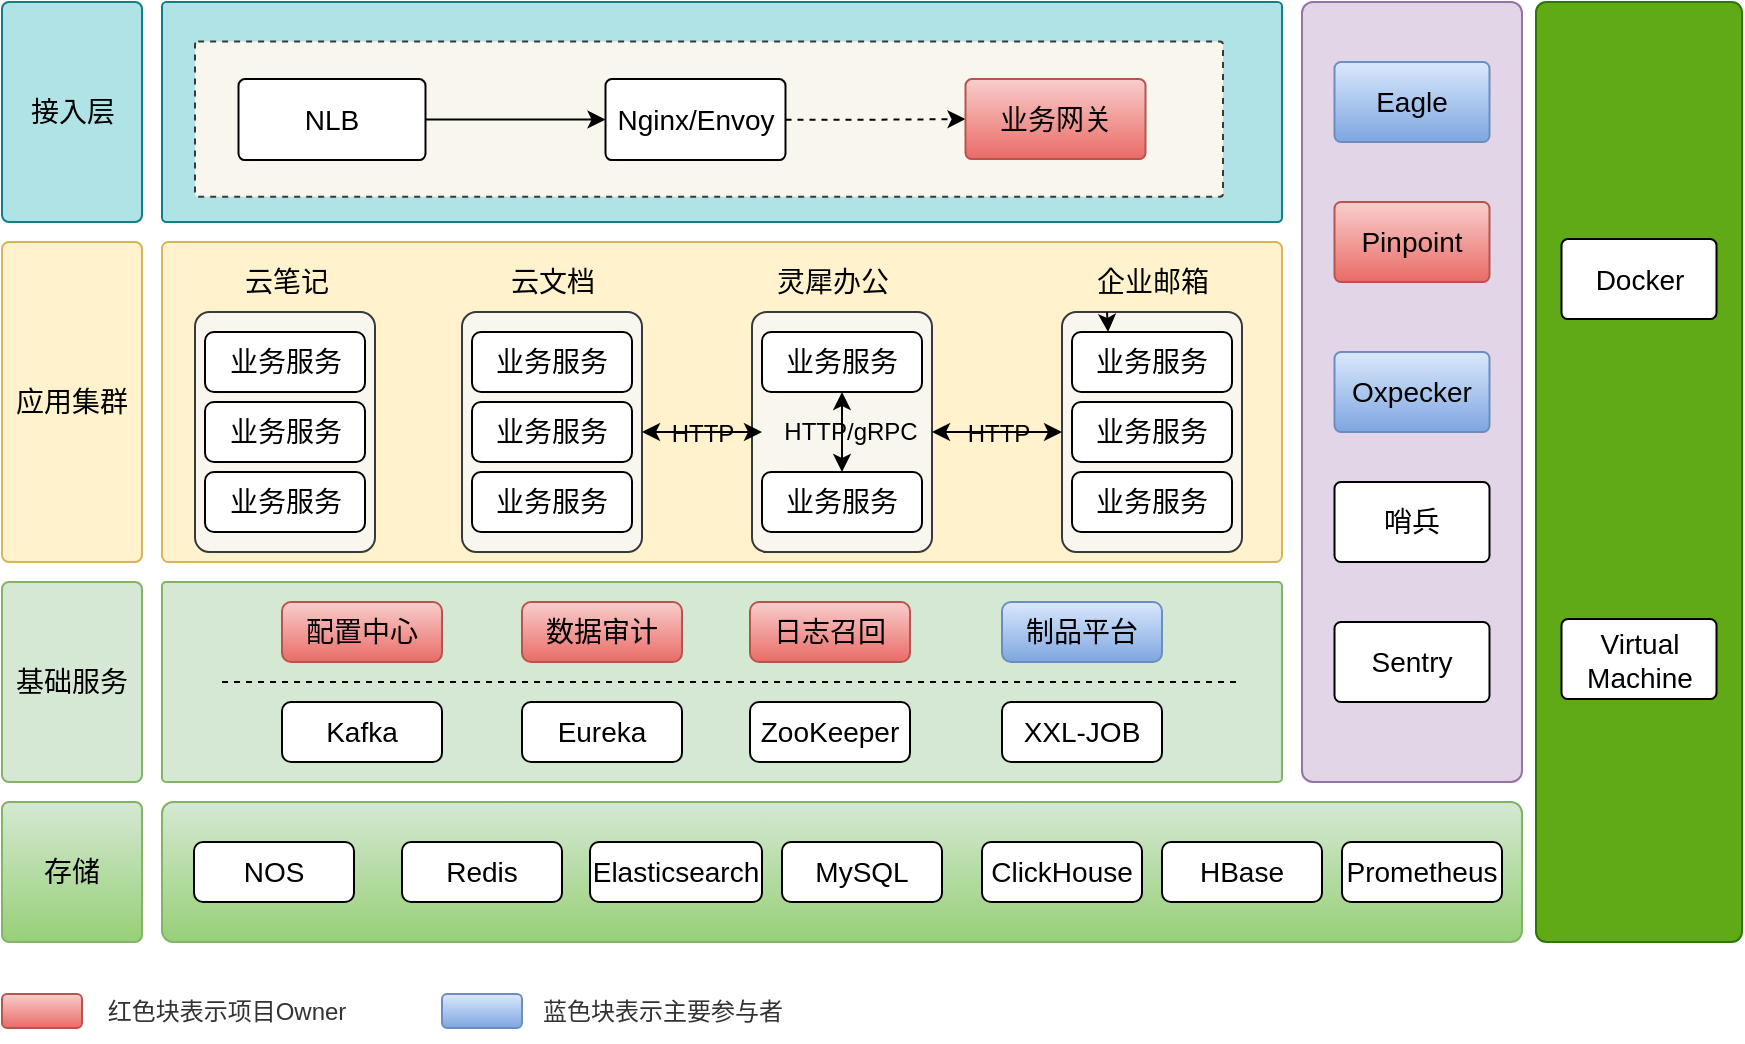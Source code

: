 <mxfile version="20.2.7" type="github" pages="10">
  <diagram id="SZeqILC4WRQRvYrKo_g2" name="灵犀架构图">
    <mxGraphModel dx="946" dy="613" grid="1" gridSize="10" guides="1" tooltips="1" connect="1" arrows="1" fold="1" page="1" pageScale="1" pageWidth="827" pageHeight="1169" math="0" shadow="0">
      <root>
        <mxCell id="0" />
        <mxCell id="1" parent="0" />
        <mxCell id="z96YX2Z_3esr8ZKRBaH9-15" value="" style="rounded=1;whiteSpace=wrap;html=1;arcSize=2;fillStyle=auto;shadow=0;glass=0;sketch=0;fillColor=#b0e3e6;strokeColor=#0e8088;fontSize=14;" parent="1" vertex="1">
          <mxGeometry x="140" y="80" width="560" height="110" as="geometry" />
        </mxCell>
        <mxCell id="z96YX2Z_3esr8ZKRBaH9-46" value="" style="rounded=1;whiteSpace=wrap;html=1;arcSize=2;fillStyle=auto;shadow=0;glass=0;sketch=0;dashed=1;strokeWidth=1;fillColor=#f9f7ed;strokeColor=#36393d;fontSize=14;" parent="1" vertex="1">
          <mxGeometry x="156.5" y="99.75" width="514" height="77.6" as="geometry" />
        </mxCell>
        <mxCell id="z96YX2Z_3esr8ZKRBaH9-7" value="" style="rounded=1;whiteSpace=wrap;html=1;perimeterSpacing=10;imageWidth=24;imageHeight=24;arcSize=5;fillColor=#b0e3e6;strokeColor=#0e8088;fontSize=14;" parent="1" vertex="1">
          <mxGeometry x="60" y="80" width="70" height="110" as="geometry" />
        </mxCell>
        <mxCell id="z96YX2Z_3esr8ZKRBaH9-6" value="接入层" style="text;html=1;align=center;verticalAlign=middle;resizable=0;points=[];autosize=1;strokeColor=none;fillColor=none;fontSize=14;" parent="1" vertex="1">
          <mxGeometry x="60" y="120" width="70" height="30" as="geometry" />
        </mxCell>
        <mxCell id="z96YX2Z_3esr8ZKRBaH9-28" value="应用集群" style="rounded=1;whiteSpace=wrap;html=1;perimeterSpacing=10;imageWidth=24;imageHeight=24;arcSize=5;fillColor=#fff2cc;strokeColor=#d6b656;fontSize=14;" parent="1" vertex="1">
          <mxGeometry x="60" y="200" width="70" height="160" as="geometry" />
        </mxCell>
        <mxCell id="z96YX2Z_3esr8ZKRBaH9-29" value="" style="rounded=1;whiteSpace=wrap;html=1;arcSize=2;fillStyle=auto;shadow=0;glass=0;sketch=0;fillColor=#fff2cc;strokeColor=#d6b656;fontSize=14;" parent="1" vertex="1">
          <mxGeometry x="140" y="200" width="560" height="160" as="geometry" />
        </mxCell>
        <mxCell id="z96YX2Z_3esr8ZKRBaH9-30" value="" style="rounded=1;whiteSpace=wrap;html=1;arcSize=8;fillStyle=auto;shadow=0;glass=0;sketch=0;fillColor=#f9f7ed;strokeColor=#36393d;fontSize=14;" parent="1" vertex="1">
          <mxGeometry x="156.5" y="235" width="90" height="120" as="geometry" />
        </mxCell>
        <mxCell id="z96YX2Z_3esr8ZKRBaH9-31" value="业务服务" style="rounded=1;whiteSpace=wrap;html=1;shadow=0;glass=0;sketch=0;fillStyle=auto;fontSize=14;" parent="1" vertex="1">
          <mxGeometry x="161.5" y="245" width="80" height="30" as="geometry" />
        </mxCell>
        <mxCell id="z96YX2Z_3esr8ZKRBaH9-32" value="业务服务" style="rounded=1;whiteSpace=wrap;html=1;shadow=0;glass=0;sketch=0;fillStyle=auto;fontSize=14;" parent="1" vertex="1">
          <mxGeometry x="161.5" y="280" width="80" height="30" as="geometry" />
        </mxCell>
        <mxCell id="z96YX2Z_3esr8ZKRBaH9-33" value="业务服务" style="rounded=1;whiteSpace=wrap;html=1;shadow=0;glass=0;sketch=0;fillStyle=auto;fontSize=14;" parent="1" vertex="1">
          <mxGeometry x="161.5" y="315" width="80" height="30" as="geometry" />
        </mxCell>
        <mxCell id="z96YX2Z_3esr8ZKRBaH9-34" value="云笔记" style="text;html=1;align=center;verticalAlign=middle;resizable=0;points=[];autosize=1;strokeColor=none;fillColor=none;fontSize=14;" parent="1" vertex="1">
          <mxGeometry x="166.5" y="205" width="70" height="30" as="geometry" />
        </mxCell>
        <mxCell id="z96YX2Z_3esr8ZKRBaH9-35" value="" style="rounded=1;whiteSpace=wrap;html=1;arcSize=8;fillStyle=auto;shadow=0;glass=0;sketch=0;fillColor=#f9f7ed;strokeColor=#36393d;fontSize=14;" parent="1" vertex="1">
          <mxGeometry x="435" y="235" width="90" height="120" as="geometry" />
        </mxCell>
        <mxCell id="z96YX2Z_3esr8ZKRBaH9-36" value="业务服务" style="rounded=1;whiteSpace=wrap;html=1;shadow=0;glass=0;sketch=0;fillStyle=auto;fontSize=14;" parent="1" vertex="1">
          <mxGeometry x="440" y="245" width="80" height="30" as="geometry" />
        </mxCell>
        <mxCell id="z96YX2Z_3esr8ZKRBaH9-38" value="业务服务" style="rounded=1;whiteSpace=wrap;html=1;shadow=0;glass=0;sketch=0;fillStyle=auto;fontSize=14;" parent="1" vertex="1">
          <mxGeometry x="440" y="315" width="80" height="30" as="geometry" />
        </mxCell>
        <mxCell id="z96YX2Z_3esr8ZKRBaH9-39" value="灵犀办公" style="text;html=1;align=center;verticalAlign=middle;resizable=0;points=[];autosize=1;strokeColor=none;fillColor=none;fontSize=14;" parent="1" vertex="1">
          <mxGeometry x="435" y="205" width="80" height="30" as="geometry" />
        </mxCell>
        <mxCell id="z96YX2Z_3esr8ZKRBaH9-40" value="" style="rounded=1;whiteSpace=wrap;html=1;arcSize=8;fillStyle=auto;shadow=0;glass=0;sketch=0;fillColor=#f9f7ed;strokeColor=#36393d;fontSize=14;" parent="1" vertex="1">
          <mxGeometry x="590" y="235" width="90" height="120" as="geometry" />
        </mxCell>
        <mxCell id="z96YX2Z_3esr8ZKRBaH9-41" value="业务服务" style="rounded=1;whiteSpace=wrap;html=1;shadow=0;glass=0;sketch=0;fillStyle=auto;fontSize=14;" parent="1" vertex="1">
          <mxGeometry x="595" y="245" width="80" height="30" as="geometry" />
        </mxCell>
        <mxCell id="z96YX2Z_3esr8ZKRBaH9-42" value="业务服务" style="rounded=1;whiteSpace=wrap;html=1;shadow=0;glass=0;sketch=0;fillStyle=auto;fontSize=14;" parent="1" vertex="1">
          <mxGeometry x="595" y="280" width="80" height="30" as="geometry" />
        </mxCell>
        <mxCell id="z96YX2Z_3esr8ZKRBaH9-43" value="业务服务" style="rounded=1;whiteSpace=wrap;html=1;shadow=0;glass=0;sketch=0;fillStyle=auto;fontSize=14;" parent="1" vertex="1">
          <mxGeometry x="595" y="315" width="80" height="30" as="geometry" />
        </mxCell>
        <mxCell id="z96YX2Z_3esr8ZKRBaH9-44" value="企业邮箱" style="text;html=1;align=center;verticalAlign=middle;resizable=0;points=[];autosize=1;strokeColor=none;fillColor=none;fontSize=14;" parent="1" vertex="1">
          <mxGeometry x="595" y="205" width="80" height="30" as="geometry" />
        </mxCell>
        <mxCell id="z96YX2Z_3esr8ZKRBaH9-47" value="基础服务" style="rounded=1;whiteSpace=wrap;html=1;perimeterSpacing=10;imageWidth=24;imageHeight=24;arcSize=5;fillColor=#d5e8d4;strokeColor=#82b366;fontSize=14;" parent="1" vertex="1">
          <mxGeometry x="60" y="370" width="70" height="100" as="geometry" />
        </mxCell>
        <mxCell id="z96YX2Z_3esr8ZKRBaH9-48" value="" style="rounded=1;whiteSpace=wrap;html=1;arcSize=2;fillStyle=auto;shadow=0;glass=0;sketch=0;fillColor=#d5e8d4;strokeColor=#82b366;fontSize=14;" parent="1" vertex="1">
          <mxGeometry x="140" y="370" width="560" height="100" as="geometry" />
        </mxCell>
        <mxCell id="z96YX2Z_3esr8ZKRBaH9-49" value="配置中心" style="rounded=1;whiteSpace=wrap;html=1;shadow=0;glass=0;sketch=0;fillStyle=auto;fontSize=14;fillColor=#f8cecc;gradientColor=#ea6b66;strokeColor=#b85450;" parent="1" vertex="1">
          <mxGeometry x="200" y="380" width="80" height="30" as="geometry" />
        </mxCell>
        <mxCell id="z96YX2Z_3esr8ZKRBaH9-50" value="数据审计" style="rounded=1;whiteSpace=wrap;html=1;shadow=0;glass=0;sketch=0;fillStyle=auto;fontSize=14;fillColor=#f8cecc;gradientColor=#ea6b66;strokeColor=#b85450;" parent="1" vertex="1">
          <mxGeometry x="320" y="380" width="80" height="30" as="geometry" />
        </mxCell>
        <mxCell id="z96YX2Z_3esr8ZKRBaH9-51" value="日志召回" style="rounded=1;whiteSpace=wrap;html=1;shadow=0;glass=0;sketch=0;fillStyle=auto;fontSize=14;fillColor=#f8cecc;strokeColor=#b85450;gradientColor=#ea6b66;" parent="1" vertex="1">
          <mxGeometry x="434" y="380" width="80" height="30" as="geometry" />
        </mxCell>
        <mxCell id="z96YX2Z_3esr8ZKRBaH9-52" value="制品平台" style="rounded=1;whiteSpace=wrap;html=1;shadow=0;glass=0;sketch=0;fillStyle=auto;fontSize=14;fillColor=#dae8fc;strokeColor=#6c8ebf;gradientColor=#7ea6e0;" parent="1" vertex="1">
          <mxGeometry x="560" y="380" width="80" height="30" as="geometry" />
        </mxCell>
        <mxCell id="z96YX2Z_3esr8ZKRBaH9-62" value="存储" style="rounded=1;whiteSpace=wrap;html=1;perimeterSpacing=10;imageWidth=24;imageHeight=24;arcSize=5;fillColor=#d5e8d4;strokeColor=#82b366;gradientColor=#97d077;fontSize=14;" parent="1" vertex="1">
          <mxGeometry x="60" y="480" width="70" height="70" as="geometry" />
        </mxCell>
        <mxCell id="z96YX2Z_3esr8ZKRBaH9-63" value="" style="rounded=1;whiteSpace=wrap;html=1;arcSize=8;fillStyle=auto;shadow=0;glass=0;sketch=0;fillColor=#d5e8d4;strokeColor=#82b366;gradientColor=#97d077;fontSize=14;" parent="1" vertex="1">
          <mxGeometry x="140" y="480" width="680" height="70" as="geometry" />
        </mxCell>
        <mxCell id="z96YX2Z_3esr8ZKRBaH9-65" value="Redis" style="rounded=1;whiteSpace=wrap;html=1;shadow=0;glass=0;sketch=0;fillStyle=auto;fontSize=14;" parent="1" vertex="1">
          <mxGeometry x="260" y="500" width="80" height="30" as="geometry" />
        </mxCell>
        <mxCell id="z96YX2Z_3esr8ZKRBaH9-66" value="Elasticsearch" style="rounded=1;whiteSpace=wrap;html=1;shadow=0;glass=0;sketch=0;fillStyle=auto;fontSize=14;" parent="1" vertex="1">
          <mxGeometry x="354" y="500" width="86" height="30" as="geometry" />
        </mxCell>
        <mxCell id="z96YX2Z_3esr8ZKRBaH9-67" value="MySQL" style="rounded=1;whiteSpace=wrap;html=1;shadow=0;glass=0;sketch=0;fillStyle=auto;fontSize=14;" parent="1" vertex="1">
          <mxGeometry x="450" y="500" width="80" height="30" as="geometry" />
        </mxCell>
        <mxCell id="z96YX2Z_3esr8ZKRBaH9-68" value="ClickHouse" style="rounded=1;whiteSpace=wrap;html=1;shadow=0;glass=0;sketch=0;fillStyle=auto;fontSize=14;" parent="1" vertex="1">
          <mxGeometry x="550" y="500" width="80" height="30" as="geometry" />
        </mxCell>
        <mxCell id="z96YX2Z_3esr8ZKRBaH9-69" value="NOS" style="rounded=1;whiteSpace=wrap;html=1;shadow=0;glass=0;sketch=0;fillStyle=auto;fontSize=14;" parent="1" vertex="1">
          <mxGeometry x="156" y="500" width="80" height="30" as="geometry" />
        </mxCell>
        <mxCell id="z96YX2Z_3esr8ZKRBaH9-70" value="" style="rounded=1;whiteSpace=wrap;html=1;arcSize=5;fillStyle=auto;shadow=0;glass=0;sketch=0;fillColor=#e1d5e7;strokeColor=#9673a6;align=center;fontSize=14;" parent="1" vertex="1">
          <mxGeometry x="710" y="80" width="110" height="390" as="geometry" />
        </mxCell>
        <mxCell id="z96YX2Z_3esr8ZKRBaH9-72" value="" style="endArrow=classic;startArrow=classic;html=1;rounded=0;strokeWidth=1;entryX=0.5;entryY=1;entryDx=0;entryDy=0;exitX=0.5;exitY=0;exitDx=0;exitDy=0;fontSize=14;" parent="1" source="z96YX2Z_3esr8ZKRBaH9-38" target="z96YX2Z_3esr8ZKRBaH9-36" edge="1">
          <mxGeometry width="50" height="50" relative="1" as="geometry">
            <mxPoint x="291.75" y="335" as="sourcePoint" />
            <mxPoint x="341.75" y="285" as="targetPoint" />
          </mxGeometry>
        </mxCell>
        <mxCell id="z96YX2Z_3esr8ZKRBaH9-73" value="&lt;font style=&quot;font-size: 12px;&quot;&gt;HTTP/gRPC&lt;/font&gt;" style="edgeLabel;html=1;align=center;verticalAlign=middle;resizable=0;points=[];labelBackgroundColor=none;fontSize=14;" parent="z96YX2Z_3esr8ZKRBaH9-72" vertex="1" connectable="0">
          <mxGeometry x="0.05" y="-4" relative="1" as="geometry">
            <mxPoint as="offset" />
          </mxGeometry>
        </mxCell>
        <mxCell id="z96YX2Z_3esr8ZKRBaH9-75" value="Kafka" style="rounded=1;whiteSpace=wrap;html=1;shadow=0;glass=0;sketch=0;fillStyle=auto;fontSize=14;" parent="1" vertex="1">
          <mxGeometry x="200" y="430" width="80" height="30" as="geometry" />
        </mxCell>
        <mxCell id="z96YX2Z_3esr8ZKRBaH9-76" value="Eureka" style="rounded=1;whiteSpace=wrap;html=1;shadow=0;glass=0;sketch=0;fillStyle=auto;fontSize=14;" parent="1" vertex="1">
          <mxGeometry x="320" y="430" width="80" height="30" as="geometry" />
        </mxCell>
        <mxCell id="z96YX2Z_3esr8ZKRBaH9-77" value="ZooKeeper" style="rounded=1;whiteSpace=wrap;html=1;shadow=0;glass=0;sketch=0;fillStyle=auto;fontSize=14;" parent="1" vertex="1">
          <mxGeometry x="434" y="430" width="80" height="30" as="geometry" />
        </mxCell>
        <mxCell id="z96YX2Z_3esr8ZKRBaH9-78" value="XXL-JOB" style="rounded=1;whiteSpace=wrap;html=1;shadow=0;glass=0;sketch=0;fillStyle=auto;fontSize=14;" parent="1" vertex="1">
          <mxGeometry x="560" y="430" width="80" height="30" as="geometry" />
        </mxCell>
        <mxCell id="z96YX2Z_3esr8ZKRBaH9-81" value="HBase" style="rounded=1;whiteSpace=wrap;html=1;shadow=0;glass=0;sketch=0;fillStyle=auto;fontSize=14;" parent="1" vertex="1">
          <mxGeometry x="640" y="500" width="80" height="30" as="geometry" />
        </mxCell>
        <mxCell id="z96YX2Z_3esr8ZKRBaH9-83" value="Prometheus" style="rounded=1;whiteSpace=wrap;html=1;shadow=0;glass=0;sketch=0;fillStyle=auto;fontSize=14;" parent="1" vertex="1">
          <mxGeometry x="730" y="500" width="80" height="30" as="geometry" />
        </mxCell>
        <mxCell id="z96YX2Z_3esr8ZKRBaH9-85" value="" style="endArrow=none;dashed=1;html=1;rounded=0;fontFamily=Verdana;strokeWidth=1;fontSize=14;" parent="1" edge="1">
          <mxGeometry width="50" height="50" relative="1" as="geometry">
            <mxPoint x="170" y="420" as="sourcePoint" />
            <mxPoint x="680" y="420" as="targetPoint" />
          </mxGeometry>
        </mxCell>
        <mxCell id="z96YX2Z_3esr8ZKRBaH9-97" style="edgeStyle=orthogonalEdgeStyle;rounded=0;orthogonalLoop=1;jettySize=auto;html=1;entryX=0;entryY=0.5;entryDx=0;entryDy=0;fontFamily=Verdana;strokeWidth=1;dashed=1;fontSize=14;" parent="1" source="z96YX2Z_3esr8ZKRBaH9-91" target="z96YX2Z_3esr8ZKRBaH9-95" edge="1">
          <mxGeometry relative="1" as="geometry" />
        </mxCell>
        <mxCell id="z96YX2Z_3esr8ZKRBaH9-91" value="Nginx/Envoy" style="rounded=1;whiteSpace=wrap;html=1;arcSize=8;fillStyle=auto;shadow=0;glass=0;sketch=0;fontSize=14;" parent="1" vertex="1">
          <mxGeometry x="361.75" y="118.55" width="90" height="40.5" as="geometry" />
        </mxCell>
        <mxCell id="z96YX2Z_3esr8ZKRBaH9-96" value="" style="edgeStyle=orthogonalEdgeStyle;rounded=0;orthogonalLoop=1;jettySize=auto;html=1;fontFamily=Verdana;strokeWidth=1;fontSize=14;" parent="1" source="z96YX2Z_3esr8ZKRBaH9-94" target="z96YX2Z_3esr8ZKRBaH9-91" edge="1">
          <mxGeometry relative="1" as="geometry" />
        </mxCell>
        <mxCell id="z96YX2Z_3esr8ZKRBaH9-94" value="NLB" style="rounded=1;whiteSpace=wrap;html=1;arcSize=8;fillStyle=auto;shadow=0;glass=0;sketch=0;fontSize=14;" parent="1" vertex="1">
          <mxGeometry x="178.25" y="118.55" width="93.5" height="40.5" as="geometry" />
        </mxCell>
        <mxCell id="z96YX2Z_3esr8ZKRBaH9-95" value="业务网关" style="rounded=1;whiteSpace=wrap;html=1;arcSize=8;fillStyle=auto;shadow=0;glass=0;sketch=0;fontSize=14;fillColor=#f8cecc;gradientColor=#ea6b66;strokeColor=#b85450;" parent="1" vertex="1">
          <mxGeometry x="541.75" y="118.55" width="90" height="40" as="geometry" />
        </mxCell>
        <mxCell id="z96YX2Z_3esr8ZKRBaH9-98" value="Pinpoint" style="rounded=1;whiteSpace=wrap;html=1;arcSize=8;fillStyle=auto;shadow=0;glass=0;sketch=0;fontSize=14;fillColor=#f8cecc;gradientColor=#ea6b66;strokeColor=#b85450;" parent="1" vertex="1">
          <mxGeometry x="726.25" y="180" width="77.5" height="40" as="geometry" />
        </mxCell>
        <mxCell id="z96YX2Z_3esr8ZKRBaH9-101" value="Eagle" style="rounded=1;whiteSpace=wrap;html=1;arcSize=8;fillStyle=auto;shadow=0;glass=0;sketch=0;fontSize=14;fillColor=#dae8fc;gradientColor=#7ea6e0;strokeColor=#6c8ebf;" parent="1" vertex="1">
          <mxGeometry x="726.25" y="110" width="77.5" height="40" as="geometry" />
        </mxCell>
        <mxCell id="z96YX2Z_3esr8ZKRBaH9-102" value="Oxpecker" style="rounded=1;whiteSpace=wrap;html=1;arcSize=8;fillStyle=auto;shadow=0;glass=0;sketch=0;fontSize=14;fillColor=#dae8fc;gradientColor=#7ea6e0;strokeColor=#6c8ebf;" parent="1" vertex="1">
          <mxGeometry x="726.25" y="255" width="77.5" height="40" as="geometry" />
        </mxCell>
        <mxCell id="UBHEA0RbHnU4MNlAUWAK-3" value="哨兵" style="rounded=1;whiteSpace=wrap;html=1;arcSize=8;fillStyle=auto;shadow=0;glass=0;sketch=0;fontSize=14;" parent="1" vertex="1">
          <mxGeometry x="726.25" y="320" width="77.5" height="40" as="geometry" />
        </mxCell>
        <mxCell id="UBHEA0RbHnU4MNlAUWAK-5" value="" style="rounded=1;whiteSpace=wrap;html=1;arcSize=5;fillStyle=auto;shadow=0;glass=0;sketch=0;align=center;fillColor=#60a917;fontColor=#ffffff;strokeColor=#2D7600;fontSize=14;" parent="1" vertex="1">
          <mxGeometry x="827" y="80" width="103" height="470" as="geometry" />
        </mxCell>
        <mxCell id="UBHEA0RbHnU4MNlAUWAK-7" value="Docker" style="rounded=1;whiteSpace=wrap;html=1;arcSize=8;fillStyle=auto;shadow=0;glass=0;sketch=0;fontSize=14;" parent="1" vertex="1">
          <mxGeometry x="839.75" y="198.55" width="77.5" height="40" as="geometry" />
        </mxCell>
        <mxCell id="UBHEA0RbHnU4MNlAUWAK-8" value="Virtual Machine" style="rounded=1;whiteSpace=wrap;html=1;arcSize=8;fillStyle=auto;shadow=0;glass=0;sketch=0;fontSize=14;" parent="1" vertex="1">
          <mxGeometry x="839.75" y="388.55" width="77.5" height="40" as="geometry" />
        </mxCell>
        <mxCell id="UBHEA0RbHnU4MNlAUWAK-9" style="edgeStyle=orthogonalEdgeStyle;rounded=0;orthogonalLoop=1;jettySize=auto;html=1;exitX=0.25;exitY=0;exitDx=0;exitDy=0;entryX=0.256;entryY=0.083;entryDx=0;entryDy=0;entryPerimeter=0;dashed=1;fontFamily=Verdana;strokeWidth=1;fontSize=14;" parent="1" source="z96YX2Z_3esr8ZKRBaH9-40" target="z96YX2Z_3esr8ZKRBaH9-40" edge="1">
          <mxGeometry relative="1" as="geometry" />
        </mxCell>
        <mxCell id="P-YujoYRVAD8OntFmW3c-2" value="Sentry" style="rounded=1;whiteSpace=wrap;html=1;arcSize=8;fillStyle=auto;shadow=0;glass=0;sketch=0;fontSize=14;" parent="1" vertex="1">
          <mxGeometry x="726.25" y="390" width="77.5" height="40" as="geometry" />
        </mxCell>
        <mxCell id="P1oTxDfYXLuIh1gySndn-6" value="" style="rounded=1;whiteSpace=wrap;html=1;arcSize=8;fillStyle=auto;shadow=0;glass=0;sketch=0;fillColor=#f9f7ed;strokeColor=#36393d;fontSize=14;" parent="1" vertex="1">
          <mxGeometry x="290" y="235" width="90" height="120" as="geometry" />
        </mxCell>
        <mxCell id="P1oTxDfYXLuIh1gySndn-7" value="业务服务" style="rounded=1;whiteSpace=wrap;html=1;shadow=0;glass=0;sketch=0;fillStyle=auto;fontSize=14;" parent="1" vertex="1">
          <mxGeometry x="295" y="245" width="80" height="30" as="geometry" />
        </mxCell>
        <mxCell id="P1oTxDfYXLuIh1gySndn-8" value="业务服务" style="rounded=1;whiteSpace=wrap;html=1;shadow=0;glass=0;sketch=0;fillStyle=auto;fontSize=14;" parent="1" vertex="1">
          <mxGeometry x="295" y="280" width="80" height="30" as="geometry" />
        </mxCell>
        <mxCell id="z96YX2Z_3esr8ZKRBaH9-74" value="&lt;span style=&quot;font-size: 12px;&quot;&gt;HTTP&lt;/span&gt;" style="endArrow=classic;startArrow=classic;html=1;rounded=0;strokeWidth=1;entryX=0;entryY=0.5;entryDx=0;entryDy=0;exitX=1;exitY=0.5;exitDx=0;exitDy=0;labelBackgroundColor=none;fontSize=14;" parent="1" source="z96YX2Z_3esr8ZKRBaH9-35" target="z96YX2Z_3esr8ZKRBaH9-40" edge="1">
          <mxGeometry width="50" height="50" relative="1" as="geometry">
            <mxPoint x="471.75" y="325" as="sourcePoint" />
            <mxPoint x="521.75" y="275" as="targetPoint" />
          </mxGeometry>
        </mxCell>
        <mxCell id="P1oTxDfYXLuIh1gySndn-9" value="业务服务" style="rounded=1;whiteSpace=wrap;html=1;shadow=0;glass=0;sketch=0;fillStyle=auto;fontSize=14;" parent="1" vertex="1">
          <mxGeometry x="295" y="315" width="80" height="30" as="geometry" />
        </mxCell>
        <mxCell id="P1oTxDfYXLuIh1gySndn-10" value="云文档" style="text;html=1;align=center;verticalAlign=middle;resizable=0;points=[];autosize=1;strokeColor=none;fillColor=none;fontSize=14;" parent="1" vertex="1">
          <mxGeometry x="300" y="205" width="70" height="30" as="geometry" />
        </mxCell>
        <mxCell id="P1oTxDfYXLuIh1gySndn-12" value="&lt;span style=&quot;font-size: 12px;&quot;&gt;HTTP&lt;/span&gt;" style="endArrow=classic;startArrow=classic;html=1;rounded=0;strokeWidth=1;exitX=1;exitY=0.5;exitDx=0;exitDy=0;labelBackgroundColor=none;fontSize=14;" parent="1" source="P1oTxDfYXLuIh1gySndn-6" edge="1">
          <mxGeometry width="50" height="50" relative="1" as="geometry">
            <mxPoint x="535" y="305" as="sourcePoint" />
            <mxPoint x="440" y="295" as="targetPoint" />
          </mxGeometry>
        </mxCell>
        <mxCell id="P1oTxDfYXLuIh1gySndn-15" value="" style="rounded=1;whiteSpace=wrap;html=1;shadow=0;glass=0;sketch=0;fillStyle=auto;fontSize=14;fillColor=#f8cecc;strokeColor=#b85450;gradientColor=#ea6b66;" parent="1" vertex="1">
          <mxGeometry x="60" y="576" width="40" height="17" as="geometry" />
        </mxCell>
        <mxCell id="P1oTxDfYXLuIh1gySndn-16" value="&lt;font color=&quot;#333333&quot;&gt;红色块表示项目Owner&lt;/font&gt;" style="text;html=1;align=center;verticalAlign=middle;resizable=0;points=[];autosize=1;strokeColor=none;fillColor=none;fontSize=12;" parent="1" vertex="1">
          <mxGeometry x="101.5" y="570" width="140" height="30" as="geometry" />
        </mxCell>
        <mxCell id="P1oTxDfYXLuIh1gySndn-20" value="" style="rounded=1;whiteSpace=wrap;html=1;shadow=0;glass=0;sketch=0;fillStyle=auto;fontSize=14;fillColor=#dae8fc;strokeColor=#6c8ebf;gradientColor=#7ea6e0;" parent="1" vertex="1">
          <mxGeometry x="280" y="576" width="40" height="17" as="geometry" />
        </mxCell>
        <mxCell id="P1oTxDfYXLuIh1gySndn-21" value="&lt;font color=&quot;#333333&quot;&gt;蓝色块表示主要参与者&lt;/font&gt;" style="text;html=1;align=center;verticalAlign=middle;resizable=0;points=[];autosize=1;strokeColor=none;fillColor=none;fontSize=12;" parent="1" vertex="1">
          <mxGeometry x="320" y="570" width="140" height="30" as="geometry" />
        </mxCell>
      </root>
    </mxGraphModel>
  </diagram>
  <diagram id="rNEhL3fZycUAEDztAywf" name="eagle全链路traceId">
    <mxGraphModel dx="3546" dy="1226" grid="1" gridSize="10" guides="1" tooltips="1" connect="1" arrows="1" fold="1" page="1" pageScale="1" pageWidth="827" pageHeight="1169" math="0" shadow="0">
      <root>
        <mxCell id="0" />
        <mxCell id="1" parent="0" />
        <mxCell id="9k1TjRLZipl5H8YSLHi_-20" value="" style="rounded=1;whiteSpace=wrap;html=1;fontSize=15;arcSize=2;fillColor=#f5f5f5;strokeColor=#666666;fontColor=#333333;" vertex="1" parent="1">
          <mxGeometry x="-1520" y="120" width="1440" height="220" as="geometry" />
        </mxCell>
        <mxCell id="E3o0pCZBdWymGe8HAtfz-92" style="edgeStyle=orthogonalEdgeStyle;rounded=0;orthogonalLoop=1;jettySize=auto;html=1;entryX=0;entryY=0.5;entryDx=0;entryDy=0;fontSize=18;fontColor=#000000;" edge="1" parent="1" source="E3o0pCZBdWymGe8HAtfz-91" target="E3o0pCZBdWymGe8HAtfz-90">
          <mxGeometry relative="1" as="geometry" />
        </mxCell>
        <mxCell id="E3o0pCZBdWymGe8HAtfz-91" value="" style="rounded=1;whiteSpace=wrap;html=1;labelBackgroundColor=none;fontSize=15;arcSize=8;fillColor=#dae8fc;strokeColor=#6c8ebf;" vertex="1" parent="1">
          <mxGeometry x="-1490" y="170" width="170" height="140" as="geometry" />
        </mxCell>
        <mxCell id="E3o0pCZBdWymGe8HAtfz-93" style="edgeStyle=orthogonalEdgeStyle;rounded=0;orthogonalLoop=1;jettySize=auto;html=1;entryX=0;entryY=0.5;entryDx=0;entryDy=0;fontSize=18;fontColor=#000000;" edge="1" parent="1" source="E3o0pCZBdWymGe8HAtfz-90" target="E3o0pCZBdWymGe8HAtfz-86">
          <mxGeometry relative="1" as="geometry" />
        </mxCell>
        <mxCell id="E3o0pCZBdWymGe8HAtfz-90" value="" style="rounded=1;whiteSpace=wrap;html=1;labelBackgroundColor=none;fontSize=15;arcSize=8;fillColor=#dae8fc;strokeColor=#6c8ebf;" vertex="1" parent="1">
          <mxGeometry x="-1145" y="170" width="170" height="140" as="geometry" />
        </mxCell>
        <mxCell id="E3o0pCZBdWymGe8HAtfz-88" value="" style="rounded=1;whiteSpace=wrap;html=1;labelBackgroundColor=none;fontSize=15;arcSize=8;fillColor=#dae8fc;strokeColor=#6c8ebf;" vertex="1" parent="1">
          <mxGeometry x="-465" y="170" width="310" height="140" as="geometry" />
        </mxCell>
        <mxCell id="E3o0pCZBdWymGe8HAtfz-94" style="edgeStyle=orthogonalEdgeStyle;rounded=0;orthogonalLoop=1;jettySize=auto;html=1;entryX=0;entryY=0.5;entryDx=0;entryDy=0;fontSize=18;fontColor=#000000;" edge="1" parent="1" source="E3o0pCZBdWymGe8HAtfz-86" target="E3o0pCZBdWymGe8HAtfz-88">
          <mxGeometry relative="1" as="geometry" />
        </mxCell>
        <mxCell id="E3o0pCZBdWymGe8HAtfz-86" value="" style="rounded=1;whiteSpace=wrap;html=1;labelBackgroundColor=none;fontSize=15;arcSize=8;fillColor=#dae8fc;strokeColor=#6c8ebf;" vertex="1" parent="1">
          <mxGeometry x="-810" y="170" width="170" height="140" as="geometry" />
        </mxCell>
        <mxCell id="E3o0pCZBdWymGe8HAtfz-78" style="edgeStyle=orthogonalEdgeStyle;rounded=0;orthogonalLoop=1;jettySize=auto;html=1;entryX=0.5;entryY=0;entryDx=0;entryDy=0;fontSize=20;fontColor=#FF3333;" edge="1" parent="1" source="E3o0pCZBdWymGe8HAtfz-41" target="E3o0pCZBdWymGe8HAtfz-57">
          <mxGeometry relative="1" as="geometry" />
        </mxCell>
        <mxCell id="E3o0pCZBdWymGe8HAtfz-79" value="&lt;span style=&quot;color: rgba(0, 0, 0, 0); font-family: monospace; font-size: 0px; text-align: start; background-color: rgb(248, 249, 250);&quot;&gt;%3CmxGraphModel%3E%3Croot%3E%3CmxCell%20id%3D%220%22%2F%3E%3CmxCell%20id%3D%221%22%20parent%3D%220%22%2F%3E%3CmxCell%20id%3D%222%22%20style%3D%22edgeStyle%3DorthogonalEdgeStyle%3Brounded%3D0%3BorthogonalLoop%3D1%3BjettySize%3Dauto%3Bhtml%3D1%3BfontSize%3D15%3BexitX%3D0.477%3BexitY%3D1.008%3BexitDx%3D0%3BexitDy%3D0%3BexitPerimeter%3D0%3BentryX%3D0.477%3BentryY%3D-0.075%3BentryDx%3D0%3BentryDy%3D0%3BentryPerimeter%3D0%3B%22%20edge%3D%221%22%20parent%3D%221%22%3E%3CmxGeometry%20relative%3D%221%22%20as%3D%22geometry%22%3E%3CmxPoint%20x%3D%22268.185%22%20y%3D%221460.48%22%20as%3D%22sourcePoint%22%2F%3E%3CmxPoint%20x%3D%22268.185%22%20y%3D%221535.5%22%20as%3D%22targetPoint%22%2F%3E%3C%2FmxGeometry%3E%3C%2FmxCell%3E%3CmxCell%20id%3D%223%22%20value%3D%22Suppliment%20TraceId%22%20style%3D%22edgeLabel%3Bhtml%3D1%3Balign%3Dcenter%3BverticalAlign%3Dmiddle%3Bresizable%3D0%3Bpoints%3D%5B%5D%3BfontSize%3D15%3B%22%20vertex%3D%221%22%20connectable%3D%220%22%20parent%3D%222%22%3E%3CmxGeometry%20x%3D%22-0.051%22%20y%3D%222%22%20relative%3D%221%22%20as%3D%22geometry%22%3E%3CmxPoint%20y%3D%22-1%22%20as%3D%22offset%22%2F%3E%3C%2FmxGeometry%3E%3C%2FmxCell%3E%3C%2Froot%3E%3C%2FmxGraphModel%3E&lt;/span&gt;" style="edgeLabel;html=1;align=center;verticalAlign=middle;resizable=0;points=[];fontSize=20;fontColor=#FF3333;" vertex="1" connectable="0" parent="E3o0pCZBdWymGe8HAtfz-78">
          <mxGeometry x="-0.092" y="-2" relative="1" as="geometry">
            <mxPoint as="offset" />
          </mxGeometry>
        </mxCell>
        <mxCell id="E3o0pCZBdWymGe8HAtfz-80" value="&lt;span style=&quot;color: rgba(0, 0, 0, 0); font-family: monospace; font-size: 0px; text-align: start; background-color: rgb(248, 249, 250);&quot;&gt;%3CmxGraphModel%3E%3Croot%3E%3CmxCell%20id%3D%220%22%2F%3E%3CmxCell%20id%3D%221%22%20parent%3D%220%22%2F%3E%3CmxCell%20id%3D%222%22%20style%3D%22edgeStyle%3DorthogonalEdgeStyle%3Brounded%3D0%3BorthogonalLoop%3D1%3BjettySize%3Dauto%3Bhtml%3D1%3BfontSize%3D15%3BexitX%3D0.477%3BexitY%3D1.008%3BexitDx%3D0%3BexitDy%3D0%3BexitPerimeter%3D0%3BentryX%3D0.477%3BentryY%3D-0.075%3BentryDx%3D0%3BentryDy%3D0%3BentryPerimeter%3D0%3B%22%20edge%3D%221%22%20parent%3D%221%22%3E%3CmxGeometry%20relative%3D%221%22%20as%3D%22geometry%22%3E%3CmxPoint%20x%3D%22268.185%22%20y%3D%221460.48%22%20as%3D%22sourcePoint%22%2F%3E%3CmxPoint%20x%3D%22268.185%22%20y%3D%221535.5%22%20as%3D%22targetPoint%22%2F%3E%3C%2FmxGeometry%3E%3C%2FmxCell%3E%3CmxCell%20id%3D%223%22%20value%3D%22Suppliment%20TraceId%22%20style%3D%22edgeLabel%3Bhtml%3D1%3Balign%3Dcenter%3BverticalAlign%3Dmiddle%3Bresizable%3D0%3Bpoints%3D%5B%5D%3BfontSize%3D15%3B%22%20vertex%3D%221%22%20connectable%3D%220%22%20parent%3D%222%22%3E%3CmxGeometry%20x%3D%22-0.051%22%20y%3D%222%22%20relative%3D%221%22%20as%3D%22geometry%22%3E%3CmxPoint%20y%3D%22-1%22%20as%3D%22offset%22%2F%3E%3C%2FmxGeometry%3E%3C%2FmxCell%3E%3C%2Froot%3E%3C%2FmxGraphModel%3E&lt;/span&gt;" style="edgeLabel;html=1;align=center;verticalAlign=middle;resizable=0;points=[];fontSize=20;fontColor=#FF3333;" vertex="1" connectable="0" parent="E3o0pCZBdWymGe8HAtfz-78">
          <mxGeometry x="0.033" y="3" relative="1" as="geometry">
            <mxPoint as="offset" />
          </mxGeometry>
        </mxCell>
        <mxCell id="E3o0pCZBdWymGe8HAtfz-81" value="&lt;font style=&quot;font-size: 15px;&quot; color=&quot;#000000&quot;&gt;Suppliment TraceId&lt;/font&gt;" style="edgeLabel;html=1;align=center;verticalAlign=middle;resizable=0;points=[];fontSize=20;fontColor=#FF3333;" vertex="1" connectable="0" parent="E3o0pCZBdWymGe8HAtfz-78">
          <mxGeometry x="-0.133" y="-2" relative="1" as="geometry">
            <mxPoint as="offset" />
          </mxGeometry>
        </mxCell>
        <mxCell id="E3o0pCZBdWymGe8HAtfz-41" value="" style="rounded=1;whiteSpace=wrap;html=1;fontSize=15;fillColor=#dae8fc;strokeColor=#6c8ebf;" vertex="1" parent="1">
          <mxGeometry x="-500" y="770" width="405" height="60" as="geometry" />
        </mxCell>
        <mxCell id="d56UgR5FdIB3q9lyrqol-1" value="&lt;font style=&quot;font-size: 15px;&quot;&gt;Android&lt;/font&gt;" style="rounded=1;whiteSpace=wrap;html=1;" vertex="1" parent="1">
          <mxGeometry x="-1455" y="185" width="100" height="30" as="geometry" />
        </mxCell>
        <mxCell id="d56UgR5FdIB3q9lyrqol-3" value="&lt;font style=&quot;font-size: 15px;&quot;&gt;业务网关&lt;/font&gt;" style="rounded=1;whiteSpace=wrap;html=1;" vertex="1" parent="1">
          <mxGeometry x="-795" y="200" width="120" height="60" as="geometry" />
        </mxCell>
        <mxCell id="2CzwJvpmpoYd5hjxRtkx-3" value="&lt;font style=&quot;font-size: 15px;&quot;&gt;业务网关&lt;/font&gt;" style="rounded=1;whiteSpace=wrap;html=1;" vertex="1" parent="1">
          <mxGeometry x="-785" y="210" width="120" height="60" as="geometry" />
        </mxCell>
        <mxCell id="2CzwJvpmpoYd5hjxRtkx-4" value="&lt;span style=&quot;font-size: 15px;&quot;&gt;Spring Cloud Gateway&lt;/span&gt;" style="rounded=1;whiteSpace=wrap;html=1;" vertex="1" parent="1">
          <mxGeometry x="-775" y="220" width="120" height="60" as="geometry" />
        </mxCell>
        <mxCell id="2CzwJvpmpoYd5hjxRtkx-9" value="&lt;font style=&quot;font-size: 15px;&quot;&gt;iOS&lt;/font&gt;" style="rounded=1;whiteSpace=wrap;html=1;" vertex="1" parent="1">
          <mxGeometry x="-1455" y="225" width="100" height="30" as="geometry" />
        </mxCell>
        <mxCell id="2CzwJvpmpoYd5hjxRtkx-10" value="&lt;span style=&quot;font-size: 15px;&quot;&gt;Desktop&lt;/span&gt;" style="rounded=1;whiteSpace=wrap;html=1;" vertex="1" parent="1">
          <mxGeometry x="-1455" y="265" width="100" height="30" as="geometry" />
        </mxCell>
        <mxCell id="9k1TjRLZipl5H8YSLHi_-13" style="edgeStyle=orthogonalEdgeStyle;rounded=0;orthogonalLoop=1;jettySize=auto;html=1;exitX=1;exitY=0.25;exitDx=0;exitDy=0;entryX=0;entryY=0.25;entryDx=0;entryDy=0;fontSize=15;" edge="1" parent="1" source="VfXDOZZ4xkQZvM_UkUZG-1" target="9k1TjRLZipl5H8YSLHi_-4">
          <mxGeometry relative="1" as="geometry" />
        </mxCell>
        <mxCell id="9k1TjRLZipl5H8YSLHi_-17" value="HTTP" style="edgeLabel;html=1;align=center;verticalAlign=middle;resizable=0;points=[];fontSize=15;" vertex="1" connectable="0" parent="9k1TjRLZipl5H8YSLHi_-13">
          <mxGeometry x="-0.054" y="-1" relative="1" as="geometry">
            <mxPoint x="1" as="offset" />
          </mxGeometry>
        </mxCell>
        <mxCell id="VfXDOZZ4xkQZvM_UkUZG-1" value="" style="rounded=1;whiteSpace=wrap;html=1;arcSize=8;fillStyle=auto;shadow=0;glass=0;sketch=0;fontSize=14;" vertex="1" parent="1">
          <mxGeometry x="-435" y="180" width="90" height="120" as="geometry" />
        </mxCell>
        <mxCell id="VfXDOZZ4xkQZvM_UkUZG-2" value="业务服务" style="rounded=1;whiteSpace=wrap;html=1;shadow=0;glass=0;sketch=0;fillStyle=auto;fontSize=15;" vertex="1" parent="1">
          <mxGeometry x="-430" y="190" width="80" height="30" as="geometry" />
        </mxCell>
        <mxCell id="VfXDOZZ4xkQZvM_UkUZG-3" value="业务服务" style="rounded=1;whiteSpace=wrap;html=1;shadow=0;glass=0;sketch=0;fillStyle=auto;fontSize=15;" vertex="1" parent="1">
          <mxGeometry x="-430" y="225" width="80" height="30" as="geometry" />
        </mxCell>
        <mxCell id="VfXDOZZ4xkQZvM_UkUZG-4" value="业务服务" style="rounded=1;whiteSpace=wrap;html=1;shadow=0;glass=0;sketch=0;fillStyle=auto;fontSize=15;" vertex="1" parent="1">
          <mxGeometry x="-430" y="260" width="80" height="30" as="geometry" />
        </mxCell>
        <mxCell id="9k1TjRLZipl5H8YSLHi_-16" style="edgeStyle=orthogonalEdgeStyle;rounded=0;orthogonalLoop=1;jettySize=auto;html=1;exitX=0;exitY=0.75;exitDx=0;exitDy=0;entryX=1;entryY=0.75;entryDx=0;entryDy=0;fontSize=15;" edge="1" parent="1" source="9k1TjRLZipl5H8YSLHi_-4" target="VfXDOZZ4xkQZvM_UkUZG-1">
          <mxGeometry relative="1" as="geometry" />
        </mxCell>
        <mxCell id="E3o0pCZBdWymGe8HAtfz-30" value="&lt;span style=&quot;font-size: 15px;&quot;&gt;gRPC&lt;/span&gt;" style="edgeLabel;html=1;align=center;verticalAlign=middle;resizable=0;points=[];fontSize=16;" vertex="1" connectable="0" parent="9k1TjRLZipl5H8YSLHi_-16">
          <mxGeometry x="-0.105" y="3" relative="1" as="geometry">
            <mxPoint x="-1" as="offset" />
          </mxGeometry>
        </mxCell>
        <mxCell id="9k1TjRLZipl5H8YSLHi_-4" value="" style="rounded=1;whiteSpace=wrap;html=1;arcSize=8;fillStyle=auto;shadow=0;glass=0;sketch=0;fontSize=14;" vertex="1" parent="1">
          <mxGeometry x="-275" y="180" width="90" height="120" as="geometry" />
        </mxCell>
        <mxCell id="9k1TjRLZipl5H8YSLHi_-5" value="业务服务" style="rounded=1;whiteSpace=wrap;html=1;shadow=0;glass=0;sketch=0;fillStyle=auto;fontSize=15;" vertex="1" parent="1">
          <mxGeometry x="-270" y="190" width="80" height="30" as="geometry" />
        </mxCell>
        <mxCell id="9k1TjRLZipl5H8YSLHi_-6" value="业务服务" style="rounded=1;whiteSpace=wrap;html=1;shadow=0;glass=0;sketch=0;fillStyle=auto;fontSize=15;" vertex="1" parent="1">
          <mxGeometry x="-270" y="225" width="80" height="30" as="geometry" />
        </mxCell>
        <mxCell id="9k1TjRLZipl5H8YSLHi_-7" value="业务服务" style="rounded=1;whiteSpace=wrap;html=1;shadow=0;glass=0;sketch=0;fillStyle=auto;fontSize=15;" vertex="1" parent="1">
          <mxGeometry x="-270" y="260" width="80" height="30" as="geometry" />
        </mxCell>
        <mxCell id="9k1TjRLZipl5H8YSLHi_-8" value="&lt;font style=&quot;font-size: 15px;&quot;&gt;Nginx&lt;/font&gt;" style="rounded=1;whiteSpace=wrap;html=1;" vertex="1" parent="1">
          <mxGeometry x="-1110" y="187.5" width="100" height="40" as="geometry" />
        </mxCell>
        <mxCell id="9k1TjRLZipl5H8YSLHi_-11" value="&lt;span style=&quot;font-size: 15px;&quot;&gt;Envoy&lt;/span&gt;" style="rounded=1;whiteSpace=wrap;html=1;" vertex="1" parent="1">
          <mxGeometry x="-1110" y="252.5" width="100" height="40" as="geometry" />
        </mxCell>
        <mxCell id="E3o0pCZBdWymGe8HAtfz-1" value="&lt;h1 style=&quot;font-size: 20px;&quot;&gt;&lt;font color=&quot;#ff3333&quot; style=&quot;font-size: 20px;&quot;&gt;HttpClient拦截器生成TraceId&lt;/font&gt;&lt;/h1&gt;&lt;div style=&quot;&quot;&gt;&lt;span style=&quot;font-size: 16px;&quot;&gt;通过HTTP框架拦截器，统一在HTTP请求Header中添加TraceId&lt;/span&gt;&lt;/div&gt;" style="text;html=1;strokeColor=none;fillColor=none;spacing=5;spacingTop=-20;whiteSpace=wrap;overflow=hidden;rounded=0;dashed=1;fontSize=15;" vertex="1" parent="1">
          <mxGeometry x="-1485" y="390" width="230" height="130" as="geometry" />
        </mxCell>
        <mxCell id="E3o0pCZBdWymGe8HAtfz-75" style="edgeStyle=orthogonalEdgeStyle;rounded=0;orthogonalLoop=1;jettySize=auto;html=1;entryX=0.25;entryY=0;entryDx=0;entryDy=0;fontSize=20;fontColor=#FF3333;" edge="1" parent="1" source="E3o0pCZBdWymGe8HAtfz-8" target="E3o0pCZBdWymGe8HAtfz-70">
          <mxGeometry relative="1" as="geometry">
            <Array as="points">
              <mxPoint x="-1177" y="724" />
            </Array>
          </mxGeometry>
        </mxCell>
        <mxCell id="E3o0pCZBdWymGe8HAtfz-76" style="edgeStyle=orthogonalEdgeStyle;rounded=0;orthogonalLoop=1;jettySize=auto;html=1;entryX=0.75;entryY=0;entryDx=0;entryDy=0;fontSize=20;fontColor=#FF3333;" edge="1" parent="1" source="E3o0pCZBdWymGe8HAtfz-8" target="E3o0pCZBdWymGe8HAtfz-71">
          <mxGeometry relative="1" as="geometry">
            <Array as="points">
              <mxPoint x="-932" y="724" />
            </Array>
          </mxGeometry>
        </mxCell>
        <mxCell id="E3o0pCZBdWymGe8HAtfz-8" value="&lt;font style=&quot;font-size: 14px;&quot;&gt;Header中存在TraceId？&lt;/font&gt;" style="rhombus;whiteSpace=wrap;html=1;fontSize=15;fillColor=#ffe6cc;strokeColor=#d79b00;" vertex="1" parent="1">
          <mxGeometry x="-1150" y="689.38" width="180" height="70" as="geometry" />
        </mxCell>
        <mxCell id="G3c53vHmWJw8n_zm82lY-3" style="edgeStyle=orthogonalEdgeStyle;rounded=0;jumpStyle=arc;jumpSize=60;orthogonalLoop=1;jettySize=auto;html=1;entryX=0.5;entryY=0;entryDx=0;entryDy=0;fontFamily=Helvetica;fontSize=15;fontColor=#333333;" edge="1" parent="1" source="E3o0pCZBdWymGe8HAtfz-18" target="E3o0pCZBdWymGe8HAtfz-19">
          <mxGeometry relative="1" as="geometry">
            <Array as="points">
              <mxPoint x="-725" y="870" />
              <mxPoint x="-800" y="870" />
            </Array>
          </mxGeometry>
        </mxCell>
        <mxCell id="G3c53vHmWJw8n_zm82lY-5" value="是" style="edgeLabel;html=1;align=center;verticalAlign=middle;resizable=0;points=[];fontSize=15;fontFamily=Helvetica;fontColor=#333333;" vertex="1" connectable="0" parent="G3c53vHmWJw8n_zm82lY-3">
          <mxGeometry x="-0.086" relative="1" as="geometry">
            <mxPoint as="offset" />
          </mxGeometry>
        </mxCell>
        <mxCell id="G3c53vHmWJw8n_zm82lY-4" style="edgeStyle=orthogonalEdgeStyle;rounded=0;jumpStyle=arc;jumpSize=60;orthogonalLoop=1;jettySize=auto;html=1;entryX=0.5;entryY=0;entryDx=0;entryDy=0;fontFamily=Helvetica;fontSize=15;fontColor=#333333;" edge="1" parent="1" source="E3o0pCZBdWymGe8HAtfz-18" target="E3o0pCZBdWymGe8HAtfz-20">
          <mxGeometry relative="1" as="geometry">
            <Array as="points">
              <mxPoint x="-725" y="870" />
              <mxPoint x="-660" y="870" />
            </Array>
          </mxGeometry>
        </mxCell>
        <mxCell id="G3c53vHmWJw8n_zm82lY-6" value="否" style="edgeLabel;html=1;align=center;verticalAlign=middle;resizable=0;points=[];fontSize=15;fontFamily=Helvetica;fontColor=#333333;" vertex="1" connectable="0" parent="G3c53vHmWJw8n_zm82lY-4">
          <mxGeometry x="-0.077" y="-2" relative="1" as="geometry">
            <mxPoint as="offset" />
          </mxGeometry>
        </mxCell>
        <mxCell id="E3o0pCZBdWymGe8HAtfz-18" value="&lt;font style=&quot;font-size: 14px;&quot;&gt;计算请求是否命中抽样&lt;/font&gt;" style="rhombus;whiteSpace=wrap;html=1;labelBackgroundColor=none;fontSize=15;strokeWidth=1;fillColor=#ffe6cc;strokeColor=#d79b00;" vertex="1" parent="1">
          <mxGeometry x="-820" y="790.0" width="190" height="58.75" as="geometry" />
        </mxCell>
        <mxCell id="E3o0pCZBdWymGe8HAtfz-19" value="生成Default TraceId" style="rounded=1;whiteSpace=wrap;html=1;labelBackgroundColor=none;fontSize=15;strokeWidth=1;fillColor=#dae8fc;strokeColor=#6c8ebf;" vertex="1" parent="1">
          <mxGeometry x="-855" y="910" width="110" height="55" as="geometry" />
        </mxCell>
        <mxCell id="E3o0pCZBdWymGe8HAtfz-20" value="生成Supplement TraceId" style="rounded=1;whiteSpace=wrap;html=1;labelBackgroundColor=none;fontSize=15;strokeWidth=1;fillColor=#dae8fc;strokeColor=#6c8ebf;" vertex="1" parent="1">
          <mxGeometry x="-715" y="910" width="110" height="55" as="geometry" />
        </mxCell>
        <mxCell id="G3c53vHmWJw8n_zm82lY-2" style="edgeStyle=orthogonalEdgeStyle;rounded=0;jumpStyle=arc;jumpSize=60;orthogonalLoop=1;jettySize=auto;html=1;entryX=0.5;entryY=0;entryDx=0;entryDy=0;fontFamily=Helvetica;fontSize=15;fontColor=#333333;" edge="1" parent="1" source="E3o0pCZBdWymGe8HAtfz-21" target="E3o0pCZBdWymGe8HAtfz-18">
          <mxGeometry relative="1" as="geometry" />
        </mxCell>
        <mxCell id="E3o0pCZBdWymGe8HAtfz-21" value="读取外部请求的TraceId" style="rounded=1;whiteSpace=wrap;html=1;labelBackgroundColor=none;fontSize=15;strokeWidth=1;arcSize=8;fillColor=#dae8fc;strokeColor=#6c8ebf;" vertex="1" parent="1">
          <mxGeometry x="-780" y="689.38" width="110" height="55" as="geometry" />
        </mxCell>
        <mxCell id="G3c53vHmWJw8n_zm82lY-1" style="edgeStyle=orthogonalEdgeStyle;rounded=0;jumpStyle=arc;jumpSize=60;orthogonalLoop=1;jettySize=auto;html=1;entryX=0.5;entryY=0;entryDx=0;entryDy=0;fontFamily=Helvetica;fontSize=15;fontColor=#333333;" edge="1" parent="1" source="E3o0pCZBdWymGe8HAtfz-22" target="E3o0pCZBdWymGe8HAtfz-21">
          <mxGeometry relative="1" as="geometry" />
        </mxCell>
        <mxCell id="E3o0pCZBdWymGe8HAtfz-22" value="收到请求" style="rounded=1;whiteSpace=wrap;html=1;labelBackgroundColor=none;fontSize=15;strokeWidth=1;imageHeight=24;arcSize=30;fillColor=#fff2cc;strokeColor=#d6b656;" vertex="1" parent="1">
          <mxGeometry x="-780" y="590" width="110" height="55" as="geometry" />
        </mxCell>
        <mxCell id="E3o0pCZBdWymGe8HAtfz-25" value="&lt;b style=&quot;font-size: 20px; text-align: center;&quot;&gt;&lt;font color=&quot;#ff3333&quot;&gt;Pinpoint Agent 改造&lt;/font&gt;&lt;/b&gt;&lt;h1 style=&quot;font-size: 20px;&quot;&gt;&lt;span style=&quot;font-size: 16px; font-weight: 400; text-align: center;&quot;&gt;通过对Pinpoint Agent 核心模块的改造，使Pinpoint支持接收外部TraceId&lt;/span&gt;&lt;br&gt;&lt;/h1&gt;" style="text;html=1;strokeColor=none;fillColor=none;spacing=5;spacingTop=-20;whiteSpace=wrap;overflow=hidden;rounded=0;dashed=1;fontSize=15;" vertex="1" parent="1">
          <mxGeometry x="-825" y="410" width="230" height="119" as="geometry" />
        </mxCell>
        <mxCell id="E3o0pCZBdWymGe8HAtfz-26" value="&lt;b style=&quot;font-size: 16px; text-align: center;&quot;&gt;&lt;font color=&quot;#ff3333&quot; style=&quot;font-size: 20px;&quot;&gt;Nginx/Envoy Plugin生成｜传递TraceId&lt;/font&gt;&lt;/b&gt;&lt;h1 style=&quot;font-size: 20px;&quot;&gt;&lt;span style=&quot;font-size: 16px; font-weight: 400; text-align: center;&quot;&gt;利用网关插件的功能，通过编写Lua&lt;/span&gt;&lt;span style=&quot;font-size: 16px; font-weight: 400; text-align: center;&quot;&gt;脚本使网关支持客户端TraceId&lt;/span&gt;&lt;span style=&quot;font-size: 16px; font-weight: 400; text-align: center;&quot;&gt;或者生成新的TraceId&lt;/span&gt;&lt;br&gt;&lt;/h1&gt;" style="text;html=1;strokeColor=none;fillColor=none;spacing=5;spacingTop=-20;whiteSpace=wrap;overflow=hidden;rounded=0;dashed=1;fontSize=15;" vertex="1" parent="1">
          <mxGeometry x="-1165" y="400" width="230" height="140" as="geometry" />
        </mxCell>
        <mxCell id="E3o0pCZBdWymGe8HAtfz-27" value="&lt;b style=&quot;font-size: 20px; text-align: center;&quot;&gt;&lt;font color=&quot;#ff3333&quot;&gt;Pinpoint Plugin 改造&lt;/font&gt;&lt;/b&gt;&lt;h1 style=&quot;font-size: 20px;&quot;&gt;&lt;span style=&quot;font-size: 16px; font-weight: 400; text-align: center;&quot;&gt;通过对Pinpoint中所有的plugin改造，使Pinpoint支持把外部的TraceId继续向下游传递&lt;/span&gt;&lt;/h1&gt;" style="text;html=1;strokeColor=none;fillColor=none;spacing=5;spacingTop=-20;whiteSpace=wrap;overflow=hidden;rounded=0;dashed=1;fontSize=15;" vertex="1" parent="1">
          <mxGeometry x="-425" y="410" width="230" height="119" as="geometry" />
        </mxCell>
        <mxCell id="E3o0pCZBdWymGe8HAtfz-32" value="HttpClient" style="rounded=1;whiteSpace=wrap;html=1;fontSize=15;" vertex="1" parent="1">
          <mxGeometry x="-485" y="783.75" width="80" height="32.5" as="geometry" />
        </mxCell>
        <mxCell id="E3o0pCZBdWymGe8HAtfz-45" value="" style="endArrow=none;html=1;rounded=0;fontSize=16;" edge="1" parent="1">
          <mxGeometry width="50" height="50" relative="1" as="geometry">
            <mxPoint x="-1225" y="970" as="sourcePoint" />
            <mxPoint x="-1225" y="370" as="targetPoint" />
          </mxGeometry>
        </mxCell>
        <mxCell id="E3o0pCZBdWymGe8HAtfz-46" value="" style="endArrow=none;html=1;rounded=0;fontSize=16;" edge="1" parent="1">
          <mxGeometry width="50" height="50" relative="1" as="geometry">
            <mxPoint x="-886" y="970" as="sourcePoint" />
            <mxPoint x="-886" y="380" as="targetPoint" />
          </mxGeometry>
        </mxCell>
        <mxCell id="E3o0pCZBdWymGe8HAtfz-47" value="" style="endArrow=none;html=1;rounded=0;fontSize=16;" edge="1" parent="1">
          <mxGeometry width="50" height="50" relative="1" as="geometry">
            <mxPoint x="-539" y="970" as="sourcePoint" />
            <mxPoint x="-539" y="380" as="targetPoint" />
          </mxGeometry>
        </mxCell>
        <mxCell id="E3o0pCZBdWymGe8HAtfz-55" style="edgeStyle=orthogonalEdgeStyle;rounded=0;orthogonalLoop=1;jettySize=auto;html=1;exitX=0.5;exitY=1;exitDx=0;exitDy=0;entryX=0.5;entryY=0;entryDx=0;entryDy=0;fontSize=14;" edge="1" parent="1" source="E3o0pCZBdWymGe8HAtfz-48" target="E3o0pCZBdWymGe8HAtfz-54">
          <mxGeometry relative="1" as="geometry" />
        </mxCell>
        <mxCell id="E3o0pCZBdWymGe8HAtfz-48" value="收到请求" style="rounded=1;whiteSpace=wrap;html=1;labelBackgroundColor=none;fontSize=15;strokeWidth=1;imageHeight=24;arcSize=30;fillColor=#fff2cc;strokeColor=#d6b656;" vertex="1" parent="1">
          <mxGeometry x="-352.5" y="585" width="110" height="50" as="geometry" />
        </mxCell>
        <mxCell id="E3o0pCZBdWymGe8HAtfz-49" value="OKHttp" style="rounded=1;whiteSpace=wrap;html=1;fontSize=15;" vertex="1" parent="1">
          <mxGeometry x="-395" y="783.75" width="80" height="32.5" as="geometry" />
        </mxCell>
        <mxCell id="E3o0pCZBdWymGe8HAtfz-50" value="gRPC" style="rounded=1;whiteSpace=wrap;html=1;fontSize=15;" vertex="1" parent="1">
          <mxGeometry x="-305" y="783.75" width="80" height="32.5" as="geometry" />
        </mxCell>
        <mxCell id="E3o0pCZBdWymGe8HAtfz-53" value="&lt;span style=&quot;&quot;&gt;其他框架&lt;/span&gt;" style="rounded=1;whiteSpace=wrap;html=1;fontSize=15;" vertex="1" parent="1">
          <mxGeometry x="-215" y="783.75" width="110" height="32.5" as="geometry" />
        </mxCell>
        <mxCell id="E3o0pCZBdWymGe8HAtfz-77" style="edgeStyle=orthogonalEdgeStyle;rounded=0;orthogonalLoop=1;jettySize=auto;html=1;entryX=0.5;entryY=0;entryDx=0;entryDy=0;fontSize=20;fontColor=#FF3333;" edge="1" parent="1" source="E3o0pCZBdWymGe8HAtfz-54" target="E3o0pCZBdWymGe8HAtfz-41">
          <mxGeometry relative="1" as="geometry" />
        </mxCell>
        <mxCell id="E3o0pCZBdWymGe8HAtfz-54" value="请求下游服务" style="rounded=1;whiteSpace=wrap;html=1;labelBackgroundColor=none;fontSize=15;strokeWidth=1;imageHeight=24;arcSize=8;fillColor=#dae8fc;strokeColor=#6c8ebf;" vertex="1" parent="1">
          <mxGeometry x="-352.5" y="689.38" width="110" height="46" as="geometry" />
        </mxCell>
        <mxCell id="E3o0pCZBdWymGe8HAtfz-57" value="" style="rounded=1;whiteSpace=wrap;html=1;fontSize=15;fillColor=#dae8fc;strokeColor=#6c8ebf;" vertex="1" parent="1">
          <mxGeometry x="-500" y="910" width="405" height="60" as="geometry" />
        </mxCell>
        <mxCell id="E3o0pCZBdWymGe8HAtfz-58" value="Tomcat" style="rounded=1;whiteSpace=wrap;html=1;fontSize=15;" vertex="1" parent="1">
          <mxGeometry x="-485" y="923.75" width="80" height="32.5" as="geometry" />
        </mxCell>
        <mxCell id="E3o0pCZBdWymGe8HAtfz-59" value="Resin" style="rounded=1;whiteSpace=wrap;html=1;fontSize=15;" vertex="1" parent="1">
          <mxGeometry x="-395" y="923.75" width="80" height="32.5" as="geometry" />
        </mxCell>
        <mxCell id="E3o0pCZBdWymGe8HAtfz-60" value="Netty" style="rounded=1;whiteSpace=wrap;html=1;fontSize=15;" vertex="1" parent="1">
          <mxGeometry x="-305" y="923.75" width="80" height="32.5" as="geometry" />
        </mxCell>
        <mxCell id="E3o0pCZBdWymGe8HAtfz-61" value="&lt;span style=&quot;&quot;&gt;其他框架&lt;/span&gt;" style="rounded=1;whiteSpace=wrap;html=1;fontSize=15;" vertex="1" parent="1">
          <mxGeometry x="-215" y="923.75" width="110" height="32.5" as="geometry" />
        </mxCell>
        <mxCell id="E3o0pCZBdWymGe8HAtfz-68" value="" style="edgeStyle=orthogonalEdgeStyle;rounded=0;orthogonalLoop=1;jettySize=auto;html=1;fontSize=20;fontColor=#FF3333;" edge="1" parent="1" source="E3o0pCZBdWymGe8HAtfz-67" target="E3o0pCZBdWymGe8HAtfz-8">
          <mxGeometry relative="1" as="geometry" />
        </mxCell>
        <mxCell id="E3o0pCZBdWymGe8HAtfz-67" value="收到请求" style="rounded=1;whiteSpace=wrap;html=1;labelBackgroundColor=none;fontSize=15;strokeWidth=1;imageHeight=24;arcSize=30;fillColor=#fff2cc;strokeColor=#d6b656;" vertex="1" parent="1">
          <mxGeometry x="-1115" y="590" width="110" height="55" as="geometry" />
        </mxCell>
        <mxCell id="E3o0pCZBdWymGe8HAtfz-69" value="TraceId添加到请求头中" style="rounded=1;whiteSpace=wrap;html=1;labelBackgroundColor=none;fontSize=15;strokeWidth=1;fillColor=#dae8fc;strokeColor=#6c8ebf;" vertex="1" parent="1">
          <mxGeometry x="-1105" y="910" width="110" height="55" as="geometry" />
        </mxCell>
        <mxCell id="E3o0pCZBdWymGe8HAtfz-70" value="使用Header中的TraceId" style="rounded=1;whiteSpace=wrap;html=1;labelBackgroundColor=none;fontSize=15;strokeWidth=1;fillColor=#dae8fc;strokeColor=#6c8ebf;" vertex="1" parent="1">
          <mxGeometry x="-1205" y="805.63" width="110" height="55" as="geometry" />
        </mxCell>
        <mxCell id="E3o0pCZBdWymGe8HAtfz-71" value="生成新的TraceId" style="rounded=1;whiteSpace=wrap;html=1;labelBackgroundColor=none;fontSize=15;strokeWidth=1;fillColor=#dae8fc;strokeColor=#6c8ebf;" vertex="1" parent="1">
          <mxGeometry x="-1015" y="805.63" width="110" height="55" as="geometry" />
        </mxCell>
        <mxCell id="E3o0pCZBdWymGe8HAtfz-83" value="&lt;font style=&quot;font-size: 18px;&quot;&gt;客户端&lt;/font&gt;" style="text;html=1;align=center;verticalAlign=middle;resizable=0;points=[];autosize=1;strokeColor=none;fillColor=none;fontSize=15;fontColor=#000000;" vertex="1" parent="1">
          <mxGeometry x="-1445" y="130" width="80" height="40" as="geometry" />
        </mxCell>
        <mxCell id="E3o0pCZBdWymGe8HAtfz-85" value="&lt;font style=&quot;font-size: 18px;&quot;&gt;网关&lt;/font&gt;" style="text;html=1;align=center;verticalAlign=middle;resizable=0;points=[];autosize=1;strokeColor=none;fillColor=none;fontSize=15;fontColor=#000000;" vertex="1" parent="1">
          <mxGeometry x="-1090" y="130" width="60" height="40" as="geometry" />
        </mxCell>
        <mxCell id="E3o0pCZBdWymGe8HAtfz-87" value="&lt;font style=&quot;font-size: 18px;&quot;&gt;业务网关&lt;/font&gt;" style="text;html=1;align=center;verticalAlign=middle;resizable=0;points=[];autosize=1;strokeColor=none;fillColor=none;fontSize=15;fontColor=#000000;" vertex="1" parent="1">
          <mxGeometry x="-775" y="130" width="100" height="40" as="geometry" />
        </mxCell>
        <mxCell id="E3o0pCZBdWymGe8HAtfz-89" value="&lt;font style=&quot;font-size: 18px;&quot;&gt;应用集群&lt;/font&gt;" style="text;html=1;align=center;verticalAlign=middle;resizable=0;points=[];autosize=1;strokeColor=none;fillColor=none;fontSize=15;fontColor=#000000;" vertex="1" parent="1">
          <mxGeometry x="-360" y="130" width="100" height="40" as="geometry" />
        </mxCell>
      </root>
    </mxGraphModel>
  </diagram>
  <diagram name="全链路日志" id="Cth9J4roAdF2lKeskxt5">
    <mxGraphModel dx="3005" dy="876" grid="1" gridSize="10" guides="1" tooltips="1" connect="1" arrows="1" fold="1" page="1" pageScale="1" pageWidth="827" pageHeight="1169" math="0" shadow="0">
      <root>
        <mxCell id="BvGn-r105O0iovRdk_Pz-0" />
        <mxCell id="BvGn-r105O0iovRdk_Pz-1" parent="BvGn-r105O0iovRdk_Pz-0" />
        <mxCell id="BvGn-r105O0iovRdk_Pz-2" value="" style="rounded=1;whiteSpace=wrap;html=1;fontSize=15;arcSize=2;fillColor=#f5f5f5;fontColor=#333333;strokeColor=#666666;" vertex="1" parent="BvGn-r105O0iovRdk_Pz-1">
          <mxGeometry x="-1567.5" y="100" width="997.5" height="240" as="geometry" />
        </mxCell>
        <mxCell id="BvGn-r105O0iovRdk_Pz-3" style="edgeStyle=orthogonalEdgeStyle;rounded=0;orthogonalLoop=1;jettySize=auto;html=1;entryX=0;entryY=0.5;entryDx=0;entryDy=0;fontSize=18;fontColor=#000000;" edge="1" parent="BvGn-r105O0iovRdk_Pz-1" source="BvGn-r105O0iovRdk_Pz-4" target="BvGn-r105O0iovRdk_Pz-6">
          <mxGeometry relative="1" as="geometry" />
        </mxCell>
        <mxCell id="IY1OgBzSJskHA12aWTBQ-9" style="edgeStyle=orthogonalEdgeStyle;rounded=0;orthogonalLoop=1;jettySize=auto;html=1;entryX=0.5;entryY=0;entryDx=0;entryDy=0;fontSize=20;fontColor=#000000;" edge="1" parent="BvGn-r105O0iovRdk_Pz-1" source="BvGn-r105O0iovRdk_Pz-4" target="iCM32MeptrknXPZwPUUM-1">
          <mxGeometry relative="1" as="geometry" />
        </mxCell>
        <mxCell id="IY1OgBzSJskHA12aWTBQ-12" value="&lt;font style=&quot;font-size: 14px;&quot;&gt;文件上传&lt;/font&gt;" style="edgeLabel;html=1;align=center;verticalAlign=middle;resizable=0;points=[];fontSize=20;fontColor=#000000;" vertex="1" connectable="0" parent="IY1OgBzSJskHA12aWTBQ-9">
          <mxGeometry x="0.668" y="1" relative="1" as="geometry">
            <mxPoint as="offset" />
          </mxGeometry>
        </mxCell>
        <mxCell id="IY1OgBzSJskHA12aWTBQ-10" style="edgeStyle=orthogonalEdgeStyle;rounded=0;orthogonalLoop=1;jettySize=auto;html=1;entryX=0.5;entryY=0;entryDx=0;entryDy=0;fontSize=20;fontColor=#000000;" edge="1" parent="BvGn-r105O0iovRdk_Pz-1" source="BvGn-r105O0iovRdk_Pz-4" target="LxFbiuPDcDELVQmfFOIB-1">
          <mxGeometry relative="1" as="geometry" />
        </mxCell>
        <mxCell id="IY1OgBzSJskHA12aWTBQ-13" value="配置拉取" style="edgeLabel;html=1;align=center;verticalAlign=middle;resizable=0;points=[];fontSize=14;fontColor=#000000;" vertex="1" connectable="0" parent="IY1OgBzSJskHA12aWTBQ-10">
          <mxGeometry x="0.668" y="-1" relative="1" as="geometry">
            <mxPoint as="offset" />
          </mxGeometry>
        </mxCell>
        <mxCell id="BvGn-r105O0iovRdk_Pz-4" value="" style="rounded=1;whiteSpace=wrap;html=1;labelBackgroundColor=none;fontSize=15;arcSize=3;fillColor=#dae8fc;strokeColor=#6c8ebf;" vertex="1" parent="BvGn-r105O0iovRdk_Pz-1">
          <mxGeometry x="-1480" y="170" width="150" height="140" as="geometry" />
        </mxCell>
        <mxCell id="IY1OgBzSJskHA12aWTBQ-8" style="edgeStyle=orthogonalEdgeStyle;rounded=0;orthogonalLoop=1;jettySize=auto;html=1;entryX=0;entryY=0.5;entryDx=0;entryDy=0;fontSize=20;fontColor=#000000;" edge="1" parent="BvGn-r105O0iovRdk_Pz-1" source="BvGn-r105O0iovRdk_Pz-6" target="BvGn-r105O0iovRdk_Pz-9">
          <mxGeometry relative="1" as="geometry" />
        </mxCell>
        <mxCell id="IY1OgBzSJskHA12aWTBQ-23" style="edgeStyle=orthogonalEdgeStyle;rounded=0;orthogonalLoop=1;jettySize=auto;html=1;exitX=0.5;exitY=1;exitDx=0;exitDy=0;entryX=0.5;entryY=0;entryDx=0;entryDy=0;fontSize=14;fontColor=#000000;" edge="1" parent="BvGn-r105O0iovRdk_Pz-1" source="BvGn-r105O0iovRdk_Pz-6" target="RcvEq4fMBBmj2DlhpPVH-0">
          <mxGeometry relative="1" as="geometry" />
        </mxCell>
        <mxCell id="BvGn-r105O0iovRdk_Pz-6" value="" style="rounded=1;whiteSpace=wrap;html=1;labelBackgroundColor=none;fontSize=15;arcSize=4;fillColor=#dae8fc;strokeColor=#6c8ebf;" vertex="1" parent="BvGn-r105O0iovRdk_Pz-1">
          <mxGeometry x="-1200" y="185" width="220" height="110" as="geometry" />
        </mxCell>
        <mxCell id="IY1OgBzSJskHA12aWTBQ-30" value="" style="edgeStyle=orthogonalEdgeStyle;rounded=0;orthogonalLoop=1;jettySize=auto;html=1;fontSize=14;fontColor=#000000;" edge="1" parent="BvGn-r105O0iovRdk_Pz-1" source="BvGn-r105O0iovRdk_Pz-9" target="IY1OgBzSJskHA12aWTBQ-15">
          <mxGeometry relative="1" as="geometry" />
        </mxCell>
        <mxCell id="BvGn-r105O0iovRdk_Pz-9" value="" style="rounded=1;whiteSpace=wrap;html=1;labelBackgroundColor=none;fontSize=15;arcSize=3;fillColor=#dae8fc;strokeColor=#6c8ebf;" vertex="1" parent="BvGn-r105O0iovRdk_Pz-1">
          <mxGeometry x="-860" y="156.25" width="250" height="170" as="geometry" />
        </mxCell>
        <mxCell id="BvGn-r105O0iovRdk_Pz-40" value="&lt;font style=&quot;font-size: 15px;&quot;&gt;Android&lt;/font&gt;" style="rounded=1;whiteSpace=wrap;html=1;" vertex="1" parent="BvGn-r105O0iovRdk_Pz-1">
          <mxGeometry x="-1455" y="185" width="100" height="30" as="geometry" />
        </mxCell>
        <mxCell id="BvGn-r105O0iovRdk_Pz-42" value="" style="rounded=1;whiteSpace=wrap;html=1;" vertex="1" parent="BvGn-r105O0iovRdk_Pz-1">
          <mxGeometry x="-847.5" y="166.25" width="225" height="55" as="geometry" />
        </mxCell>
        <mxCell id="BvGn-r105O0iovRdk_Pz-44" value="&lt;font style=&quot;font-size: 15px;&quot;&gt;iOS&lt;/font&gt;" style="rounded=1;whiteSpace=wrap;html=1;" vertex="1" parent="BvGn-r105O0iovRdk_Pz-1">
          <mxGeometry x="-1455" y="225" width="100" height="30" as="geometry" />
        </mxCell>
        <mxCell id="BvGn-r105O0iovRdk_Pz-45" value="&lt;span style=&quot;font-size: 15px;&quot;&gt;Desktop&lt;/span&gt;" style="rounded=1;whiteSpace=wrap;html=1;" vertex="1" parent="BvGn-r105O0iovRdk_Pz-1">
          <mxGeometry x="-1455" y="265" width="100" height="30" as="geometry" />
        </mxCell>
        <mxCell id="BvGn-r105O0iovRdk_Pz-58" value="&lt;font style=&quot;font-size: 15px;&quot;&gt;内网Nginx&lt;/font&gt;" style="rounded=1;whiteSpace=wrap;html=1;" vertex="1" parent="BvGn-r105O0iovRdk_Pz-1">
          <mxGeometry x="-1190" y="200" width="95" height="37.5" as="geometry" />
        </mxCell>
        <mxCell id="BvGn-r105O0iovRdk_Pz-59" value="&lt;span style=&quot;font-size: 15px;&quot;&gt;内网Envoy&lt;/span&gt;" style="rounded=1;whiteSpace=wrap;html=1;" vertex="1" parent="BvGn-r105O0iovRdk_Pz-1">
          <mxGeometry x="-1192.5" y="245" width="100" height="40" as="geometry" />
        </mxCell>
        <mxCell id="BvGn-r105O0iovRdk_Pz-93" value="&lt;font style=&quot;font-size: 18px;&quot;&gt;客户端&lt;/font&gt;" style="text;html=1;align=center;verticalAlign=middle;resizable=0;points=[];autosize=1;strokeColor=none;fillColor=none;fontSize=15;fontColor=#000000;" vertex="1" parent="BvGn-r105O0iovRdk_Pz-1">
          <mxGeometry x="-1445" y="113.75" width="80" height="40" as="geometry" />
        </mxCell>
        <mxCell id="BvGn-r105O0iovRdk_Pz-94" value="&lt;font style=&quot;font-size: 18px;&quot;&gt;网关&lt;/font&gt;" style="text;html=1;align=center;verticalAlign=middle;resizable=0;points=[];autosize=1;strokeColor=none;fillColor=none;fontSize=15;fontColor=#000000;" vertex="1" parent="BvGn-r105O0iovRdk_Pz-1">
          <mxGeometry x="-1120" y="116.25" width="60" height="40" as="geometry" />
        </mxCell>
        <mxCell id="IY1OgBzSJskHA12aWTBQ-20" style="edgeStyle=orthogonalEdgeStyle;rounded=0;orthogonalLoop=1;jettySize=auto;html=1;entryX=0.266;entryY=0.024;entryDx=0;entryDy=0;entryPerimeter=0;fontSize=14;fontColor=#000000;dashed=1;" edge="1" parent="BvGn-r105O0iovRdk_Pz-1" source="LxFbiuPDcDELVQmfFOIB-1" target="IY1OgBzSJskHA12aWTBQ-19">
          <mxGeometry relative="1" as="geometry" />
        </mxCell>
        <mxCell id="LxFbiuPDcDELVQmfFOIB-1" value="&lt;font style=&quot;font-size: 15px;&quot;&gt;feedback&lt;br&gt;日志召回&lt;br&gt;&lt;/font&gt;" style="rounded=1;whiteSpace=wrap;html=1;labelBackgroundColor=none;fontSize=18;fillColor=#dae8fc;strokeColor=#6c8ebf;" vertex="1" parent="BvGn-r105O0iovRdk_Pz-1">
          <mxGeometry x="-1362.5" y="574" width="120" height="60" as="geometry" />
        </mxCell>
        <mxCell id="IY1OgBzSJskHA12aWTBQ-11" style="edgeStyle=orthogonalEdgeStyle;rounded=0;orthogonalLoop=1;jettySize=auto;html=1;entryX=0;entryY=0.5;entryDx=0;entryDy=0;fontSize=20;fontColor=#000000;" edge="1" parent="BvGn-r105O0iovRdk_Pz-1" source="iCM32MeptrknXPZwPUUM-1" target="LxFbiuPDcDELVQmfFOIB-1">
          <mxGeometry relative="1" as="geometry" />
        </mxCell>
        <mxCell id="IY1OgBzSJskHA12aWTBQ-14" value="文件下载" style="edgeLabel;html=1;align=center;verticalAlign=middle;resizable=0;points=[];fontSize=14;fontColor=#000000;" vertex="1" connectable="0" parent="IY1OgBzSJskHA12aWTBQ-11">
          <mxGeometry x="-0.034" y="2" relative="1" as="geometry">
            <mxPoint as="offset" />
          </mxGeometry>
        </mxCell>
        <mxCell id="iCM32MeptrknXPZwPUUM-1" value="&lt;font style=&quot;font-size: 15px;&quot;&gt;NOS&lt;/font&gt;" style="rounded=1;whiteSpace=wrap;html=1;labelBackgroundColor=none;fontSize=18;fillColor=#dae8fc;strokeColor=#6c8ebf;" vertex="1" parent="BvGn-r105O0iovRdk_Pz-1">
          <mxGeometry x="-1567.5" y="574" width="120" height="60" as="geometry" />
        </mxCell>
        <mxCell id="IY1OgBzSJskHA12aWTBQ-24" value="" style="edgeStyle=orthogonalEdgeStyle;rounded=0;orthogonalLoop=1;jettySize=auto;html=1;fontSize=14;fontColor=#000000;" edge="1" parent="BvGn-r105O0iovRdk_Pz-1" source="RcvEq4fMBBmj2DlhpPVH-0" target="RcvEq4fMBBmj2DlhpPVH-1">
          <mxGeometry relative="1" as="geometry" />
        </mxCell>
        <mxCell id="RcvEq4fMBBmj2DlhpPVH-0" value="&lt;font style=&quot;font-size: 15px;&quot;&gt;Filebeat&lt;/font&gt;" style="rounded=1;whiteSpace=wrap;html=1;labelBackgroundColor=none;fontSize=18;fillColor=#dae8fc;strokeColor=#6c8ebf;" vertex="1" parent="BvGn-r105O0iovRdk_Pz-1">
          <mxGeometry x="-1150" y="360" width="120" height="60" as="geometry" />
        </mxCell>
        <mxCell id="IY1OgBzSJskHA12aWTBQ-25" value="" style="edgeStyle=orthogonalEdgeStyle;rounded=0;orthogonalLoop=1;jettySize=auto;html=1;fontSize=14;fontColor=#000000;" edge="1" parent="BvGn-r105O0iovRdk_Pz-1" source="RcvEq4fMBBmj2DlhpPVH-1" target="6pTfNsaVo92fsSmRz4gp-0">
          <mxGeometry relative="1" as="geometry" />
        </mxCell>
        <mxCell id="RcvEq4fMBBmj2DlhpPVH-1" value="&lt;font style=&quot;font-size: 15px;&quot;&gt;Kafka&lt;/font&gt;" style="rounded=1;whiteSpace=wrap;html=1;labelBackgroundColor=none;fontSize=18;fillColor=#dae8fc;strokeColor=#6c8ebf;" vertex="1" parent="BvGn-r105O0iovRdk_Pz-1">
          <mxGeometry x="-1150" y="455" width="120" height="60" as="geometry" />
        </mxCell>
        <mxCell id="IY1OgBzSJskHA12aWTBQ-21" style="edgeStyle=orthogonalEdgeStyle;rounded=0;orthogonalLoop=1;jettySize=auto;html=1;fontSize=14;fontColor=#000000;entryX=0.489;entryY=-0.064;entryDx=0;entryDy=0;entryPerimeter=0;" edge="1" parent="BvGn-r105O0iovRdk_Pz-1" source="RcvEq4fMBBmj2DlhpPVH-2" target="IY1OgBzSJskHA12aWTBQ-19">
          <mxGeometry relative="1" as="geometry" />
        </mxCell>
        <mxCell id="RcvEq4fMBBmj2DlhpPVH-2" value="&lt;span style=&quot;color: rgba(0, 0, 0, 0.85); font-family: &amp;quot;苹方-简,sans-serif&amp;quot;; text-align: start;&quot;&gt;&lt;font style=&quot;font-size: 15px;&quot;&gt;Elasticsearch&lt;/font&gt;&lt;/span&gt;" style="rounded=1;whiteSpace=wrap;html=1;labelBackgroundColor=none;fontSize=18;verticalAlign=middle;fillColor=#dae8fc;strokeColor=#6c8ebf;" vertex="1" parent="BvGn-r105O0iovRdk_Pz-1">
          <mxGeometry x="-1150" y="650" width="120" height="60" as="geometry" />
        </mxCell>
        <mxCell id="IY1OgBzSJskHA12aWTBQ-26" value="" style="edgeStyle=orthogonalEdgeStyle;rounded=0;orthogonalLoop=1;jettySize=auto;html=1;fontSize=14;fontColor=#000000;" edge="1" parent="BvGn-r105O0iovRdk_Pz-1" source="6pTfNsaVo92fsSmRz4gp-0" target="RcvEq4fMBBmj2DlhpPVH-2">
          <mxGeometry relative="1" as="geometry" />
        </mxCell>
        <mxCell id="6pTfNsaVo92fsSmRz4gp-0" value="&lt;font style=&quot;font-size: 15px;&quot;&gt;Logstash&lt;/font&gt;" style="rounded=1;whiteSpace=wrap;html=1;labelBackgroundColor=none;fontSize=18;fillColor=#dae8fc;strokeColor=#6c8ebf;" vertex="1" parent="BvGn-r105O0iovRdk_Pz-1">
          <mxGeometry x="-1150" y="554.5" width="120" height="60" as="geometry" />
        </mxCell>
        <mxCell id="6pTfNsaVo92fsSmRz4gp-3" value="&lt;font style=&quot;font-size: 15px;&quot;&gt;外网Nginx&lt;/font&gt;" style="rounded=1;whiteSpace=wrap;html=1;" vertex="1" parent="BvGn-r105O0iovRdk_Pz-1">
          <mxGeometry x="-1085" y="200" width="95" height="37.5" as="geometry" />
        </mxCell>
        <mxCell id="6pTfNsaVo92fsSmRz4gp-4" value="&lt;span style=&quot;font-size: 15px;&quot;&gt;外&lt;/span&gt;&lt;span style=&quot;font-size: 15px;&quot;&gt;网Envoy&lt;/span&gt;" style="rounded=1;whiteSpace=wrap;html=1;" vertex="1" parent="BvGn-r105O0iovRdk_Pz-1">
          <mxGeometry x="-1085" y="245" width="100" height="40" as="geometry" />
        </mxCell>
        <mxCell id="IY1OgBzSJskHA12aWTBQ-0" value="" style="endArrow=none;html=1;rounded=0;fontSize=15;fontColor=#000000;entryX=0.25;entryY=0;entryDx=0;entryDy=0;exitX=0.25;exitY=1;exitDx=0;exitDy=0;" edge="1" parent="BvGn-r105O0iovRdk_Pz-1" source="BvGn-r105O0iovRdk_Pz-42" target="BvGn-r105O0iovRdk_Pz-42">
          <mxGeometry width="50" height="50" relative="1" as="geometry">
            <mxPoint x="-762" y="396.25" as="sourcePoint" />
            <mxPoint x="-712" y="346.25" as="targetPoint" />
          </mxGeometry>
        </mxCell>
        <mxCell id="IY1OgBzSJskHA12aWTBQ-1" value="&lt;font style=&quot;font-size: 14px;&quot;&gt;PP&lt;br&gt;Agent&lt;/font&gt;" style="text;html=1;strokeColor=none;fillColor=none;align=center;verticalAlign=middle;whiteSpace=wrap;rounded=0;labelBackgroundColor=none;fontSize=15;fontColor=#000000;" vertex="1" parent="BvGn-r105O0iovRdk_Pz-1">
          <mxGeometry x="-839" y="153.75" width="50" height="80" as="geometry" />
        </mxCell>
        <mxCell id="IY1OgBzSJskHA12aWTBQ-2" value="&lt;span style=&quot;&quot;&gt;业务服务&lt;/span&gt;" style="text;html=1;align=center;verticalAlign=middle;resizable=0;points=[];autosize=1;strokeColor=none;fillColor=none;fontSize=15;fontColor=#000000;" vertex="1" parent="BvGn-r105O0iovRdk_Pz-1">
          <mxGeometry x="-742" y="178.75" width="80" height="30" as="geometry" />
        </mxCell>
        <mxCell id="IY1OgBzSJskHA12aWTBQ-3" value="" style="rounded=1;whiteSpace=wrap;html=1;" vertex="1" parent="BvGn-r105O0iovRdk_Pz-1">
          <mxGeometry x="-847" y="256.25" width="225" height="55" as="geometry" />
        </mxCell>
        <mxCell id="IY1OgBzSJskHA12aWTBQ-4" value="" style="endArrow=none;html=1;rounded=0;fontSize=15;fontColor=#000000;entryX=0.25;entryY=0;entryDx=0;entryDy=0;exitX=0.25;exitY=1;exitDx=0;exitDy=0;" edge="1" parent="BvGn-r105O0iovRdk_Pz-1" source="IY1OgBzSJskHA12aWTBQ-3" target="IY1OgBzSJskHA12aWTBQ-3">
          <mxGeometry width="50" height="50" relative="1" as="geometry">
            <mxPoint x="-762" y="506.25" as="sourcePoint" />
            <mxPoint x="-712" y="456.25" as="targetPoint" />
          </mxGeometry>
        </mxCell>
        <mxCell id="IY1OgBzSJskHA12aWTBQ-5" value="&lt;font style=&quot;font-size: 14px;&quot;&gt;PP&lt;br&gt;Agent&lt;/font&gt;" style="text;html=1;strokeColor=none;fillColor=none;align=center;verticalAlign=middle;whiteSpace=wrap;rounded=0;labelBackgroundColor=none;fontSize=15;fontColor=#000000;" vertex="1" parent="BvGn-r105O0iovRdk_Pz-1">
          <mxGeometry x="-839" y="241.25" width="50" height="80" as="geometry" />
        </mxCell>
        <mxCell id="IY1OgBzSJskHA12aWTBQ-6" value="&lt;span style=&quot;&quot;&gt;业务服务&lt;/span&gt;" style="text;html=1;align=center;verticalAlign=middle;resizable=0;points=[];autosize=1;strokeColor=none;fillColor=none;fontSize=15;fontColor=#000000;" vertex="1" parent="BvGn-r105O0iovRdk_Pz-1">
          <mxGeometry x="-742" y="268.75" width="80" height="30" as="geometry" />
        </mxCell>
        <mxCell id="IY1OgBzSJskHA12aWTBQ-7" value="&lt;b&gt;&lt;font style=&quot;font-size: 20px;&quot;&gt;. . .&lt;/font&gt;&lt;/b&gt;" style="text;html=1;align=center;verticalAlign=middle;resizable=0;points=[];autosize=1;strokeColor=none;fillColor=none;fontSize=14;fontColor=#000000;" vertex="1" parent="BvGn-r105O0iovRdk_Pz-1">
          <mxGeometry x="-759.75" y="216.25" width="50" height="40" as="geometry" />
        </mxCell>
        <mxCell id="IY1OgBzSJskHA12aWTBQ-29" value="" style="edgeStyle=orthogonalEdgeStyle;rounded=0;orthogonalLoop=1;jettySize=auto;html=1;fontSize=14;fontColor=#000000;" edge="1" parent="BvGn-r105O0iovRdk_Pz-1" source="IY1OgBzSJskHA12aWTBQ-15" target="IY1OgBzSJskHA12aWTBQ-16">
          <mxGeometry relative="1" as="geometry" />
        </mxCell>
        <mxCell id="IY1OgBzSJskHA12aWTBQ-15" value="&lt;font style=&quot;font-size: 15px;&quot;&gt;Filebeat&lt;/font&gt;" style="rounded=1;whiteSpace=wrap;html=1;labelBackgroundColor=none;fontSize=18;fillColor=#dae8fc;strokeColor=#6c8ebf;" vertex="1" parent="BvGn-r105O0iovRdk_Pz-1">
          <mxGeometry x="-794.5" y="360" width="120" height="60" as="geometry" />
        </mxCell>
        <mxCell id="IY1OgBzSJskHA12aWTBQ-28" value="" style="edgeStyle=orthogonalEdgeStyle;rounded=0;orthogonalLoop=1;jettySize=auto;html=1;fontSize=14;fontColor=#000000;" edge="1" parent="BvGn-r105O0iovRdk_Pz-1" source="IY1OgBzSJskHA12aWTBQ-16" target="IY1OgBzSJskHA12aWTBQ-18">
          <mxGeometry relative="1" as="geometry" />
        </mxCell>
        <mxCell id="IY1OgBzSJskHA12aWTBQ-16" value="&lt;font style=&quot;font-size: 15px;&quot;&gt;Kafka&lt;/font&gt;" style="rounded=1;whiteSpace=wrap;html=1;labelBackgroundColor=none;fontSize=18;fillColor=#dae8fc;strokeColor=#6c8ebf;" vertex="1" parent="BvGn-r105O0iovRdk_Pz-1">
          <mxGeometry x="-794.5" y="455" width="120" height="60" as="geometry" />
        </mxCell>
        <mxCell id="IY1OgBzSJskHA12aWTBQ-22" style="edgeStyle=orthogonalEdgeStyle;rounded=0;orthogonalLoop=1;jettySize=auto;html=1;entryX=0.862;entryY=-0.04;entryDx=0;entryDy=0;entryPerimeter=0;fontSize=14;fontColor=#000000;" edge="1" parent="BvGn-r105O0iovRdk_Pz-1" source="IY1OgBzSJskHA12aWTBQ-17" target="IY1OgBzSJskHA12aWTBQ-19">
          <mxGeometry relative="1" as="geometry" />
        </mxCell>
        <mxCell id="IY1OgBzSJskHA12aWTBQ-17" value="&lt;span style=&quot;color: rgba(0, 0, 0, 0.85); font-family: &amp;quot;苹方-简,sans-serif&amp;quot;; text-align: start;&quot;&gt;&lt;font style=&quot;font-size: 15px;&quot;&gt;Elasticsearch &lt;/font&gt;&lt;/span&gt;" style="rounded=1;whiteSpace=wrap;html=1;labelBackgroundColor=none;fontSize=18;fillColor=#dae8fc;strokeColor=#6c8ebf;" vertex="1" parent="BvGn-r105O0iovRdk_Pz-1">
          <mxGeometry x="-794.5" y="650" width="120" height="60" as="geometry" />
        </mxCell>
        <mxCell id="IY1OgBzSJskHA12aWTBQ-27" value="" style="edgeStyle=orthogonalEdgeStyle;rounded=0;orthogonalLoop=1;jettySize=auto;html=1;fontSize=14;fontColor=#000000;" edge="1" parent="BvGn-r105O0iovRdk_Pz-1" source="IY1OgBzSJskHA12aWTBQ-18" target="IY1OgBzSJskHA12aWTBQ-17">
          <mxGeometry relative="1" as="geometry" />
        </mxCell>
        <mxCell id="IY1OgBzSJskHA12aWTBQ-18" value="&lt;font style=&quot;font-size: 15px;&quot;&gt;Logstash&lt;/font&gt;" style="rounded=1;whiteSpace=wrap;html=1;labelBackgroundColor=none;fontSize=18;fillColor=#dae8fc;strokeColor=#6c8ebf;" vertex="1" parent="BvGn-r105O0iovRdk_Pz-1">
          <mxGeometry x="-794.5" y="554.5" width="120" height="60" as="geometry" />
        </mxCell>
        <mxCell id="IY1OgBzSJskHA12aWTBQ-19" value="&lt;span style=&quot;color: rgba(0, 0, 0, 0.85); font-family: &amp;quot;苹方-简,sans-serif&amp;quot;; text-align: start;&quot;&gt;&lt;font style=&quot;font-size: 15px;&quot;&gt;Eagle&lt;/font&gt;&lt;/span&gt;" style="rounded=1;whiteSpace=wrap;html=1;labelBackgroundColor=none;fontSize=18;verticalAlign=middle;fillColor=#1ba1e2;strokeColor=#006EAF;fontColor=#ffffff;" vertex="1" parent="BvGn-r105O0iovRdk_Pz-1">
          <mxGeometry x="-1556.5" y="760" width="954.5" height="60" as="geometry" />
        </mxCell>
        <mxCell id="IY1OgBzSJskHA12aWTBQ-31" value="&lt;font color=&quot;#4d4d4d&quot; style=&quot;font-size: 14px;&quot;&gt;虚线表示待完成部分&lt;/font&gt;" style="text;html=1;align=left;verticalAlign=middle;resizable=0;points=[];autosize=1;strokeColor=none;fillColor=none;fontSize=14;fontColor=#000000;" vertex="1" parent="BvGn-r105O0iovRdk_Pz-1">
          <mxGeometry x="-1556.5" y="860" width="150" height="30" as="geometry" />
        </mxCell>
        <mxCell id="IY1OgBzSJskHA12aWTBQ-34" value="&lt;font style=&quot;font-size: 18px;&quot;&gt;业务集群&lt;/font&gt;" style="text;html=1;align=center;verticalAlign=middle;resizable=0;points=[];autosize=1;strokeColor=none;fillColor=none;fontSize=15;fontColor=#000000;" vertex="1" parent="BvGn-r105O0iovRdk_Pz-1">
          <mxGeometry x="-784.5" y="113.75" width="100" height="40" as="geometry" />
        </mxCell>
      </root>
    </mxGraphModel>
  </diagram>
  <diagram name="eagle全链路日志原理" id="c3emXqdPfj2bVsjmP5zk">
    <mxGraphModel dx="1773" dy="613" grid="1" gridSize="10" guides="1" tooltips="1" connect="1" arrows="1" fold="1" page="1" pageScale="1" pageWidth="827" pageHeight="1169" math="0" shadow="0">
      <root>
        <mxCell id="NAIJ-_KZdzraQOcEreJz-0" />
        <mxCell id="NAIJ-_KZdzraQOcEreJz-1" parent="NAIJ-_KZdzraQOcEreJz-0" />
        <mxCell id="jJW8bxdhx42Ozo43UAaJ-12" style="edgeStyle=orthogonalEdgeStyle;rounded=0;sketch=0;orthogonalLoop=1;jettySize=auto;html=1;entryX=0.5;entryY=0;entryDx=0;entryDy=0;shadow=0;labelBackgroundColor=none;fontSize=15;strokeWidth=1;fillColor=none;" edge="1" parent="NAIJ-_KZdzraQOcEreJz-1" source="jJW8bxdhx42Ozo43UAaJ-13" target="jJW8bxdhx42Ozo43UAaJ-21">
          <mxGeometry relative="1" as="geometry" />
        </mxCell>
        <mxCell id="jJW8bxdhx42Ozo43UAaJ-13" value="应用启动" style="rounded=1;whiteSpace=wrap;html=1;labelBackgroundColor=none;fontSize=14;strokeWidth=1;imageHeight=24;arcSize=30;fillColor=#dae8fc;strokeColor=#6c8ebf;" vertex="1" parent="NAIJ-_KZdzraQOcEreJz-1">
          <mxGeometry x="-597.5" y="80" width="110" height="50" as="geometry" />
        </mxCell>
        <mxCell id="jJW8bxdhx42Ozo43UAaJ-14" style="edgeStyle=elbowEdgeStyle;rounded=0;sketch=0;orthogonalLoop=1;jettySize=auto;html=1;entryX=0.5;entryY=0;entryDx=0;entryDy=0;shadow=0;labelBackgroundColor=none;fontSize=15;strokeWidth=1;fillColor=none;elbow=vertical;" edge="1" parent="NAIJ-_KZdzraQOcEreJz-1" source="jJW8bxdhx42Ozo43UAaJ-18" target="jJW8bxdhx42Ozo43UAaJ-23">
          <mxGeometry relative="1" as="geometry">
            <Array as="points">
              <mxPoint x="-670" y="305" />
            </Array>
          </mxGeometry>
        </mxCell>
        <mxCell id="jJW8bxdhx42Ozo43UAaJ-25" value="&lt;span style=&quot;color: rgb(0, 0, 0); font-size: 15px; background-color: rgb(248, 249, 250);&quot;&gt;否&lt;/span&gt;" style="edgeLabel;html=1;align=center;verticalAlign=middle;resizable=0;points=[];fontSize=14;fontColor=#808080;" vertex="1" connectable="0" parent="jJW8bxdhx42Ozo43UAaJ-14">
          <mxGeometry x="0.188" relative="1" as="geometry">
            <mxPoint y="1" as="offset" />
          </mxGeometry>
        </mxCell>
        <mxCell id="jJW8bxdhx42Ozo43UAaJ-16" style="edgeStyle=elbowEdgeStyle;rounded=0;sketch=0;orthogonalLoop=1;jettySize=auto;html=1;entryX=0.445;entryY=0;entryDx=0;entryDy=0;entryPerimeter=0;shadow=0;labelBackgroundColor=none;fontSize=15;strokeWidth=1;fillColor=none;" edge="1" parent="NAIJ-_KZdzraQOcEreJz-1" source="jJW8bxdhx42Ozo43UAaJ-18" target="jJW8bxdhx42Ozo43UAaJ-19">
          <mxGeometry relative="1" as="geometry" />
        </mxCell>
        <mxCell id="jJW8bxdhx42Ozo43UAaJ-24" value="&lt;span style=&quot;color: rgb(0, 0, 0); font-size: 15px; background-color: rgb(248, 249, 250);&quot;&gt;是&lt;/span&gt;" style="edgeLabel;html=1;align=center;verticalAlign=middle;resizable=0;points=[];fontSize=14;fontColor=#808080;" vertex="1" connectable="0" parent="jJW8bxdhx42Ozo43UAaJ-16">
          <mxGeometry x="-0.035" y="-1" relative="1" as="geometry">
            <mxPoint x="1" as="offset" />
          </mxGeometry>
        </mxCell>
        <mxCell id="jJW8bxdhx42Ozo43UAaJ-18" value="日志Pattern中包括TraceId" style="rhombus;whiteSpace=wrap;html=1;labelBackgroundColor=none;fontSize=14;strokeWidth=1;fillColor=#f8cecc;strokeColor=#b85450;" vertex="1" parent="NAIJ-_KZdzraQOcEreJz-1">
          <mxGeometry x="-645" y="270" width="205" height="70" as="geometry" />
        </mxCell>
        <mxCell id="jJW8bxdhx42Ozo43UAaJ-19" value="继续启动应用" style="rounded=1;whiteSpace=wrap;html=1;labelBackgroundColor=none;fontSize=14;strokeWidth=1;fillColor=#dae8fc;strokeColor=#6c8ebf;" vertex="1" parent="NAIJ-_KZdzraQOcEreJz-1">
          <mxGeometry x="-590" y="440" width="110" height="55" as="geometry" />
        </mxCell>
        <mxCell id="jJW8bxdhx42Ozo43UAaJ-20" style="edgeStyle=orthogonalEdgeStyle;rounded=0;sketch=0;orthogonalLoop=1;jettySize=auto;html=1;shadow=0;labelBackgroundColor=none;fontSize=15;strokeWidth=1;fillColor=none;" edge="1" parent="NAIJ-_KZdzraQOcEreJz-1" source="jJW8bxdhx42Ozo43UAaJ-21" target="jJW8bxdhx42Ozo43UAaJ-18">
          <mxGeometry relative="1" as="geometry" />
        </mxCell>
        <mxCell id="jJW8bxdhx42Ozo43UAaJ-21" value="开始启动&lt;br style=&quot;font-size: 14px;&quot;&gt;Pinpoint agent" style="rounded=1;whiteSpace=wrap;html=1;labelBackgroundColor=none;fontSize=14;strokeWidth=1;fillColor=#dae8fc;strokeColor=#6c8ebf;" vertex="1" parent="NAIJ-_KZdzraQOcEreJz-1">
          <mxGeometry x="-595" y="170" width="105" height="52.5" as="geometry" />
        </mxCell>
        <mxCell id="jJW8bxdhx42Ozo43UAaJ-22" style="edgeStyle=elbowEdgeStyle;rounded=0;sketch=0;orthogonalLoop=1;jettySize=auto;html=1;entryX=0;entryY=0.5;entryDx=0;entryDy=0;shadow=0;labelBackgroundColor=none;fontSize=15;strokeWidth=1;fillColor=none;" edge="1" parent="NAIJ-_KZdzraQOcEreJz-1" source="jJW8bxdhx42Ozo43UAaJ-23" target="jJW8bxdhx42Ozo43UAaJ-19">
          <mxGeometry relative="1" as="geometry">
            <Array as="points">
              <mxPoint x="-665" y="430" />
            </Array>
          </mxGeometry>
        </mxCell>
        <mxCell id="jJW8bxdhx42Ozo43UAaJ-23" value="日志框架Pattern中添加TraceId" style="rounded=1;whiteSpace=wrap;html=1;labelBackgroundColor=none;fontSize=14;strokeWidth=1;fillColor=#dae8fc;strokeColor=#6c8ebf;" vertex="1" parent="NAIJ-_KZdzraQOcEreJz-1">
          <mxGeometry x="-720" y="370" width="110" height="52.5" as="geometry" />
        </mxCell>
      </root>
    </mxGraphModel>
  </diagram>
  <diagram name="监控体系建设" id="_XFI3-4MOiX7_pdGf6By">
    <mxGraphModel dx="3109" dy="943" grid="1" gridSize="10" guides="1" tooltips="1" connect="1" arrows="1" fold="1" page="1" pageScale="1" pageWidth="827" pageHeight="1169" math="0" shadow="0">
      <root>
        <mxCell id="K501k2DoAl_qs4nxN3xM-0" />
        <mxCell id="K501k2DoAl_qs4nxN3xM-1" parent="K501k2DoAl_qs4nxN3xM-0" />
        <mxCell id="NVI8Z8Mb0pqHjPioVo4j-2" value="&lt;font style=&quot;font-size: 20px;&quot;&gt;Eagle Gateway&lt;/font&gt;" style="rounded=1;whiteSpace=wrap;html=1;labelBackgroundColor=none;fontSize=14;strokeOpacity=100;fillColor=#1ba1e2;strokeColor=#006EAF;fontColor=#ffffff;" vertex="1" parent="K501k2DoAl_qs4nxN3xM-1">
          <mxGeometry x="-1480" y="620" width="1360" height="80" as="geometry" />
        </mxCell>
        <mxCell id="DceUbYVENZLKnVRWSrZq-2" style="edgeStyle=orthogonalEdgeStyle;rounded=0;orthogonalLoop=1;jettySize=auto;html=1;entryX=0.5;entryY=0;entryDx=0;entryDy=0;fontFamily=Helvetica;fontSize=15;fontColor=#333333;" edge="1" parent="K501k2DoAl_qs4nxN3xM-1" source="NVI8Z8Mb0pqHjPioVo4j-2" target="DceUbYVENZLKnVRWSrZq-0">
          <mxGeometry relative="1" as="geometry">
            <Array as="points">
              <mxPoint x="-1355" y="720" />
              <mxPoint x="-1355" y="720" />
            </Array>
          </mxGeometry>
        </mxCell>
        <mxCell id="G30KDk9PliQZunpRKo5b-6" value="客户端性能数据" style="edgeLabel;html=1;align=center;verticalAlign=middle;resizable=0;points=[];fontSize=15;fontFamily=Helvetica;fontColor=#333333;" vertex="1" connectable="0" parent="DceUbYVENZLKnVRWSrZq-2">
          <mxGeometry x="-0.092" relative="1" as="geometry">
            <mxPoint y="-1" as="offset" />
          </mxGeometry>
        </mxCell>
        <mxCell id="DceUbYVENZLKnVRWSrZq-3" style="edgeStyle=orthogonalEdgeStyle;rounded=0;orthogonalLoop=1;jettySize=auto;html=1;entryX=0.5;entryY=0;entryDx=0;entryDy=0;fontFamily=Helvetica;fontSize=15;fontColor=#333333;" edge="1" parent="K501k2DoAl_qs4nxN3xM-1" source="NVI8Z8Mb0pqHjPioVo4j-2" target="DceUbYVENZLKnVRWSrZq-1">
          <mxGeometry relative="1" as="geometry">
            <Array as="points">
              <mxPoint x="-1130" y="720" />
              <mxPoint x="-1130" y="720" />
            </Array>
          </mxGeometry>
        </mxCell>
        <mxCell id="G30KDk9PliQZunpRKo5b-7" value="网关接口监控数据" style="edgeLabel;html=1;align=center;verticalAlign=middle;resizable=0;points=[];fontSize=15;fontFamily=Helvetica;fontColor=#333333;" vertex="1" connectable="0" parent="DceUbYVENZLKnVRWSrZq-3">
          <mxGeometry x="-0.161" y="1" relative="1" as="geometry">
            <mxPoint y="-1" as="offset" />
          </mxGeometry>
        </mxCell>
        <mxCell id="62DiRfzPcFPi38n_XupB-1" style="edgeStyle=orthogonalEdgeStyle;rounded=0;jumpStyle=arc;jumpSize=60;orthogonalLoop=1;jettySize=auto;html=1;entryX=0.5;entryY=0;entryDx=0;entryDy=0;fontFamily=Helvetica;fontSize=15;fontColor=#333333;" edge="1" parent="K501k2DoAl_qs4nxN3xM-1" source="lSkxGheDxpkP6KqJ8d9x-0" target="IMf4ksLahcBHG4cosLre-2">
          <mxGeometry relative="1" as="geometry">
            <Array as="points">
              <mxPoint x="-715" y="350" />
              <mxPoint x="-715" y="350" />
            </Array>
          </mxGeometry>
        </mxCell>
        <mxCell id="lSkxGheDxpkP6KqJ8d9x-0" value="" style="rounded=1;whiteSpace=wrap;html=1;fontSize=15;arcSize=2;fillColor=#f5f5f5;strokeColor=#666666;fontColor=#333333;" vertex="1" parent="K501k2DoAl_qs4nxN3xM-1">
          <mxGeometry x="-1480" y="120" width="1360" height="220" as="geometry" />
        </mxCell>
        <mxCell id="NVI8Z8Mb0pqHjPioVo4j-9" style="edgeStyle=orthogonalEdgeStyle;rounded=0;orthogonalLoop=1;jettySize=auto;html=1;entryX=0.5;entryY=0;entryDx=0;entryDy=0;fontFamily=Helvetica;fontSize=20;fontColor=#333333;" edge="1" parent="K501k2DoAl_qs4nxN3xM-1" source="lSkxGheDxpkP6KqJ8d9x-2" target="lSkxGheDxpkP6KqJ8d9x-32">
          <mxGeometry relative="1" as="geometry" />
        </mxCell>
        <mxCell id="lSkxGheDxpkP6KqJ8d9x-2" value="" style="rounded=1;whiteSpace=wrap;html=1;labelBackgroundColor=none;fontSize=15;arcSize=3;fillColor=#dae8fc;strokeColor=#6c8ebf;" vertex="1" parent="K501k2DoAl_qs4nxN3xM-1">
          <mxGeometry x="-1430" y="170" width="150" height="140" as="geometry" />
        </mxCell>
        <mxCell id="62DiRfzPcFPi38n_XupB-0" style="edgeStyle=orthogonalEdgeStyle;rounded=0;jumpStyle=arc;jumpSize=60;orthogonalLoop=1;jettySize=auto;html=1;exitX=0.5;exitY=1;exitDx=0;exitDy=0;entryX=0.5;entryY=0;entryDx=0;entryDy=0;fontFamily=Helvetica;fontSize=15;fontColor=#333333;" edge="1" parent="K501k2DoAl_qs4nxN3xM-1" source="lSkxGheDxpkP6KqJ8d9x-5" target="IMf4ksLahcBHG4cosLre-4">
          <mxGeometry relative="1" as="geometry" />
        </mxCell>
        <mxCell id="lSkxGheDxpkP6KqJ8d9x-5" value="" style="rounded=1;whiteSpace=wrap;html=1;labelBackgroundColor=none;fontSize=15;arcSize=3;fillColor=#dae8fc;strokeColor=#6c8ebf;" vertex="1" parent="K501k2DoAl_qs4nxN3xM-1">
          <mxGeometry x="-460" y="170" width="300" height="140" as="geometry" />
        </mxCell>
        <mxCell id="lSkxGheDxpkP6KqJ8d9x-6" style="edgeStyle=orthogonalEdgeStyle;rounded=0;orthogonalLoop=1;jettySize=auto;html=1;entryX=0;entryY=0.5;entryDx=0;entryDy=0;fontSize=18;fontColor=#000000;" edge="1" parent="K501k2DoAl_qs4nxN3xM-1" source="lSkxGheDxpkP6KqJ8d9x-7" target="lSkxGheDxpkP6KqJ8d9x-5">
          <mxGeometry relative="1" as="geometry" />
        </mxCell>
        <mxCell id="lSkxGheDxpkP6KqJ8d9x-7" value="" style="rounded=1;whiteSpace=wrap;html=1;labelBackgroundColor=none;fontSize=15;arcSize=3;fillColor=#dae8fc;strokeColor=#6c8ebf;" vertex="1" parent="K501k2DoAl_qs4nxN3xM-1">
          <mxGeometry x="-810" y="170" width="170" height="140" as="geometry" />
        </mxCell>
        <mxCell id="lSkxGheDxpkP6KqJ8d9x-8" value="&lt;font style=&quot;font-size: 15px;&quot;&gt;Android&lt;/font&gt;" style="rounded=1;whiteSpace=wrap;html=1;" vertex="1" parent="K501k2DoAl_qs4nxN3xM-1">
          <mxGeometry x="-1405" y="185" width="100" height="30" as="geometry" />
        </mxCell>
        <mxCell id="lSkxGheDxpkP6KqJ8d9x-9" value="&lt;font style=&quot;font-size: 15px;&quot;&gt;业务网关&lt;/font&gt;" style="rounded=1;whiteSpace=wrap;html=1;" vertex="1" parent="K501k2DoAl_qs4nxN3xM-1">
          <mxGeometry x="-795" y="200" width="120" height="60" as="geometry" />
        </mxCell>
        <mxCell id="lSkxGheDxpkP6KqJ8d9x-10" value="&lt;font style=&quot;font-size: 15px;&quot;&gt;业务网关&lt;/font&gt;" style="rounded=1;whiteSpace=wrap;html=1;" vertex="1" parent="K501k2DoAl_qs4nxN3xM-1">
          <mxGeometry x="-785" y="210" width="120" height="60" as="geometry" />
        </mxCell>
        <mxCell id="lSkxGheDxpkP6KqJ8d9x-11" value="&lt;span style=&quot;font-size: 15px;&quot;&gt;Spring Cloud Gateway&lt;/span&gt;" style="rounded=1;whiteSpace=wrap;html=1;" vertex="1" parent="K501k2DoAl_qs4nxN3xM-1">
          <mxGeometry x="-775" y="220" width="120" height="60" as="geometry" />
        </mxCell>
        <mxCell id="lSkxGheDxpkP6KqJ8d9x-12" value="&lt;font style=&quot;font-size: 15px;&quot;&gt;iOS&lt;/font&gt;" style="rounded=1;whiteSpace=wrap;html=1;" vertex="1" parent="K501k2DoAl_qs4nxN3xM-1">
          <mxGeometry x="-1405" y="225" width="100" height="30" as="geometry" />
        </mxCell>
        <mxCell id="lSkxGheDxpkP6KqJ8d9x-13" value="&lt;span style=&quot;font-size: 15px;&quot;&gt;Desktop&lt;/span&gt;" style="rounded=1;whiteSpace=wrap;html=1;" vertex="1" parent="K501k2DoAl_qs4nxN3xM-1">
          <mxGeometry x="-1405" y="265" width="100" height="30" as="geometry" />
        </mxCell>
        <mxCell id="lSkxGheDxpkP6KqJ8d9x-14" style="edgeStyle=orthogonalEdgeStyle;rounded=0;orthogonalLoop=1;jettySize=auto;html=1;exitX=1;exitY=0.25;exitDx=0;exitDy=0;entryX=0;entryY=0.25;entryDx=0;entryDy=0;fontSize=15;" edge="1" parent="K501k2DoAl_qs4nxN3xM-1" source="lSkxGheDxpkP6KqJ8d9x-16" target="lSkxGheDxpkP6KqJ8d9x-22">
          <mxGeometry relative="1" as="geometry" />
        </mxCell>
        <mxCell id="lSkxGheDxpkP6KqJ8d9x-15" value="HTTP" style="edgeLabel;html=1;align=center;verticalAlign=middle;resizable=0;points=[];fontSize=15;" vertex="1" connectable="0" parent="lSkxGheDxpkP6KqJ8d9x-14">
          <mxGeometry x="-0.054" y="-1" relative="1" as="geometry">
            <mxPoint x="1" as="offset" />
          </mxGeometry>
        </mxCell>
        <mxCell id="lSkxGheDxpkP6KqJ8d9x-16" value="" style="rounded=1;whiteSpace=wrap;html=1;arcSize=8;fillStyle=auto;shadow=0;glass=0;sketch=0;fontSize=14;fillColor=#cce5ff;strokeColor=#36393d;" vertex="1" parent="K501k2DoAl_qs4nxN3xM-1">
          <mxGeometry x="-435" y="180" width="90" height="120" as="geometry" />
        </mxCell>
        <mxCell id="lSkxGheDxpkP6KqJ8d9x-17" value="业务服务" style="rounded=1;whiteSpace=wrap;html=1;shadow=0;glass=0;sketch=0;fillStyle=auto;fontSize=15;" vertex="1" parent="K501k2DoAl_qs4nxN3xM-1">
          <mxGeometry x="-430" y="190" width="80" height="30" as="geometry" />
        </mxCell>
        <mxCell id="lSkxGheDxpkP6KqJ8d9x-18" value="业务服务" style="rounded=1;whiteSpace=wrap;html=1;shadow=0;glass=0;sketch=0;fillStyle=auto;fontSize=15;" vertex="1" parent="K501k2DoAl_qs4nxN3xM-1">
          <mxGeometry x="-430" y="225" width="80" height="30" as="geometry" />
        </mxCell>
        <mxCell id="lSkxGheDxpkP6KqJ8d9x-19" value="业务服务" style="rounded=1;whiteSpace=wrap;html=1;shadow=0;glass=0;sketch=0;fillStyle=auto;fontSize=15;" vertex="1" parent="K501k2DoAl_qs4nxN3xM-1">
          <mxGeometry x="-430" y="260" width="80" height="30" as="geometry" />
        </mxCell>
        <mxCell id="lSkxGheDxpkP6KqJ8d9x-20" style="edgeStyle=orthogonalEdgeStyle;rounded=0;orthogonalLoop=1;jettySize=auto;html=1;exitX=0;exitY=0.75;exitDx=0;exitDy=0;entryX=1;entryY=0.75;entryDx=0;entryDy=0;fontSize=15;" edge="1" parent="K501k2DoAl_qs4nxN3xM-1" source="lSkxGheDxpkP6KqJ8d9x-22" target="lSkxGheDxpkP6KqJ8d9x-16">
          <mxGeometry relative="1" as="geometry" />
        </mxCell>
        <mxCell id="lSkxGheDxpkP6KqJ8d9x-21" value="&lt;span style=&quot;font-size: 15px;&quot;&gt;gRPC&lt;/span&gt;" style="edgeLabel;html=1;align=center;verticalAlign=middle;resizable=0;points=[];fontSize=16;" vertex="1" connectable="0" parent="lSkxGheDxpkP6KqJ8d9x-20">
          <mxGeometry x="-0.105" y="3" relative="1" as="geometry">
            <mxPoint x="-1" as="offset" />
          </mxGeometry>
        </mxCell>
        <mxCell id="lSkxGheDxpkP6KqJ8d9x-22" value="" style="rounded=1;whiteSpace=wrap;html=1;arcSize=8;fillStyle=auto;shadow=0;glass=0;sketch=0;fontSize=14;fillColor=#cce5ff;strokeColor=#36393d;" vertex="1" parent="K501k2DoAl_qs4nxN3xM-1">
          <mxGeometry x="-275" y="180" width="90" height="120" as="geometry" />
        </mxCell>
        <mxCell id="lSkxGheDxpkP6KqJ8d9x-23" value="业务服务" style="rounded=1;whiteSpace=wrap;html=1;shadow=0;glass=0;sketch=0;fillStyle=auto;fontSize=15;" vertex="1" parent="K501k2DoAl_qs4nxN3xM-1">
          <mxGeometry x="-270" y="190" width="80" height="30" as="geometry" />
        </mxCell>
        <mxCell id="lSkxGheDxpkP6KqJ8d9x-24" value="业务服务" style="rounded=1;whiteSpace=wrap;html=1;shadow=0;glass=0;sketch=0;fillStyle=auto;fontSize=15;" vertex="1" parent="K501k2DoAl_qs4nxN3xM-1">
          <mxGeometry x="-270" y="225" width="80" height="30" as="geometry" />
        </mxCell>
        <mxCell id="lSkxGheDxpkP6KqJ8d9x-25" value="业务服务" style="rounded=1;whiteSpace=wrap;html=1;shadow=0;glass=0;sketch=0;fillStyle=auto;fontSize=15;" vertex="1" parent="K501k2DoAl_qs4nxN3xM-1">
          <mxGeometry x="-270" y="260" width="80" height="30" as="geometry" />
        </mxCell>
        <mxCell id="lSkxGheDxpkP6KqJ8d9x-28" value="&lt;font style=&quot;font-size: 18px;&quot;&gt;客户端&lt;/font&gt;" style="text;html=1;align=center;verticalAlign=middle;resizable=0;points=[];autosize=1;strokeColor=none;fillColor=none;fontSize=15;fontColor=#000000;" vertex="1" parent="K501k2DoAl_qs4nxN3xM-1">
          <mxGeometry x="-1395" y="130" width="80" height="40" as="geometry" />
        </mxCell>
        <mxCell id="lSkxGheDxpkP6KqJ8d9x-29" value="&lt;font style=&quot;font-size: 18px;&quot;&gt;网关&lt;/font&gt;" style="text;html=1;align=center;verticalAlign=middle;resizable=0;points=[];autosize=1;strokeColor=none;fillColor=none;fontSize=15;fontColor=#000000;" vertex="1" parent="K501k2DoAl_qs4nxN3xM-1">
          <mxGeometry x="-1090" y="130" width="60" height="40" as="geometry" />
        </mxCell>
        <mxCell id="lSkxGheDxpkP6KqJ8d9x-30" value="&lt;font style=&quot;font-size: 18px;&quot;&gt;业务网关&lt;/font&gt;" style="text;html=1;align=center;verticalAlign=middle;resizable=0;points=[];autosize=1;strokeColor=none;fillColor=none;fontSize=15;fontColor=#000000;" vertex="1" parent="K501k2DoAl_qs4nxN3xM-1">
          <mxGeometry x="-775" y="130" width="100" height="40" as="geometry" />
        </mxCell>
        <mxCell id="lSkxGheDxpkP6KqJ8d9x-31" value="&lt;font style=&quot;font-size: 18px;&quot;&gt;应用集群&lt;/font&gt;" style="text;html=1;align=center;verticalAlign=middle;resizable=0;points=[];autosize=1;strokeColor=none;fillColor=none;fontSize=15;fontColor=#000000;" vertex="1" parent="K501k2DoAl_qs4nxN3xM-1">
          <mxGeometry x="-360" y="130" width="100" height="40" as="geometry" />
        </mxCell>
        <mxCell id="NVI8Z8Mb0pqHjPioVo4j-10" style="edgeStyle=orthogonalEdgeStyle;rounded=0;orthogonalLoop=1;jettySize=auto;html=1;entryX=0.5;entryY=0;entryDx=0;entryDy=0;fontFamily=Helvetica;fontSize=20;fontColor=#333333;" edge="1" parent="K501k2DoAl_qs4nxN3xM-1" source="lSkxGheDxpkP6KqJ8d9x-32" target="G30KDk9PliQZunpRKo5b-4">
          <mxGeometry relative="1" as="geometry">
            <mxPoint x="-1355.34" y="619.52" as="targetPoint" />
          </mxGeometry>
        </mxCell>
        <mxCell id="lSkxGheDxpkP6KqJ8d9x-32" value="&lt;font style=&quot;font-size: 15px;&quot;&gt;Hubble&lt;/font&gt;" style="rounded=1;whiteSpace=wrap;html=1;labelBackgroundColor=none;fontSize=14;fillColor=#dae8fc;strokeColor=#6c8ebf;" vertex="1" parent="K501k2DoAl_qs4nxN3xM-1">
          <mxGeometry x="-1415" y="370" width="120" height="60" as="geometry" />
        </mxCell>
        <mxCell id="NVI8Z8Mb0pqHjPioVo4j-6" style="edgeStyle=orthogonalEdgeStyle;rounded=0;orthogonalLoop=1;jettySize=auto;html=1;entryX=0.5;entryY=0;entryDx=0;entryDy=0;fontFamily=Helvetica;fontSize=20;fontColor=#333333;fillColor=#eeeeee;strokeColor=#36393d;" edge="1" parent="K501k2DoAl_qs4nxN3xM-1" source="krAJy5y810eUVpa7gGHS-1" target="krAJy5y810eUVpa7gGHS-3">
          <mxGeometry relative="1" as="geometry" />
        </mxCell>
        <mxCell id="krAJy5y810eUVpa7gGHS-1" value="&lt;font style=&quot;font-size: 15px;&quot;&gt;Filebeat&lt;/font&gt;" style="rounded=1;whiteSpace=wrap;html=1;labelBackgroundColor=none;fontSize=18;fillColor=#eeeeee;strokeColor=#36393d;" vertex="1" parent="K501k2DoAl_qs4nxN3xM-1">
          <mxGeometry x="-1190" y="370" width="120" height="60" as="geometry" />
        </mxCell>
        <mxCell id="NVI8Z8Mb0pqHjPioVo4j-8" style="edgeStyle=orthogonalEdgeStyle;rounded=0;orthogonalLoop=1;jettySize=auto;html=1;fontFamily=Helvetica;fontSize=20;fontColor=#333333;fillColor=#eeeeee;strokeColor=#36393d;entryX=0.5;entryY=0;entryDx=0;entryDy=0;" edge="1" parent="K501k2DoAl_qs4nxN3xM-1" source="krAJy5y810eUVpa7gGHS-3" target="G30KDk9PliQZunpRKo5b-5">
          <mxGeometry relative="1" as="geometry">
            <mxPoint x="-1130" y="620" as="targetPoint" />
            <Array as="points" />
          </mxGeometry>
        </mxCell>
        <mxCell id="krAJy5y810eUVpa7gGHS-3" value="&lt;font style=&quot;font-size: 15px;&quot;&gt;Kafka&lt;/font&gt;" style="rounded=1;whiteSpace=wrap;html=1;labelBackgroundColor=none;fontSize=18;fillColor=#eeeeee;strokeColor=#36393d;" vertex="1" parent="K501k2DoAl_qs4nxN3xM-1">
          <mxGeometry x="-1190" y="500" width="120" height="60" as="geometry" />
        </mxCell>
        <mxCell id="NVI8Z8Mb0pqHjPioVo4j-4" style="edgeStyle=orthogonalEdgeStyle;rounded=0;orthogonalLoop=1;jettySize=auto;html=1;exitX=0.25;exitY=1;exitDx=0;exitDy=0;entryX=0.5;entryY=0;entryDx=0;entryDy=0;fontFamily=Helvetica;fontSize=20;fontColor=#333333;" edge="1" parent="K501k2DoAl_qs4nxN3xM-1" source="tlXEUSsDbBcOvvLUs6X0-0" target="krAJy5y810eUVpa7gGHS-1">
          <mxGeometry relative="1" as="geometry">
            <Array as="points">
              <mxPoint x="-1130" y="310" />
            </Array>
          </mxGeometry>
        </mxCell>
        <mxCell id="NVI8Z8Mb0pqHjPioVo4j-5" style="edgeStyle=orthogonalEdgeStyle;rounded=0;orthogonalLoop=1;jettySize=auto;html=1;exitX=0.75;exitY=1;exitDx=0;exitDy=0;entryX=0.5;entryY=0;entryDx=0;entryDy=0;fontFamily=Helvetica;fontSize=20;fontColor=#333333;" edge="1" parent="K501k2DoAl_qs4nxN3xM-1" source="tlXEUSsDbBcOvvLUs6X0-0" target="qcnuTVJRdAcg052BAgi1-0">
          <mxGeometry relative="1" as="geometry">
            <Array as="points">
              <mxPoint x="-990" y="310" />
            </Array>
          </mxGeometry>
        </mxCell>
        <mxCell id="tlXEUSsDbBcOvvLUs6X0-0" value="" style="rounded=1;whiteSpace=wrap;html=1;labelBackgroundColor=none;fontSize=15;arcSize=3;fillColor=#dae8fc;strokeColor=#6c8ebf;" vertex="1" parent="K501k2DoAl_qs4nxN3xM-1">
          <mxGeometry x="-1190" y="180" width="260" height="130" as="geometry" />
        </mxCell>
        <mxCell id="tlXEUSsDbBcOvvLUs6X0-1" value="&lt;font style=&quot;font-size: 15px;&quot;&gt;内网Nginx&lt;/font&gt;" style="rounded=1;whiteSpace=wrap;html=1;" vertex="1" parent="K501k2DoAl_qs4nxN3xM-1">
          <mxGeometry x="-1170" y="200" width="95" height="40" as="geometry" />
        </mxCell>
        <mxCell id="tlXEUSsDbBcOvvLUs6X0-2" value="&lt;font style=&quot;font-size: 15px;&quot;&gt;外网Nginx&lt;/font&gt;" style="rounded=1;whiteSpace=wrap;html=1;" vertex="1" parent="K501k2DoAl_qs4nxN3xM-1">
          <mxGeometry x="-1170" y="246.25" width="95" height="37.5" as="geometry" />
        </mxCell>
        <mxCell id="QliMDUWcunZu_g3WvZoE-2" value="" style="rounded=1;whiteSpace=wrap;html=1;labelBackgroundColor=none;fontSize=15;arcSize=5;fillColor=#cce5ff;strokeColor=#36393d;" vertex="1" parent="K501k2DoAl_qs4nxN3xM-1">
          <mxGeometry x="-1061" y="195" width="112" height="100" as="geometry" />
        </mxCell>
        <mxCell id="tlXEUSsDbBcOvvLUs6X0-3" value="&lt;span style=&quot;font-size: 15px;&quot;&gt;外&lt;/span&gt;&lt;span style=&quot;font-size: 15px;&quot;&gt;网Envoy&lt;/span&gt;" style="rounded=1;whiteSpace=wrap;html=1;" vertex="1" parent="K501k2DoAl_qs4nxN3xM-1">
          <mxGeometry x="-1055" y="245" width="100" height="40" as="geometry" />
        </mxCell>
        <mxCell id="QliMDUWcunZu_g3WvZoE-0" value="&lt;span style=&quot;font-size: 15px;&quot;&gt;内网Envoy&lt;/span&gt;" style="rounded=1;whiteSpace=wrap;html=1;" vertex="1" parent="K501k2DoAl_qs4nxN3xM-1">
          <mxGeometry x="-1055" y="200" width="100" height="40" as="geometry" />
        </mxCell>
        <mxCell id="IMf4ksLahcBHG4cosLre-1" value="&lt;font style=&quot;font-size: 15px;&quot;&gt;Prometheus&lt;/font&gt;" style="rounded=1;whiteSpace=wrap;html=1;labelBackgroundColor=none;fontSize=18;fillColor=#f8cecc;strokeColor=#b85450;" vertex="1" parent="K501k2DoAl_qs4nxN3xM-1">
          <mxGeometry x="-1050" y="790" width="120" height="60" as="geometry" />
        </mxCell>
        <mxCell id="NVI8Z8Mb0pqHjPioVo4j-12" style="edgeStyle=orthogonalEdgeStyle;rounded=0;orthogonalLoop=1;jettySize=auto;html=1;entryX=0.5;entryY=0;entryDx=0;entryDy=0;fontFamily=Helvetica;fontSize=20;fontColor=#333333;jumpStyle=arc;" edge="1" parent="K501k2DoAl_qs4nxN3xM-1" source="IMf4ksLahcBHG4cosLre-2" target="IMf4ksLahcBHG4cosLre-3">
          <mxGeometry relative="1" as="geometry" />
        </mxCell>
        <mxCell id="G30KDk9PliQZunpRKo5b-9" value="业务网关路由监控数据" style="edgeLabel;html=1;align=center;verticalAlign=middle;resizable=0;points=[];fontSize=15;fontFamily=Helvetica;fontColor=#333333;" vertex="1" connectable="0" parent="NVI8Z8Mb0pqHjPioVo4j-12">
          <mxGeometry x="0.71" y="1" relative="1" as="geometry">
            <mxPoint as="offset" />
          </mxGeometry>
        </mxCell>
        <mxCell id="IMf4ksLahcBHG4cosLre-2" value="&lt;p style=&quot;font-size: 15px;&quot;&gt;&lt;span style=&quot;font-size: 15px; line-height: 0.2;&quot;&gt;Gateway&lt;br&gt;&lt;/span&gt;&lt;span style=&quot;font-size: 15px; line-height: 0.2;&quot;&gt;Prometheus Endpoint&lt;/span&gt;&lt;/p&gt;" style="rounded=1;whiteSpace=wrap;html=1;labelBackgroundColor=none;fontSize=18;fillColor=#dae8fc;strokeColor=#6c8ebf;" vertex="1" parent="K501k2DoAl_qs4nxN3xM-1">
          <mxGeometry x="-775" y="370" width="120" height="60" as="geometry" />
        </mxCell>
        <mxCell id="IMf4ksLahcBHG4cosLre-3" value="&lt;font style=&quot;font-size: 15px;&quot;&gt;Prometheus&lt;/font&gt;" style="rounded=1;whiteSpace=wrap;html=1;labelBackgroundColor=none;fontSize=18;fillColor=#f8cecc;strokeColor=#b85450;" vertex="1" parent="K501k2DoAl_qs4nxN3xM-1">
          <mxGeometry x="-775" y="790" width="120" height="60" as="geometry" />
        </mxCell>
        <mxCell id="NVI8Z8Mb0pqHjPioVo4j-14" style="edgeStyle=orthogonalEdgeStyle;rounded=0;orthogonalLoop=1;jettySize=auto;html=1;entryX=0.5;entryY=0;entryDx=0;entryDy=0;fontFamily=Helvetica;fontSize=20;fontColor=#333333;" edge="1" parent="K501k2DoAl_qs4nxN3xM-1" source="IMf4ksLahcBHG4cosLre-4" target="qcnuTVJRdAcg052BAgi1-1">
          <mxGeometry relative="1" as="geometry">
            <Array as="points">
              <mxPoint x="-310" y="470" />
              <mxPoint x="-245" y="470" />
            </Array>
          </mxGeometry>
        </mxCell>
        <mxCell id="DceUbYVENZLKnVRWSrZq-8" style="edgeStyle=orthogonalEdgeStyle;rounded=0;jumpStyle=arc;jumpSize=60;orthogonalLoop=1;jettySize=auto;html=1;fontFamily=Helvetica;fontSize=15;fontColor=#333333;entryX=0.5;entryY=0;entryDx=0;entryDy=0;" edge="1" parent="K501k2DoAl_qs4nxN3xM-1" source="IMf4ksLahcBHG4cosLre-4" target="G30KDk9PliQZunpRKo5b-0">
          <mxGeometry relative="1" as="geometry">
            <mxPoint x="-480" y="560" as="targetPoint" />
            <Array as="points">
              <mxPoint x="-310" y="470" />
              <mxPoint x="-390" y="470" />
            </Array>
          </mxGeometry>
        </mxCell>
        <mxCell id="IMf4ksLahcBHG4cosLre-4" value="&lt;font style=&quot;font-size: 15px;&quot;&gt;Pinpoint&lt;br&gt;Collector&lt;/font&gt;" style="rounded=1;whiteSpace=wrap;html=1;labelBackgroundColor=none;fontSize=18;fillColor=#dae8fc;strokeColor=#6c8ebf;" vertex="1" parent="K501k2DoAl_qs4nxN3xM-1">
          <mxGeometry x="-370" y="370" width="120" height="60" as="geometry" />
        </mxCell>
        <mxCell id="qcnuTVJRdAcg052BAgi1-0" value="&lt;p style=&quot;font-size: 15px;&quot;&gt;&lt;span style=&quot;font-size: 15px; line-height: 0.2;&quot;&gt;Envoy&lt;br&gt;&lt;/span&gt;&lt;span style=&quot;font-size: 15px; line-height: 0.2;&quot;&gt;Prometheus Endpoint&lt;/span&gt;&lt;/p&gt;" style="rounded=1;whiteSpace=wrap;html=1;labelBackgroundColor=none;fontSize=18;fillColor=#dae8fc;strokeColor=#6c8ebf;" vertex="1" parent="K501k2DoAl_qs4nxN3xM-1">
          <mxGeometry x="-1050" y="370" width="120" height="60" as="geometry" />
        </mxCell>
        <mxCell id="NVI8Z8Mb0pqHjPioVo4j-15" style="edgeStyle=orthogonalEdgeStyle;rounded=0;orthogonalLoop=1;jettySize=auto;html=1;entryX=0.5;entryY=0;entryDx=0;entryDy=0;fontFamily=Helvetica;fontSize=20;fontColor=#333333;" edge="1" parent="K501k2DoAl_qs4nxN3xM-1" source="qcnuTVJRdAcg052BAgi1-1" target="vNMlEXC81LIcEMs2Ovlv-0">
          <mxGeometry relative="1" as="geometry" />
        </mxCell>
        <mxCell id="qcnuTVJRdAcg052BAgi1-1" value="&lt;span style=&quot;font-size: 15px;&quot;&gt;Kafka&lt;/span&gt;" style="rounded=1;whiteSpace=wrap;html=1;labelBackgroundColor=none;fontSize=18;fillColor=#dae8fc;strokeColor=#6c8ebf;" vertex="1" parent="K501k2DoAl_qs4nxN3xM-1">
          <mxGeometry x="-305" y="500" width="120" height="60" as="geometry" />
        </mxCell>
        <mxCell id="G30KDk9PliQZunpRKo5b-2" style="edgeStyle=orthogonalEdgeStyle;rounded=0;jumpStyle=arc;jumpSize=60;orthogonalLoop=1;jettySize=auto;html=1;entryX=0.5;entryY=0;entryDx=0;entryDy=0;fontFamily=Helvetica;fontSize=15;fontColor=#333333;" edge="1" parent="K501k2DoAl_qs4nxN3xM-1" source="vNMlEXC81LIcEMs2Ovlv-0" target="NVI8Z8Mb0pqHjPioVo4j-17">
          <mxGeometry relative="1" as="geometry" />
        </mxCell>
        <mxCell id="G30KDk9PliQZunpRKo5b-11" value="全链路监控数据" style="edgeLabel;html=1;align=center;verticalAlign=middle;resizable=0;points=[];fontSize=15;fontFamily=Helvetica;fontColor=#333333;" vertex="1" connectable="0" parent="G30KDk9PliQZunpRKo5b-2">
          <mxGeometry x="0.005" y="1" relative="1" as="geometry">
            <mxPoint as="offset" />
          </mxGeometry>
        </mxCell>
        <mxCell id="vNMlEXC81LIcEMs2Ovlv-0" value="&lt;font style=&quot;font-size: 15px;&quot;&gt;Kafka Streams&lt;/font&gt;" style="rounded=1;whiteSpace=wrap;html=1;labelBackgroundColor=none;fontSize=18;fillColor=#dae8fc;strokeColor=#6c8ebf;" vertex="1" parent="K501k2DoAl_qs4nxN3xM-1">
          <mxGeometry x="-292.5" y="635" width="95" height="50" as="geometry" />
        </mxCell>
        <mxCell id="NVI8Z8Mb0pqHjPioVo4j-16" value="&lt;font style=&quot;font-size: 15px;&quot;&gt;Prometheus&lt;/font&gt;" style="rounded=1;whiteSpace=wrap;html=1;labelBackgroundColor=none;fontSize=18;fillColor=#f8cecc;strokeColor=#b85450;" vertex="1" parent="K501k2DoAl_qs4nxN3xM-1">
          <mxGeometry x="-450" y="790" width="120" height="60" as="geometry" />
        </mxCell>
        <mxCell id="NVI8Z8Mb0pqHjPioVo4j-17" value="&lt;font style=&quot;font-size: 15px;&quot;&gt;Elasticsearch&lt;/font&gt;" style="rounded=1;whiteSpace=wrap;html=1;labelBackgroundColor=none;fontSize=18;fillColor=#f8cecc;strokeColor=#b85450;" vertex="1" parent="K501k2DoAl_qs4nxN3xM-1">
          <mxGeometry x="-305" y="790" width="120" height="60" as="geometry" />
        </mxCell>
        <mxCell id="DceUbYVENZLKnVRWSrZq-0" value="&lt;font style=&quot;font-size: 15px;&quot;&gt;Elasticsearch&lt;/font&gt;" style="rounded=1;whiteSpace=wrap;html=1;labelBackgroundColor=none;fontSize=18;fillColor=#f8cecc;strokeColor=#b85450;" vertex="1" parent="K501k2DoAl_qs4nxN3xM-1">
          <mxGeometry x="-1415" y="790" width="120" height="60" as="geometry" />
        </mxCell>
        <mxCell id="DceUbYVENZLKnVRWSrZq-1" value="&lt;font style=&quot;font-size: 15px;&quot;&gt;Elasticsearch&lt;/font&gt;" style="rounded=1;whiteSpace=wrap;html=1;labelBackgroundColor=none;fontSize=18;fillColor=#f8cecc;strokeColor=#b85450;" vertex="1" parent="K501k2DoAl_qs4nxN3xM-1">
          <mxGeometry x="-1190" y="790" width="120" height="60" as="geometry" />
        </mxCell>
        <mxCell id="NVI8Z8Mb0pqHjPioVo4j-11" style="edgeStyle=orthogonalEdgeStyle;rounded=0;orthogonalLoop=1;jettySize=auto;html=1;entryX=0.5;entryY=0;entryDx=0;entryDy=0;fontFamily=Helvetica;fontSize=20;fontColor=#333333;jumpStyle=arc;jumpSize=60;" edge="1" parent="K501k2DoAl_qs4nxN3xM-1" source="qcnuTVJRdAcg052BAgi1-0" target="IMf4ksLahcBHG4cosLre-1">
          <mxGeometry relative="1" as="geometry" />
        </mxCell>
        <mxCell id="G30KDk9PliQZunpRKo5b-8" value="网关路由监控数据" style="edgeLabel;html=1;align=center;verticalAlign=middle;resizable=0;points=[];fontSize=15;fontFamily=Helvetica;fontColor=#333333;" vertex="1" connectable="0" parent="NVI8Z8Mb0pqHjPioVo4j-11">
          <mxGeometry x="0.71" y="1" relative="1" as="geometry">
            <mxPoint as="offset" />
          </mxGeometry>
        </mxCell>
        <mxCell id="DceUbYVENZLKnVRWSrZq-7" value="&lt;font style=&quot;font-size: 20px;&quot;&gt;哨兵监控系统&lt;/font&gt;" style="rounded=1;whiteSpace=wrap;html=1;labelBackgroundColor=none;fontSize=14;fillColor=#ffcc99;strokeColor=#36393d;" vertex="1" parent="K501k2DoAl_qs4nxN3xM-1">
          <mxGeometry x="-1480" y="870" width="1360" height="80" as="geometry" />
        </mxCell>
        <mxCell id="G30KDk9PliQZunpRKo5b-1" style="edgeStyle=orthogonalEdgeStyle;rounded=0;jumpStyle=arc;jumpSize=60;orthogonalLoop=1;jettySize=auto;html=1;entryX=0.5;entryY=0;entryDx=0;entryDy=0;fontFamily=Helvetica;fontSize=15;fontColor=#333333;" edge="1" parent="K501k2DoAl_qs4nxN3xM-1" source="G30KDk9PliQZunpRKo5b-0" target="NVI8Z8Mb0pqHjPioVo4j-16">
          <mxGeometry relative="1" as="geometry" />
        </mxCell>
        <mxCell id="G30KDk9PliQZunpRKo5b-10" value="HTTP/gRPC监控数据" style="edgeLabel;html=1;align=center;verticalAlign=middle;resizable=0;points=[];fontSize=15;fontFamily=Helvetica;fontColor=#333333;" vertex="1" connectable="0" parent="G30KDk9PliQZunpRKo5b-1">
          <mxGeometry x="0.005" y="1" relative="1" as="geometry">
            <mxPoint as="offset" />
          </mxGeometry>
        </mxCell>
        <mxCell id="G30KDk9PliQZunpRKo5b-0" value="&lt;span style=&quot;font-size: 15px;&quot;&gt;Prometheus&lt;br&gt;Server&lt;br&gt;&lt;/span&gt;" style="rounded=1;whiteSpace=wrap;html=1;labelBackgroundColor=none;fontSize=18;fillColor=#dae8fc;strokeColor=#6c8ebf;" vertex="1" parent="K501k2DoAl_qs4nxN3xM-1">
          <mxGeometry x="-437.5" y="635" width="95" height="50" as="geometry" />
        </mxCell>
        <mxCell id="G30KDk9PliQZunpRKo5b-4" value="数据解析" style="rounded=1;whiteSpace=wrap;html=1;labelBackgroundColor=none;fontSize=18;fillColor=#dae8fc;strokeColor=#6c8ebf;" vertex="1" parent="K501k2DoAl_qs4nxN3xM-1">
          <mxGeometry x="-1402.5" y="635" width="95" height="50" as="geometry" />
        </mxCell>
        <mxCell id="G30KDk9PliQZunpRKo5b-5" value="数据解析" style="rounded=1;whiteSpace=wrap;html=1;labelBackgroundColor=none;fontSize=18;fillColor=#f5f5f5;strokeColor=#666666;fontColor=#333333;" vertex="1" parent="K501k2DoAl_qs4nxN3xM-1">
          <mxGeometry x="-1177.5" y="635" width="95" height="50" as="geometry" />
        </mxCell>
        <mxCell id="G30KDk9PliQZunpRKo5b-13" value="灰色块链路代表我没有参与的模块" style="text;html=1;align=center;verticalAlign=middle;resizable=0;points=[];autosize=1;strokeColor=none;fillColor=none;fontSize=15;fontFamily=Helvetica;fontColor=#333333;" vertex="1" parent="K501k2DoAl_qs4nxN3xM-1">
          <mxGeometry x="-1480" y="990" width="250" height="30" as="geometry" />
        </mxCell>
      </root>
    </mxGraphModel>
  </diagram>
  <diagram id="Sl6LaS62WaYtyplBvPl4" name="eagle数据流程图">
    <mxGraphModel dx="2010" dy="766" grid="1" gridSize="10" guides="1" tooltips="1" connect="1" arrows="1" fold="1" page="1" pageScale="1" pageWidth="827" pageHeight="1169" math="0" shadow="0">
      <root>
        <mxCell id="0" />
        <mxCell id="1" parent="0" />
        <mxCell id="JpRz-c9aTU3CN5bPfdMy-83" value="" style="rounded=1;whiteSpace=wrap;html=1;arcSize=5;fillStyle=auto;shadow=0;glass=0;sketch=0;align=center;imageHeight=24;fillColor=#1ba1e2;strokeColor=#006EAF;fontColor=#ffffff;" parent="1" vertex="1">
          <mxGeometry x="-320" y="1070.29" width="1130" height="100" as="geometry" />
        </mxCell>
        <mxCell id="JpRz-c9aTU3CN5bPfdMy-81" value="" style="rounded=1;whiteSpace=wrap;html=1;arcSize=5;fillStyle=auto;shadow=0;glass=0;sketch=0;align=center;imageHeight=24;fillColor=#ffe6cc;strokeColor=#d79b00;" parent="1" vertex="1">
          <mxGeometry x="-320" y="890" width="1130" height="110" as="geometry" />
        </mxCell>
        <mxCell id="JpRz-c9aTU3CN5bPfdMy-80" value="" style="rounded=1;whiteSpace=wrap;html=1;arcSize=5;fillStyle=auto;shadow=0;glass=0;sketch=0;align=center;imageHeight=24;fillColor=#d5e8d4;strokeColor=#82b366;" parent="1" vertex="1">
          <mxGeometry x="-320" y="670" width="1130" height="140" as="geometry" />
        </mxCell>
        <mxCell id="JpRz-c9aTU3CN5bPfdMy-79" value="" style="rounded=1;whiteSpace=wrap;html=1;arcSize=5;fillStyle=auto;shadow=0;glass=0;sketch=0;align=center;imageHeight=24;fillColor=#dae8fc;strokeColor=#6c8ebf;" parent="1" vertex="1">
          <mxGeometry x="-320" y="440" width="1130" height="150" as="geometry" />
        </mxCell>
        <mxCell id="JpRz-c9aTU3CN5bPfdMy-59" value="" style="endArrow=classic;html=1;rounded=0;jumpStyle=arc;jumpSize=12;dashed=1;entryX=0.5;entryY=0;entryDx=0;entryDy=0;exitX=0.75;exitY=1;exitDx=0;exitDy=0;" parent="1" source="JpRz-c9aTU3CN5bPfdMy-24" target="JpRz-c9aTU3CN5bPfdMy-57" edge="1">
          <mxGeometry width="50" height="50" relative="1" as="geometry">
            <mxPoint x="50" y="930" as="sourcePoint" />
            <mxPoint x="100" y="880" as="targetPoint" />
            <Array as="points">
              <mxPoint x="123" y="880" />
              <mxPoint x="513" y="880" />
            </Array>
          </mxGeometry>
        </mxCell>
        <mxCell id="JpRz-c9aTU3CN5bPfdMy-62" value="&lt;font style=&quot;font-size: 14px;&quot;&gt;链路数据&lt;/font&gt;" style="edgeLabel;html=1;align=center;verticalAlign=middle;resizable=0;points=[];" parent="JpRz-c9aTU3CN5bPfdMy-59" vertex="1" connectable="0">
          <mxGeometry x="-0.845" y="1" relative="1" as="geometry">
            <mxPoint y="-1" as="offset" />
          </mxGeometry>
        </mxCell>
        <mxCell id="JpRz-c9aTU3CN5bPfdMy-57" value="" style="rounded=1;whiteSpace=wrap;html=1;arcSize=5;fillStyle=auto;shadow=0;glass=0;sketch=0;align=center;imageHeight=24;dashed=1;fillColor=#fad9d5;strokeColor=#ae4132;" parent="1" vertex="1">
          <mxGeometry x="380" y="910" width="266.62" height="80" as="geometry" />
        </mxCell>
        <mxCell id="JpRz-c9aTU3CN5bPfdMy-36" style="edgeStyle=elbowEdgeStyle;rounded=0;orthogonalLoop=1;jettySize=auto;html=1;entryX=1;entryY=0.5;entryDx=0;entryDy=0;dashed=1;jumpStyle=none;jumpSize=60;" parent="1" source="JpRz-c9aTU3CN5bPfdMy-21" target="JpRz-c9aTU3CN5bPfdMy-24" edge="1">
          <mxGeometry relative="1" as="geometry">
            <Array as="points" />
          </mxGeometry>
        </mxCell>
        <mxCell id="JpRz-c9aTU3CN5bPfdMy-78" value="&lt;font style=&quot;font-size: 14px;&quot;&gt;URL &amp;amp; Span数据&lt;/font&gt;" style="edgeLabel;html=1;align=center;verticalAlign=middle;resizable=0;points=[];" parent="JpRz-c9aTU3CN5bPfdMy-36" vertex="1" connectable="0">
          <mxGeometry x="-0.308" y="2" relative="1" as="geometry">
            <mxPoint x="20" y="-2" as="offset" />
          </mxGeometry>
        </mxCell>
        <mxCell id="JpRz-c9aTU3CN5bPfdMy-21" value="" style="rounded=1;whiteSpace=wrap;html=1;arcSize=5;fillStyle=auto;shadow=0;glass=0;sketch=0;align=center;imageHeight=24;dashed=1;fillColor=#1ba1e2;strokeColor=#006EAF;fontColor=#ffffff;" parent="1" vertex="1">
          <mxGeometry x="448.37" y="690" width="190" height="110" as="geometry" />
        </mxCell>
        <mxCell id="JpRz-c9aTU3CN5bPfdMy-32" style="edgeStyle=orthogonalEdgeStyle;rounded=0;orthogonalLoop=1;jettySize=auto;html=1;entryX=0.75;entryY=0;entryDx=0;entryDy=0;dashed=1;exitX=0.25;exitY=1;exitDx=0;exitDy=0;jumpStyle=arc;jumpSize=12;" parent="1" source="JpRz-c9aTU3CN5bPfdMy-4" target="C4hprpsmrjFJ4n2raPfl-7" edge="1">
          <mxGeometry relative="1" as="geometry">
            <Array as="points">
              <mxPoint x="420" y="650" />
              <mxPoint x="290" y="650" />
            </Array>
          </mxGeometry>
        </mxCell>
        <mxCell id="JpRz-c9aTU3CN5bPfdMy-40" value="&lt;font style=&quot;font-size: 14px;&quot;&gt;应用日志&lt;/font&gt;" style="edgeLabel;html=1;align=center;verticalAlign=middle;resizable=0;points=[];" parent="JpRz-c9aTU3CN5bPfdMy-32" vertex="1" connectable="0">
          <mxGeometry x="-0.79" y="3" relative="1" as="geometry">
            <mxPoint y="-1" as="offset" />
          </mxGeometry>
        </mxCell>
        <mxCell id="JpRz-c9aTU3CN5bPfdMy-34" style="edgeStyle=orthogonalEdgeStyle;rounded=0;orthogonalLoop=1;jettySize=auto;html=1;entryX=0.5;entryY=0;entryDx=0;entryDy=0;dashed=1;" parent="1" source="JpRz-c9aTU3CN5bPfdMy-4" target="JpRz-c9aTU3CN5bPfdMy-21" edge="1">
          <mxGeometry relative="1" as="geometry" />
        </mxCell>
        <mxCell id="JpRz-c9aTU3CN5bPfdMy-42" value="&lt;font style=&quot;font-size: 14px;&quot;&gt;APM数据&lt;/font&gt;" style="edgeLabel;html=1;align=center;verticalAlign=middle;resizable=0;points=[];" parent="JpRz-c9aTU3CN5bPfdMy-34" vertex="1" connectable="0">
          <mxGeometry x="-0.127" y="1" relative="1" as="geometry">
            <mxPoint y="-1" as="offset" />
          </mxGeometry>
        </mxCell>
        <mxCell id="JpRz-c9aTU3CN5bPfdMy-4" value="" style="rounded=1;whiteSpace=wrap;html=1;arcSize=5;fillStyle=auto;shadow=0;glass=0;sketch=0;align=center;imageHeight=24;dashed=1;fillColor=#cce5ff;strokeColor=#36393d;" parent="1" vertex="1">
          <mxGeometry x="296.75" y="460" width="493.25" height="110" as="geometry" />
        </mxCell>
        <mxCell id="JpRz-c9aTU3CN5bPfdMy-31" style="edgeStyle=orthogonalEdgeStyle;rounded=0;orthogonalLoop=1;jettySize=auto;html=1;entryX=0.25;entryY=0;entryDx=0;entryDy=0;dashed=1;exitX=0.75;exitY=1;exitDx=0;exitDy=0;jumpSize=13;jumpStyle=arc;" parent="1" source="SVHiwuTX-WS42KIWcYjz-1" target="C4hprpsmrjFJ4n2raPfl-7" edge="1">
          <mxGeometry relative="1" as="geometry">
            <Array as="points">
              <mxPoint x="151" y="650" />
              <mxPoint x="230" y="650" />
            </Array>
          </mxGeometry>
        </mxCell>
        <mxCell id="JpRz-c9aTU3CN5bPfdMy-39" value="&lt;font style=&quot;font-size: 14px;&quot;&gt;网关日志&lt;/font&gt;" style="edgeLabel;html=1;align=center;verticalAlign=middle;resizable=0;points=[];fontSize=16;" parent="JpRz-c9aTU3CN5bPfdMy-31" vertex="1" connectable="0">
          <mxGeometry x="-0.794" relative="1" as="geometry">
            <mxPoint x="-3" y="-1" as="offset" />
          </mxGeometry>
        </mxCell>
        <mxCell id="JpRz-c9aTU3CN5bPfdMy-35" style="edgeStyle=orthogonalEdgeStyle;rounded=0;orthogonalLoop=1;jettySize=auto;html=1;entryX=0.5;entryY=0;entryDx=0;entryDy=0;dashed=1;exitX=0.25;exitY=1;exitDx=0;exitDy=0;" parent="1" source="SVHiwuTX-WS42KIWcYjz-1" target="JpRz-c9aTU3CN5bPfdMy-24" edge="1">
          <mxGeometry relative="1" as="geometry" />
        </mxCell>
        <mxCell id="JpRz-c9aTU3CN5bPfdMy-38" value="&lt;font style=&quot;font-size: 14px;&quot;&gt;网关日志&lt;/font&gt;" style="edgeLabel;html=1;align=center;verticalAlign=middle;resizable=0;points=[];" parent="JpRz-c9aTU3CN5bPfdMy-35" vertex="1" connectable="0">
          <mxGeometry x="-0.276" y="2" relative="1" as="geometry">
            <mxPoint x="-3" as="offset" />
          </mxGeometry>
        </mxCell>
        <mxCell id="JpRz-c9aTU3CN5bPfdMy-77" style="edgeStyle=elbowEdgeStyle;rounded=0;jumpStyle=arc;jumpSize=12;orthogonalLoop=1;jettySize=auto;html=1;" parent="1" source="SVHiwuTX-WS42KIWcYjz-1" target="JpRz-c9aTU3CN5bPfdMy-4" edge="1">
          <mxGeometry relative="1" as="geometry" />
        </mxCell>
        <mxCell id="SVHiwuTX-WS42KIWcYjz-1" value="" style="rounded=1;whiteSpace=wrap;html=1;arcSize=5;fillStyle=auto;shadow=0;glass=0;sketch=0;align=center;imageHeight=24;dashed=1;fillColor=#cce5ff;strokeColor=#36393d;" parent="1" vertex="1">
          <mxGeometry x="38.5" y="450" width="150" height="130" as="geometry" />
        </mxCell>
        <mxCell id="JpRz-c9aTU3CN5bPfdMy-28" style="edgeStyle=orthogonalEdgeStyle;rounded=0;orthogonalLoop=1;jettySize=auto;html=1;entryX=0.25;entryY=0;entryDx=0;entryDy=0;dashed=1;" parent="1" target="JpRz-c9aTU3CN5bPfdMy-24" edge="1">
          <mxGeometry relative="1" as="geometry">
            <mxPoint x="-135" y="545" as="sourcePoint" />
            <Array as="points">
              <mxPoint x="-135" y="650" />
              <mxPoint x="28" y="650" />
            </Array>
          </mxGeometry>
        </mxCell>
        <mxCell id="JpRz-c9aTU3CN5bPfdMy-37" value="&lt;font style=&quot;font-size: 14px;&quot;&gt;埋点数据&lt;/font&gt;" style="edgeLabel;html=1;align=center;verticalAlign=middle;resizable=0;points=[];" parent="JpRz-c9aTU3CN5bPfdMy-28" vertex="1" connectable="0">
          <mxGeometry x="-0.529" relative="1" as="geometry">
            <mxPoint as="offset" />
          </mxGeometry>
        </mxCell>
        <mxCell id="C4hprpsmrjFJ4n2raPfl-5" value="&lt;font style=&quot;font-size: 16px;&quot;&gt;Nginx&lt;/font&gt;" style="whiteSpace=wrap;html=1;rounded=1;" parent="1" vertex="1">
          <mxGeometry x="53.5" y="470" width="120" height="40" as="geometry" />
        </mxCell>
        <mxCell id="JpRz-c9aTU3CN5bPfdMy-71" style="edgeStyle=elbowEdgeStyle;rounded=0;jumpStyle=arc;jumpSize=12;orthogonalLoop=1;jettySize=auto;html=1;entryX=0.5;entryY=0;entryDx=0;entryDy=0;" parent="1" source="C4hprpsmrjFJ4n2raPfl-7" edge="1">
          <mxGeometry relative="1" as="geometry">
            <mxPoint x="265" y="1080" as="targetPoint" />
          </mxGeometry>
        </mxCell>
        <mxCell id="JpRz-c9aTU3CN5bPfdMy-87" value="&lt;font style=&quot;font-size: 20px;&quot;&gt;Loggin&lt;/font&gt;" style="edgeLabel;html=1;align=center;verticalAlign=middle;resizable=0;points=[];" parent="JpRz-c9aTU3CN5bPfdMy-71" vertex="1" connectable="0">
          <mxGeometry x="0.158" y="-1" relative="1" as="geometry">
            <mxPoint y="4" as="offset" />
          </mxGeometry>
        </mxCell>
        <mxCell id="C4hprpsmrjFJ4n2raPfl-7" value="Elasticsearch" style="whiteSpace=wrap;html=1;rounded=1;fontSize=16;" parent="1" vertex="1">
          <mxGeometry x="200" y="920" width="120" height="60" as="geometry" />
        </mxCell>
        <mxCell id="C4hprpsmrjFJ4n2raPfl-17" value="HBase" style="whiteSpace=wrap;html=1;rounded=1;fontSize=16;" parent="1" vertex="1">
          <mxGeometry x="670" y="920" width="120" height="60" as="geometry" />
        </mxCell>
        <mxCell id="JpRz-c9aTU3CN5bPfdMy-72" style="edgeStyle=elbowEdgeStyle;rounded=0;jumpStyle=arc;jumpSize=12;orthogonalLoop=1;jettySize=auto;html=1;entryX=0.413;entryY=0;entryDx=0;entryDy=0;entryPerimeter=0;" parent="1" source="C4hprpsmrjFJ4n2raPfl-23" edge="1">
          <mxGeometry relative="1" as="geometry">
            <mxPoint x="-61.645" y="1080" as="targetPoint" />
          </mxGeometry>
        </mxCell>
        <mxCell id="JpRz-c9aTU3CN5bPfdMy-86" value="&lt;font style=&quot;font-size: 20px;&quot;&gt;Metrics&lt;/font&gt;" style="edgeLabel;html=1;align=center;verticalAlign=middle;resizable=0;points=[];labelBackgroundColor=#FFFFFF;fontColor=#000000;fontSize=12;" parent="JpRz-c9aTU3CN5bPfdMy-72" vertex="1" connectable="0">
          <mxGeometry x="0.096" y="4" relative="1" as="geometry">
            <mxPoint y="4" as="offset" />
          </mxGeometry>
        </mxCell>
        <mxCell id="C4hprpsmrjFJ4n2raPfl-23" value="Prometheus" style="whiteSpace=wrap;html=1;rounded=1;fontSize=16;" parent="1" vertex="1">
          <mxGeometry x="-121.62" y="920" width="120" height="60" as="geometry" />
        </mxCell>
        <mxCell id="C4hprpsmrjFJ4n2raPfl-28" value="Redis" style="whiteSpace=wrap;html=1;rounded=1;fontSize=16;" parent="1" vertex="1">
          <mxGeometry x="518.37" y="920" width="120" height="60" as="geometry" />
        </mxCell>
        <mxCell id="C4hprpsmrjFJ4n2raPfl-35" value="网关监控" style="whiteSpace=wrap;html=1;fillColor=#d5e8d4;strokeColor=#82b366;gradientColor=#97d077;fontSize=16;arcSize=12;" parent="1" vertex="1">
          <mxGeometry x="-195" y="1095.29" width="105" height="50" as="geometry" />
        </mxCell>
        <mxCell id="6S40UeyELgvFpQEIoVue-4" value="&lt;font style=&quot;font-size: 16px;&quot;&gt;Envoy&lt;/font&gt;" style="whiteSpace=wrap;html=1;rounded=1;" parent="1" vertex="1">
          <mxGeometry x="53.5" y="520" width="120" height="40" as="geometry" />
        </mxCell>
        <mxCell id="JpRz-c9aTU3CN5bPfdMy-5" value="Nginx" style="whiteSpace=wrap;html=1;rounded=1;" parent="1" vertex="1">
          <mxGeometry x="620" y="485" width="120" height="40" as="geometry" />
        </mxCell>
        <mxCell id="JpRz-c9aTU3CN5bPfdMy-6" value="Envoy" style="whiteSpace=wrap;html=1;rounded=1;" parent="1" vertex="1">
          <mxGeometry x="470" y="485" width="120" height="40" as="geometry" />
        </mxCell>
        <mxCell id="JpRz-c9aTU3CN5bPfdMy-7" value="Nginx" style="whiteSpace=wrap;html=1;rounded=1;" parent="1" vertex="1">
          <mxGeometry x="630" y="495" width="120" height="40" as="geometry" />
        </mxCell>
        <mxCell id="JpRz-c9aTU3CN5bPfdMy-8" value="云笔记" style="whiteSpace=wrap;html=1;rounded=1;fontSize=16;" parent="1" vertex="1">
          <mxGeometry x="640" y="505" width="120" height="40" as="geometry" />
        </mxCell>
        <mxCell id="JpRz-c9aTU3CN5bPfdMy-9" value="Envoy" style="whiteSpace=wrap;html=1;rounded=1;" parent="1" vertex="1">
          <mxGeometry x="480" y="495" width="120" height="40" as="geometry" />
        </mxCell>
        <mxCell id="JpRz-c9aTU3CN5bPfdMy-10" value="灵犀办公" style="whiteSpace=wrap;html=1;rounded=1;fontSize=16;" parent="1" vertex="1">
          <mxGeometry x="490" y="505" width="120" height="40" as="geometry" />
        </mxCell>
        <mxCell id="JpRz-c9aTU3CN5bPfdMy-11" value="灵犀办公" style="whiteSpace=wrap;html=1;rounded=1;" parent="1" vertex="1">
          <mxGeometry x="320" y="485" width="120" height="40" as="geometry" />
        </mxCell>
        <mxCell id="JpRz-c9aTU3CN5bPfdMy-12" value="灵犀办公" style="whiteSpace=wrap;html=1;rounded=1;" parent="1" vertex="1">
          <mxGeometry x="330" y="495" width="120" height="40" as="geometry" />
        </mxCell>
        <mxCell id="JpRz-c9aTU3CN5bPfdMy-13" value="企业邮箱" style="whiteSpace=wrap;html=1;rounded=1;fontSize=16;" parent="1" vertex="1">
          <mxGeometry x="340" y="505" width="120" height="40" as="geometry" />
        </mxCell>
        <mxCell id="JpRz-c9aTU3CN5bPfdMy-15" value="Pinpoint" style="whiteSpace=wrap;html=1;rounded=1;" parent="1" vertex="1">
          <mxGeometry x="476.75" y="715" width="120" height="40" as="geometry" />
        </mxCell>
        <mxCell id="JpRz-c9aTU3CN5bPfdMy-16" value="Pinpoint" style="whiteSpace=wrap;html=1;rounded=1;" parent="1" vertex="1">
          <mxGeometry x="486.75" y="725" width="120" height="40" as="geometry" />
        </mxCell>
        <mxCell id="JpRz-c9aTU3CN5bPfdMy-20" value="Pinpoint" style="whiteSpace=wrap;html=1;rounded=1;fontSize=16;" parent="1" vertex="1">
          <mxGeometry x="496.75" y="735" width="120" height="40" as="geometry" />
        </mxCell>
        <mxCell id="JpRz-c9aTU3CN5bPfdMy-22" value="Elasticsearch" style="whiteSpace=wrap;html=1;rounded=1;fontSize=16;" parent="1" vertex="1">
          <mxGeometry x="388.37" y="920" width="120" height="60" as="geometry" />
        </mxCell>
        <mxCell id="JpRz-c9aTU3CN5bPfdMy-24" value="" style="rounded=1;whiteSpace=wrap;html=1;arcSize=5;fillStyle=auto;shadow=0;glass=0;sketch=0;align=center;imageHeight=24;dashed=1;fillColor=#1ba1e2;strokeColor=#006EAF;fontColor=#ffffff;" parent="1" vertex="1">
          <mxGeometry x="-20" y="690" width="190" height="110" as="geometry" />
        </mxCell>
        <mxCell id="JpRz-c9aTU3CN5bPfdMy-25" value="Pinpoint" style="whiteSpace=wrap;html=1;rounded=1;" parent="1" vertex="1">
          <mxGeometry x="8.38" y="715" width="120" height="40" as="geometry" />
        </mxCell>
        <mxCell id="JpRz-c9aTU3CN5bPfdMy-26" value="Pinpoint" style="whiteSpace=wrap;html=1;rounded=1;" parent="1" vertex="1">
          <mxGeometry x="18.38" y="725" width="120" height="40" as="geometry" />
        </mxCell>
        <mxCell id="JpRz-c9aTU3CN5bPfdMy-27" value="Eagle" style="whiteSpace=wrap;html=1;rounded=1;fontSize=16;" parent="1" vertex="1">
          <mxGeometry x="28.38" y="735" width="120" height="40" as="geometry" />
        </mxCell>
        <mxCell id="JpRz-c9aTU3CN5bPfdMy-48" value="" style="endArrow=classic;html=1;rounded=0;dashed=1;jumpStyle=none;jumpSize=12;exitX=0.75;exitY=1;exitDx=0;exitDy=0;entryX=0.5;entryY=0;entryDx=0;entryDy=0;" parent="1" source="JpRz-c9aTU3CN5bPfdMy-21" target="C4hprpsmrjFJ4n2raPfl-17" edge="1">
          <mxGeometry width="50" height="50" relative="1" as="geometry">
            <mxPoint x="620" y="870" as="sourcePoint" />
            <mxPoint x="730" y="840" as="targetPoint" />
            <Array as="points">
              <mxPoint x="591" y="880" />
              <mxPoint x="730" y="880" />
            </Array>
          </mxGeometry>
        </mxCell>
        <mxCell id="JpRz-c9aTU3CN5bPfdMy-63" value="&lt;font style=&quot;font-size: 14px;&quot;&gt;APM数据&lt;/font&gt;" style="edgeLabel;html=1;align=center;verticalAlign=middle;resizable=0;points=[];fontSize=16;" parent="JpRz-c9aTU3CN5bPfdMy-48" vertex="1" connectable="0">
          <mxGeometry x="-0.695" y="1" relative="1" as="geometry">
            <mxPoint y="-1" as="offset" />
          </mxGeometry>
        </mxCell>
        <mxCell id="JpRz-c9aTU3CN5bPfdMy-54" value="" style="endArrow=classic;html=1;rounded=0;dashed=1;jumpStyle=none;jumpSize=12;entryX=0.5;entryY=0;entryDx=0;entryDy=0;exitX=0.25;exitY=1;exitDx=0;exitDy=0;" parent="1" source="JpRz-c9aTU3CN5bPfdMy-24" target="C4hprpsmrjFJ4n2raPfl-23" edge="1">
          <mxGeometry width="50" height="50" relative="1" as="geometry">
            <mxPoint x="-200" y="890" as="sourcePoint" />
            <mxPoint x="-150" y="840" as="targetPoint" />
            <Array as="points">
              <mxPoint x="28" y="880" />
              <mxPoint x="-62" y="880" />
            </Array>
          </mxGeometry>
        </mxCell>
        <mxCell id="JpRz-c9aTU3CN5bPfdMy-61" value="&lt;font style=&quot;font-size: 14px;&quot;&gt;埋点 &amp;amp; 接口数据&lt;/font&gt;" style="edgeLabel;html=1;align=center;verticalAlign=middle;resizable=0;points=[];" parent="JpRz-c9aTU3CN5bPfdMy-54" vertex="1" connectable="0">
          <mxGeometry x="-0.634" y="-1" relative="1" as="geometry">
            <mxPoint y="-1" as="offset" />
          </mxGeometry>
        </mxCell>
        <mxCell id="JpRz-c9aTU3CN5bPfdMy-64" value="其他监控" style="whiteSpace=wrap;html=1;fillColor=#d5e8d4;strokeColor=#82b366;gradientColor=#97d077;fontSize=16;" parent="1" vertex="1">
          <mxGeometry x="-86.62" y="1095.29" width="105" height="50" as="geometry" />
        </mxCell>
        <mxCell id="JpRz-c9aTU3CN5bPfdMy-65" value="埋点分析" style="whiteSpace=wrap;html=1;fillColor=#d5e8d4;strokeColor=#82b366;gradientColor=#97d077;fontSize=16;" parent="1" vertex="1">
          <mxGeometry x="22.5" y="1095.29" width="105" height="50" as="geometry" />
        </mxCell>
        <mxCell id="JpRz-c9aTU3CN5bPfdMy-66" value="网关日志" style="whiteSpace=wrap;html=1;fillColor=#d5e8d4;strokeColor=#82b366;gradientColor=#97d077;fontSize=16;" parent="1" vertex="1">
          <mxGeometry x="157.5" y="1095.29" width="105" height="50" as="geometry" />
        </mxCell>
        <mxCell id="JpRz-c9aTU3CN5bPfdMy-67" value="应用日志" style="whiteSpace=wrap;html=1;fillColor=#d5e8d4;strokeColor=#82b366;gradientColor=#97d077;fontSize=16;" parent="1" vertex="1">
          <mxGeometry x="267.5" y="1095.29" width="105" height="50" as="geometry" />
        </mxCell>
        <mxCell id="JpRz-c9aTU3CN5bPfdMy-68" value="全链路分析" style="whiteSpace=wrap;html=1;fillColor=#d5e8d4;strokeColor=#82b366;gradientColor=#97d077;fontSize=16;" parent="1" vertex="1">
          <mxGeometry x="532.5" y="1095.29" width="105" height="50" as="geometry" />
        </mxCell>
        <mxCell id="JpRz-c9aTU3CN5bPfdMy-75" value="" style="edgeStyle=elbowEdgeStyle;rounded=0;jumpStyle=arc;jumpSize=12;orthogonalLoop=1;jettySize=auto;html=1;exitX=0.1;exitY=0.5;exitDx=0;exitDy=0;exitPerimeter=0;" parent="1" source="JpRz-c9aTU3CN5bPfdMy-73" target="JpRz-c9aTU3CN5bPfdMy-68" edge="1">
          <mxGeometry relative="1" as="geometry">
            <mxPoint x="584.857" y="1040" as="sourcePoint" />
          </mxGeometry>
        </mxCell>
        <mxCell id="JpRz-c9aTU3CN5bPfdMy-88" value="&lt;font style=&quot;font-size: 20px;&quot;&gt;Tracing&lt;/font&gt;" style="edgeLabel;html=1;align=center;verticalAlign=middle;resizable=0;points=[];" parent="JpRz-c9aTU3CN5bPfdMy-75" vertex="1" connectable="0">
          <mxGeometry x="-0.442" y="3" relative="1" as="geometry">
            <mxPoint as="offset" />
          </mxGeometry>
        </mxCell>
        <mxCell id="JpRz-c9aTU3CN5bPfdMy-73" value="" style="shape=curlyBracket;whiteSpace=wrap;html=1;rounded=1;flipH=1;strokeWidth=1;direction=north;" parent="1" vertex="1">
          <mxGeometry x="380" y="1000" width="410" height="20" as="geometry" />
        </mxCell>
        <mxCell id="JpRz-c9aTU3CN5bPfdMy-90" value="&lt;font style=&quot;font-size: 20px;&quot;&gt;业务请求&lt;/font&gt;" style="text;html=1;strokeColor=none;fillColor=none;align=center;verticalAlign=middle;whiteSpace=wrap;rounded=0;fontSize=20;" parent="1" vertex="1">
          <mxGeometry x="-300" y="500" width="60" height="30" as="geometry" />
        </mxCell>
        <mxCell id="JpRz-c9aTU3CN5bPfdMy-92" value="&lt;font style=&quot;font-size: 20px;&quot;&gt;数据采集&lt;/font&gt;" style="text;html=1;strokeColor=none;fillColor=none;align=center;verticalAlign=middle;whiteSpace=wrap;rounded=0;fontSize=20;" parent="1" vertex="1">
          <mxGeometry x="-300" y="730" width="60" height="30" as="geometry" />
        </mxCell>
        <mxCell id="JpRz-c9aTU3CN5bPfdMy-93" value="&lt;font style=&quot;font-size: 20px;&quot;&gt;数据存储&lt;/font&gt;" style="text;html=1;strokeColor=none;fillColor=none;align=center;verticalAlign=middle;whiteSpace=wrap;rounded=0;fontSize=20;" parent="1" vertex="1">
          <mxGeometry x="-300" y="935" width="60" height="30" as="geometry" />
        </mxCell>
        <mxCell id="JpRz-c9aTU3CN5bPfdMy-94" value="&lt;font style=&quot;font-size: 20px;&quot;&gt;产品功能&lt;/font&gt;" style="text;html=1;strokeColor=none;fillColor=none;align=center;verticalAlign=middle;whiteSpace=wrap;rounded=0;fontSize=20;" parent="1" vertex="1">
          <mxGeometry x="-300" y="1105.29" width="60" height="30" as="geometry" />
        </mxCell>
        <mxCell id="vxDk_KuxnwlmqUi_zyYI-7" style="edgeStyle=elbowEdgeStyle;rounded=0;jumpStyle=arc;jumpSize=12;orthogonalLoop=1;jettySize=auto;html=1;entryX=0;entryY=0.5;entryDx=0;entryDy=0;fontSize=14;fontColor=#000000;" parent="1" source="vxDk_KuxnwlmqUi_zyYI-1" target="SVHiwuTX-WS42KIWcYjz-1" edge="1">
          <mxGeometry relative="1" as="geometry" />
        </mxCell>
        <mxCell id="vxDk_KuxnwlmqUi_zyYI-1" value="" style="shape=umlActor;verticalLabelPosition=bottom;verticalAlign=top;html=1;labelBackgroundColor=#FFFFFF;fontSize=14;fontColor=#000000;strokeWidth=1;" parent="1" vertex="1">
          <mxGeometry x="-160" y="477.5" width="52" height="75" as="geometry" />
        </mxCell>
      </root>
    </mxGraphModel>
  </diagram>
  <diagram id="sjSODvSriwoLY25L9ZCD" name="oxpekcer架构图">
    <mxGraphModel dx="946" dy="613" grid="1" gridSize="10" guides="1" tooltips="1" connect="1" arrows="1" fold="1" page="1" pageScale="1" pageWidth="827" pageHeight="1169" math="0" shadow="0">
      <root>
        <mxCell id="0" />
        <mxCell id="1" parent="0" />
        <mxCell id="G2H7Evu1wa4RmSCmslAd-18" style="edgeStyle=elbowEdgeStyle;rounded=0;jumpStyle=arc;jumpSize=12;orthogonalLoop=1;jettySize=auto;html=1;exitX=1;exitY=0.5;exitDx=0;exitDy=0;entryX=0.5;entryY=1;entryDx=0;entryDy=0;fontFamily=Verdana;fontSize=14;fontColor=#000000;labelBackgroundColor=none;" parent="1" source="G2H7Evu1wa4RmSCmslAd-10" target="G2H7Evu1wa4RmSCmslAd-12" edge="1">
          <mxGeometry relative="1" as="geometry">
            <Array as="points">
              <mxPoint x="580" y="400" />
            </Array>
          </mxGeometry>
        </mxCell>
        <mxCell id="G2H7Evu1wa4RmSCmslAd-10" value="" style="rounded=1;whiteSpace=wrap;html=1;labelBackgroundColor=none;fontFamily=Verdana;fontSize=14;fontColor=#333333;strokeWidth=1;dashed=1;imageHeight=10;direction=east;fillColor=#f5f5f5;strokeColor=#666666;" parent="1" vertex="1">
          <mxGeometry x="270" y="440" width="270" height="68.75" as="geometry" />
        </mxCell>
        <mxCell id="G2H7Evu1wa4RmSCmslAd-1" value="Oxpecker管理后台" style="rounded=1;whiteSpace=wrap;html=1;labelBackgroundColor=none;fontFamily=Verdana;fontSize=14;strokeWidth=1;direction=east;fillColor=#dae8fc;strokeColor=#6c8ebf;" parent="1" vertex="1">
          <mxGeometry x="520" y="110" width="120" height="60" as="geometry" />
        </mxCell>
        <mxCell id="G2H7Evu1wa4RmSCmslAd-19" style="edgeStyle=elbowEdgeStyle;rounded=0;jumpStyle=arc;jumpSize=12;orthogonalLoop=1;jettySize=auto;html=1;fontFamily=Verdana;fontSize=14;fontColor=#000000;entryX=0.5;entryY=0;entryDx=0;entryDy=0;labelBackgroundColor=none;" parent="1" source="G2H7Evu1wa4RmSCmslAd-3" target="G2H7Evu1wa4RmSCmslAd-4" edge="1">
          <mxGeometry relative="1" as="geometry" />
        </mxCell>
        <mxCell id="G2H7Evu1wa4RmSCmslAd-3" value="客户端" style="rounded=1;whiteSpace=wrap;html=1;labelBackgroundColor=none;fontFamily=Verdana;fontSize=14;strokeWidth=1;direction=east;fillColor=#dae8fc;strokeColor=#6c8ebf;" parent="1" vertex="1">
          <mxGeometry x="170" y="110" width="120" height="60" as="geometry" />
        </mxCell>
        <mxCell id="G2H7Evu1wa4RmSCmslAd-20" style="edgeStyle=elbowEdgeStyle;rounded=0;jumpStyle=arc;jumpSize=12;orthogonalLoop=1;jettySize=auto;html=1;fontFamily=Verdana;fontSize=14;fontColor=#000000;entryX=0.5;entryY=0;entryDx=0;entryDy=0;labelBackgroundColor=none;" parent="1" source="G2H7Evu1wa4RmSCmslAd-4" target="G2H7Evu1wa4RmSCmslAd-5" edge="1">
          <mxGeometry relative="1" as="geometry" />
        </mxCell>
        <mxCell id="G2H7Evu1wa4RmSCmslAd-4" value="Oxpecker-collector" style="rounded=1;whiteSpace=wrap;html=1;labelBackgroundColor=none;fontFamily=Verdana;fontSize=14;strokeWidth=1;direction=east;fillColor=#dae8fc;strokeColor=#6c8ebf;" parent="1" vertex="1">
          <mxGeometry x="170" y="220" width="120" height="60" as="geometry" />
        </mxCell>
        <mxCell id="G2H7Evu1wa4RmSCmslAd-14" style="edgeStyle=elbowEdgeStyle;rounded=0;jumpStyle=arc;jumpSize=12;orthogonalLoop=1;jettySize=auto;html=1;entryX=0;entryY=0.5;entryDx=0;entryDy=0;fontFamily=Verdana;fontSize=14;fontColor=#000000;exitX=0.5;exitY=1;exitDx=0;exitDy=0;labelBackgroundColor=none;" parent="1" source="G2H7Evu1wa4RmSCmslAd-5" target="G2H7Evu1wa4RmSCmslAd-10" edge="1">
          <mxGeometry relative="1" as="geometry">
            <Array as="points">
              <mxPoint x="230" y="430" />
            </Array>
          </mxGeometry>
        </mxCell>
        <mxCell id="G2H7Evu1wa4RmSCmslAd-5" value="Oxpecker-batcher" style="rounded=1;whiteSpace=wrap;html=1;labelBackgroundColor=none;fontFamily=Verdana;fontSize=14;strokeWidth=1;direction=east;fillColor=#dae8fc;strokeColor=#6c8ebf;" parent="1" vertex="1">
          <mxGeometry x="170" y="330" width="120" height="60" as="geometry" />
        </mxCell>
        <mxCell id="G2H7Evu1wa4RmSCmslAd-6" value="Elasticsearch" style="shape=cylinder3;whiteSpace=wrap;html=1;boundedLbl=1;backgroundOutline=1;size=15;labelBackgroundColor=none;fontFamily=Verdana;fontSize=14;strokeWidth=1;direction=east;fillColor=#d5e8d4;strokeColor=#82b366;" parent="1" vertex="1">
          <mxGeometry x="290" y="449.69" width="110" height="49.37" as="geometry" />
        </mxCell>
        <mxCell id="G2H7Evu1wa4RmSCmslAd-9" value="ClickHouse" style="shape=cylinder3;whiteSpace=wrap;html=1;boundedLbl=1;backgroundOutline=1;size=15;labelBackgroundColor=none;fontFamily=Verdana;fontSize=14;strokeWidth=1;direction=east;fillColor=#d5e8d4;strokeColor=#82b366;" parent="1" vertex="1">
          <mxGeometry x="414" y="449.69" width="110" height="49.37" as="geometry" />
        </mxCell>
        <mxCell id="G2H7Evu1wa4RmSCmslAd-21" style="edgeStyle=elbowEdgeStyle;rounded=0;jumpStyle=arc;jumpSize=12;orthogonalLoop=1;jettySize=auto;html=1;fontFamily=Verdana;fontSize=14;fontColor=#000000;entryX=0.5;entryY=1;entryDx=0;entryDy=0;labelBackgroundColor=none;" parent="1" source="G2H7Evu1wa4RmSCmslAd-12" target="G2H7Evu1wa4RmSCmslAd-1" edge="1">
          <mxGeometry relative="1" as="geometry" />
        </mxCell>
        <mxCell id="G2H7Evu1wa4RmSCmslAd-12" value="Oxpecker-web" style="rounded=1;whiteSpace=wrap;html=1;labelBackgroundColor=none;fontFamily=Verdana;fontSize=14;strokeWidth=1;direction=east;fillColor=#dae8fc;strokeColor=#6c8ebf;" parent="1" vertex="1">
          <mxGeometry x="520" y="220" width="120" height="60" as="geometry" />
        </mxCell>
      </root>
    </mxGraphModel>
  </diagram>
  <diagram id="eW5r8dSrhWy14jEMaYQZ" name="网关限流">
    <mxGraphModel dx="946" dy="613" grid="1" gridSize="10" guides="1" tooltips="1" connect="1" arrows="1" fold="1" page="1" pageScale="1" pageWidth="827" pageHeight="1169" math="0" shadow="0">
      <root>
        <mxCell id="0" />
        <mxCell id="1" parent="0" />
        <mxCell id="9LM25osLHNdridZjJX_H-19" style="edgeStyle=elbowEdgeStyle;rounded=0;jumpStyle=arc;jumpSize=12;orthogonalLoop=1;jettySize=auto;html=1;entryX=0.5;entryY=0;entryDx=0;entryDy=0;fontFamily=Verdana;fontSize=14;fontColor=#000000;labelBackgroundColor=none;" parent="1" source="9LM25osLHNdridZjJX_H-14" target="9LM25osLHNdridZjJX_H-11" edge="1">
          <mxGeometry relative="1" as="geometry" />
        </mxCell>
        <mxCell id="9LM25osLHNdridZjJX_H-14" value="" style="rounded=1;whiteSpace=wrap;html=1;labelBackgroundColor=none;fontFamily=Verdana;fontSize=14;strokeWidth=1;dashed=1;imageHeight=24;arcSize=5;fillColor=#dae8fc;strokeColor=#6c8ebf;" parent="1" vertex="1">
          <mxGeometry x="220" y="360" width="320" height="200" as="geometry" />
        </mxCell>
        <mxCell id="9LM25osLHNdridZjJX_H-16" value="" style="edgeStyle=elbowEdgeStyle;rounded=0;jumpStyle=arc;jumpSize=12;orthogonalLoop=1;jettySize=auto;html=1;fontFamily=Verdana;fontSize=14;fontColor=#000000;labelBackgroundColor=none;" parent="1" source="9LM25osLHNdridZjJX_H-1" target="9LM25osLHNdridZjJX_H-3" edge="1">
          <mxGeometry relative="1" as="geometry" />
        </mxCell>
        <mxCell id="9LM25osLHNdridZjJX_H-1" value="收到请求" style="rounded=1;whiteSpace=wrap;html=1;labelBackgroundColor=none;fontFamily=Verdana;fontSize=14;fontColor=#333333;strokeWidth=1;fillColor=#f5f5f5;strokeColor=#666666;" parent="1" vertex="1">
          <mxGeometry x="320" y="70" width="120" height="60" as="geometry" />
        </mxCell>
        <mxCell id="9LM25osLHNdridZjJX_H-17" value="" style="edgeStyle=elbowEdgeStyle;rounded=0;jumpStyle=arc;jumpSize=12;orthogonalLoop=1;jettySize=auto;html=1;fontFamily=Verdana;fontSize=14;fontColor=#000000;labelBackgroundColor=none;" parent="1" source="9LM25osLHNdridZjJX_H-3" target="9LM25osLHNdridZjJX_H-10" edge="1">
          <mxGeometry relative="1" as="geometry">
            <Array as="points">
              <mxPoint x="380" y="270" />
            </Array>
          </mxGeometry>
        </mxCell>
        <mxCell id="9LM25osLHNdridZjJX_H-3" value="计算用于限流的Key" style="rounded=1;whiteSpace=wrap;html=1;labelBackgroundColor=none;fontFamily=Verdana;fontSize=14;fontColor=#333333;strokeWidth=1;arcSize=0;fillColor=#f5f5f5;strokeColor=#666666;" parent="1" vertex="1">
          <mxGeometry x="320" y="170" width="120" height="60" as="geometry" />
        </mxCell>
        <mxCell id="9LM25osLHNdridZjJX_H-24" value="" style="edgeStyle=elbowEdgeStyle;rounded=0;jumpStyle=arc;jumpSize=12;orthogonalLoop=1;jettySize=auto;html=1;fontFamily=Verdana;fontSize=14;fontColor=#000000;labelBackgroundColor=none;" parent="1" source="9LM25osLHNdridZjJX_H-5" target="9LM25osLHNdridZjJX_H-6" edge="1">
          <mxGeometry relative="1" as="geometry" />
        </mxCell>
        <mxCell id="9LM25osLHNdridZjJX_H-5" value="读取当前key的令牌桶数据" style="rounded=1;whiteSpace=wrap;html=1;labelBackgroundColor=none;fontFamily=Verdana;fontSize=14;strokeWidth=1;fillColor=#f8cecc;strokeColor=#b85450;" parent="1" vertex="1">
          <mxGeometry x="240" y="410" width="120" height="60" as="geometry" />
        </mxCell>
        <mxCell id="9LM25osLHNdridZjJX_H-25" style="edgeStyle=elbowEdgeStyle;rounded=0;jumpStyle=arc;jumpSize=12;orthogonalLoop=1;jettySize=auto;html=1;fontFamily=Verdana;fontSize=14;fontColor=#000000;labelBackgroundColor=none;" parent="1" source="9LM25osLHNdridZjJX_H-6" target="9LM25osLHNdridZjJX_H-9" edge="1">
          <mxGeometry relative="1" as="geometry" />
        </mxCell>
        <mxCell id="9LM25osLHNdridZjJX_H-6" value="计算本次请求是否被限流" style="rounded=1;whiteSpace=wrap;html=1;labelBackgroundColor=none;fontFamily=Verdana;fontSize=14;strokeWidth=1;fillColor=#f8cecc;strokeColor=#b85450;" parent="1" vertex="1">
          <mxGeometry x="400" y="410" width="120" height="60" as="geometry" />
        </mxCell>
        <mxCell id="9LM25osLHNdridZjJX_H-7" value="返回限流计算结果" style="rounded=1;whiteSpace=wrap;html=1;labelBackgroundColor=none;fontFamily=Verdana;fontSize=14;strokeWidth=1;fillColor=#f8cecc;strokeColor=#b85450;" parent="1" vertex="1">
          <mxGeometry x="240" y="490" width="120" height="60" as="geometry" />
        </mxCell>
        <mxCell id="9LM25osLHNdridZjJX_H-26" style="edgeStyle=elbowEdgeStyle;rounded=0;jumpStyle=arc;jumpSize=12;orthogonalLoop=1;jettySize=auto;html=1;entryX=1;entryY=0.5;entryDx=0;entryDy=0;fontFamily=Verdana;fontSize=14;fontColor=#000000;labelBackgroundColor=none;" parent="1" source="9LM25osLHNdridZjJX_H-9" target="9LM25osLHNdridZjJX_H-7" edge="1">
          <mxGeometry relative="1" as="geometry" />
        </mxCell>
        <mxCell id="9LM25osLHNdridZjJX_H-9" value="更新令牌桶" style="rounded=1;whiteSpace=wrap;html=1;labelBackgroundColor=none;fontFamily=Verdana;fontSize=14;strokeWidth=1;fillColor=#f8cecc;strokeColor=#b85450;" parent="1" vertex="1">
          <mxGeometry x="400" y="490" width="120" height="60" as="geometry" />
        </mxCell>
        <mxCell id="9LM25osLHNdridZjJX_H-18" value="" style="edgeStyle=elbowEdgeStyle;rounded=0;jumpStyle=arc;jumpSize=12;orthogonalLoop=1;jettySize=auto;html=1;fontFamily=Verdana;fontSize=14;fontColor=#000000;labelBackgroundColor=none;" parent="1" source="9LM25osLHNdridZjJX_H-10" edge="1">
          <mxGeometry relative="1" as="geometry">
            <mxPoint x="380" y="360" as="targetPoint" />
          </mxGeometry>
        </mxCell>
        <mxCell id="9LM25osLHNdridZjJX_H-10" value="读取限流配置" style="rounded=1;whiteSpace=wrap;html=1;labelBackgroundColor=none;fontFamily=Verdana;fontSize=14;fontColor=#333333;strokeWidth=1;imageHeight=24;arcSize=0;fillColor=#f5f5f5;strokeColor=#666666;" parent="1" vertex="1">
          <mxGeometry x="320" y="270" width="120" height="60" as="geometry" />
        </mxCell>
        <mxCell id="9LM25osLHNdridZjJX_H-20" style="edgeStyle=elbowEdgeStyle;rounded=0;jumpStyle=arc;jumpSize=12;orthogonalLoop=1;jettySize=auto;html=1;exitX=0;exitY=0.5;exitDx=0;exitDy=0;entryX=0.5;entryY=0;entryDx=0;entryDy=0;fontFamily=Verdana;fontSize=14;fontColor=#000000;labelBackgroundColor=none;" parent="1" source="9LM25osLHNdridZjJX_H-11" target="9LM25osLHNdridZjJX_H-12" edge="1">
          <mxGeometry relative="1" as="geometry">
            <Array as="points">
              <mxPoint x="300" y="670" />
            </Array>
          </mxGeometry>
        </mxCell>
        <mxCell id="9LM25osLHNdridZjJX_H-22" value="是" style="edgeLabel;html=1;align=center;verticalAlign=middle;resizable=0;points=[];fontSize=14;fontFamily=Verdana;fontColor=#000000;labelBackgroundColor=none;" parent="9LM25osLHNdridZjJX_H-20" vertex="1" connectable="0">
          <mxGeometry x="0.128" relative="1" as="geometry">
            <mxPoint as="offset" />
          </mxGeometry>
        </mxCell>
        <mxCell id="9LM25osLHNdridZjJX_H-21" style="edgeStyle=elbowEdgeStyle;rounded=0;jumpStyle=arc;jumpSize=12;orthogonalLoop=1;jettySize=auto;html=1;entryX=0.5;entryY=0;entryDx=0;entryDy=0;fontFamily=Verdana;fontSize=14;fontColor=#000000;labelBackgroundColor=none;" parent="1" source="9LM25osLHNdridZjJX_H-11" target="9LM25osLHNdridZjJX_H-13" edge="1">
          <mxGeometry relative="1" as="geometry">
            <Array as="points">
              <mxPoint x="460" y="680" />
            </Array>
          </mxGeometry>
        </mxCell>
        <mxCell id="9LM25osLHNdridZjJX_H-23" value="否" style="edgeLabel;html=1;align=center;verticalAlign=middle;resizable=0;points=[];fontSize=14;fontFamily=Verdana;fontColor=#000000;labelBackgroundColor=none;" parent="9LM25osLHNdridZjJX_H-21" vertex="1" connectable="0">
          <mxGeometry x="0.108" y="-2" relative="1" as="geometry">
            <mxPoint as="offset" />
          </mxGeometry>
        </mxCell>
        <mxCell id="9LM25osLHNdridZjJX_H-11" value="是否被限流？" style="rhombus;whiteSpace=wrap;html=1;labelBackgroundColor=none;fontFamily=Verdana;fontSize=14;fontColor=#333333;strokeWidth=1;fillColor=#f5f5f5;strokeColor=#666666;" parent="1" vertex="1">
          <mxGeometry x="320" y="600" width="120" height="65" as="geometry" />
        </mxCell>
        <mxCell id="9LM25osLHNdridZjJX_H-12" value="请求限制&lt;br style=&quot;font-size: 14px;&quot;&gt;返回429错误码" style="rounded=1;whiteSpace=wrap;html=1;labelBackgroundColor=none;fontFamily=Verdana;fontSize=14;fontColor=#333333;strokeWidth=1;fillColor=#f5f5f5;strokeColor=#666666;" parent="1" vertex="1">
          <mxGeometry x="240" y="710" width="120" height="60" as="geometry" />
        </mxCell>
        <mxCell id="9LM25osLHNdridZjJX_H-13" value="请求放行" style="rounded=1;whiteSpace=wrap;html=1;labelBackgroundColor=none;fontFamily=Verdana;fontSize=14;fontColor=#333333;strokeWidth=1;fillColor=#f5f5f5;strokeColor=#666666;" parent="1" vertex="1">
          <mxGeometry x="400" y="710" width="120" height="60" as="geometry" />
        </mxCell>
        <mxCell id="9LM25osLHNdridZjJX_H-15" value="Redis/Lua" style="text;html=1;strokeColor=none;fillColor=none;align=center;verticalAlign=middle;whiteSpace=wrap;rounded=0;dashed=1;labelBackgroundColor=none;fontFamily=Verdana;fontSize=14;fontColor=#000000;" parent="1" vertex="1">
          <mxGeometry x="350" y="370" width="60" height="30" as="geometry" />
        </mxCell>
      </root>
    </mxGraphModel>
  </diagram>
  <diagram id="DVWe6tdBilxbegL1IuR2" name="第 7 页">
    <mxGraphModel dx="946" dy="613" grid="1" gridSize="10" guides="1" tooltips="1" connect="1" arrows="1" fold="1" page="1" pageScale="1" pageWidth="827" pageHeight="1169" math="0" shadow="0">
      <root>
        <mxCell id="0" />
        <mxCell id="1" parent="0" />
        <mxCell id="xZ85_uIMpl2Mm3eNhgFw-3" style="edgeStyle=elbowEdgeStyle;rounded=0;jumpStyle=arc;jumpSize=12;orthogonalLoop=1;jettySize=auto;elbow=vertical;html=1;entryX=0.5;entryY=0;entryDx=0;entryDy=0;labelBackgroundColor=none;fontFamily=Verdana;fontSize=14;fontColor=#000000;horizontal=1;strokeWidth=2;" parent="1" source="5zvfglsNsahNQNOra1j_-1" target="xZ85_uIMpl2Mm3eNhgFw-2" edge="1">
          <mxGeometry relative="1" as="geometry" />
        </mxCell>
        <mxCell id="5zvfglsNsahNQNOra1j_-1" value="收到请求" style="rounded=1;whiteSpace=wrap;html=1;labelBackgroundColor=none;fontFamily=Verdana;fontSize=14;strokeWidth=1;fillColor=#dae8fc;strokeColor=#6c8ebf;" parent="1" vertex="1">
          <mxGeometry x="270" y="60" width="290" height="50" as="geometry" />
        </mxCell>
        <mxCell id="xZ85_uIMpl2Mm3eNhgFw-9" style="edgeStyle=elbowEdgeStyle;rounded=0;jumpStyle=arc;jumpSize=12;orthogonalLoop=1;jettySize=auto;elbow=vertical;html=1;labelBackgroundColor=none;fontFamily=Verdana;fontSize=14;fontColor=#000000;strokeWidth=2;" parent="1" target="xZ85_uIMpl2Mm3eNhgFw-4" edge="1">
          <mxGeometry relative="1" as="geometry">
            <mxPoint x="310" y="210" as="sourcePoint" />
          </mxGeometry>
        </mxCell>
        <mxCell id="xZ85_uIMpl2Mm3eNhgFw-10" style="edgeStyle=elbowEdgeStyle;rounded=0;jumpStyle=arc;jumpSize=12;orthogonalLoop=1;jettySize=auto;elbow=vertical;html=1;labelBackgroundColor=none;fontFamily=Verdana;fontSize=14;fontColor=#000000;strokeWidth=2;" parent="1" source="xZ85_uIMpl2Mm3eNhgFw-2" target="xZ85_uIMpl2Mm3eNhgFw-5" edge="1">
          <mxGeometry relative="1" as="geometry" />
        </mxCell>
        <mxCell id="xZ85_uIMpl2Mm3eNhgFw-11" style="edgeStyle=elbowEdgeStyle;rounded=0;jumpStyle=arc;jumpSize=12;orthogonalLoop=1;jettySize=auto;elbow=vertical;html=1;entryX=0.5;entryY=0;entryDx=0;entryDy=0;labelBackgroundColor=none;fontFamily=Verdana;fontSize=14;fontColor=#000000;exitX=0.862;exitY=1.04;exitDx=0;exitDy=0;exitPerimeter=0;strokeWidth=2;" parent="1" source="xZ85_uIMpl2Mm3eNhgFw-2" target="xZ85_uIMpl2Mm3eNhgFw-6" edge="1">
          <mxGeometry relative="1" as="geometry" />
        </mxCell>
        <mxCell id="xZ85_uIMpl2Mm3eNhgFw-2" value="熔断器A" style="rounded=1;whiteSpace=wrap;html=1;labelBackgroundColor=none;fontFamily=Verdana;fontSize=14;strokeWidth=1;fillColor=#dae8fc;strokeColor=#6c8ebf;" parent="1" vertex="1">
          <mxGeometry x="270" y="160" width="290" height="50" as="geometry" />
        </mxCell>
        <mxCell id="xZ85_uIMpl2Mm3eNhgFw-4" value="Server A" style="rounded=1;whiteSpace=wrap;html=1;labelBackgroundColor=none;fontFamily=Verdana;fontSize=14;strokeWidth=1;fillColor=#dae8fc;strokeColor=#6c8ebf;" parent="1" vertex="1">
          <mxGeometry x="270" y="280" width="80" height="40" as="geometry" />
        </mxCell>
        <mxCell id="xZ85_uIMpl2Mm3eNhgFw-5" value="Server B" style="rounded=1;whiteSpace=wrap;html=1;labelBackgroundColor=none;fontFamily=Verdana;fontSize=14;strokeWidth=1;fillColor=#dae8fc;strokeColor=#6c8ebf;" parent="1" vertex="1">
          <mxGeometry x="375" y="280" width="80" height="40" as="geometry" />
        </mxCell>
        <mxCell id="xZ85_uIMpl2Mm3eNhgFw-6" value="Server C" style="rounded=1;whiteSpace=wrap;html=1;labelBackgroundColor=none;fontFamily=Verdana;fontSize=14;strokeWidth=1;fillColor=#dae8fc;strokeColor=#6c8ebf;" parent="1" vertex="1">
          <mxGeometry x="480" y="280" width="80" height="40" as="geometry" />
        </mxCell>
      </root>
    </mxGraphModel>
  </diagram>
  <diagram name="网关熔断" id="RjKV1A83t65AG0H8VRan">
    <mxGraphModel dx="946" dy="1782" grid="1" gridSize="10" guides="1" tooltips="1" connect="1" arrows="1" fold="1" page="1" pageScale="1" pageWidth="827" pageHeight="1169" math="0" shadow="0">
      <root>
        <mxCell id="3AJOiWdpZd6cLleUtym3-0" />
        <mxCell id="3AJOiWdpZd6cLleUtym3-1" parent="3AJOiWdpZd6cLleUtym3-0" />
        <mxCell id="lyIvh6xSdrAavte0Pvz6-17" style="edgeStyle=elbowEdgeStyle;rounded=0;jumpStyle=arc;jumpSize=12;orthogonalLoop=1;jettySize=auto;html=1;labelBackgroundColor=none;fontFamily=Verdana;fontSize=14;fontColor=#000000;strokeWidth=2;" parent="3AJOiWdpZd6cLleUtym3-1" target="lyIvh6xSdrAavte0Pvz6-11" edge="1">
          <mxGeometry relative="1" as="geometry">
            <mxPoint x="248.214" y="650" as="sourcePoint" />
          </mxGeometry>
        </mxCell>
        <mxCell id="lyIvh6xSdrAavte0Pvz6-18" style="edgeStyle=elbowEdgeStyle;rounded=0;jumpStyle=arc;jumpSize=12;orthogonalLoop=1;jettySize=auto;html=1;labelBackgroundColor=none;fontFamily=Verdana;fontSize=14;fontColor=#000000;strokeWidth=2;" parent="3AJOiWdpZd6cLleUtym3-1" target="lyIvh6xSdrAavte0Pvz6-15" edge="1">
          <mxGeometry relative="1" as="geometry">
            <mxPoint x="368.214" y="650" as="sourcePoint" />
          </mxGeometry>
        </mxCell>
        <mxCell id="lyIvh6xSdrAavte0Pvz6-19" style="edgeStyle=elbowEdgeStyle;rounded=0;jumpStyle=arc;jumpSize=12;orthogonalLoop=1;jettySize=auto;html=1;entryX=0.5;entryY=0;entryDx=0;entryDy=0;labelBackgroundColor=none;fontFamily=Verdana;fontSize=14;fontColor=#000000;strokeWidth=2;" parent="3AJOiWdpZd6cLleUtym3-1" target="lyIvh6xSdrAavte0Pvz6-16" edge="1">
          <mxGeometry relative="1" as="geometry">
            <mxPoint x="482.5" y="650" as="sourcePoint" />
          </mxGeometry>
        </mxCell>
        <mxCell id="5SxdlbwmpBQ7WLYCltIj-2" value="" style="rounded=1;whiteSpace=wrap;html=1;labelBackgroundColor=none;fontFamily=Verdana;fontSize=14;strokeWidth=0;arcSize=2;fillColor=#f5f5f5;strokeColor=#666666;fontColor=#333333;" parent="3AJOiWdpZd6cLleUtym3-1" vertex="1">
          <mxGeometry x="90" y="70" width="550" height="580" as="geometry" />
        </mxCell>
        <mxCell id="aLda5nAjq7ZAIakpw86U-2" style="edgeStyle=elbowEdgeStyle;rounded=0;jumpStyle=arc;jumpSize=12;orthogonalLoop=1;jettySize=auto;html=1;exitX=0.5;exitY=1;exitDx=0;exitDy=0;entryX=0.5;entryY=0;entryDx=0;entryDy=0;labelBackgroundColor=none;fontFamily=Verdana;fontSize=14;fontColor=#000000;elbow=vertical;" parent="3AJOiWdpZd6cLleUtym3-1" source="aLda5nAjq7ZAIakpw86U-0" target="aLda5nAjq7ZAIakpw86U-1" edge="1">
          <mxGeometry relative="1" as="geometry" />
        </mxCell>
        <mxCell id="aLda5nAjq7ZAIakpw86U-3" value="&lt;font style=&quot;font-size: 14px;&quot;&gt;Long Pull&lt;/font&gt;" style="edgeLabel;html=1;align=center;verticalAlign=middle;resizable=0;points=[];fontSize=14;fontFamily=Verdana;fontColor=#000000;labelBackgroundColor=none;" parent="aLda5nAjq7ZAIakpw86U-2" vertex="1" connectable="0">
          <mxGeometry x="0.1" y="-1" relative="1" as="geometry">
            <mxPoint x="1" y="-1" as="offset" />
          </mxGeometry>
        </mxCell>
        <mxCell id="aLda5nAjq7ZAIakpw86U-0" value="Apollo配置中心" style="rounded=1;whiteSpace=wrap;html=1;labelBackgroundColor=none;fontFamily=Verdana;fontSize=14;strokeWidth=1;fillColor=#d5e8d4;strokeColor=#82b366;" parent="3AJOiWdpZd6cLleUtym3-1" vertex="1">
          <mxGeometry x="140" y="90" width="120" height="60" as="geometry" />
        </mxCell>
        <mxCell id="CWzeELTRnpRb3Noytkcl-1" style="edgeStyle=elbowEdgeStyle;rounded=0;jumpStyle=arc;jumpSize=12;orthogonalLoop=1;jettySize=auto;html=1;labelBackgroundColor=none;fontFamily=Verdana;fontSize=14;fontColor=#000000;" parent="3AJOiWdpZd6cLleUtym3-1" source="aLda5nAjq7ZAIakpw86U-1" target="aLda5nAjq7ZAIakpw86U-5" edge="1">
          <mxGeometry relative="1" as="geometry" />
        </mxCell>
        <mxCell id="aLda5nAjq7ZAIakpw86U-1" value="本地熔断器配置" style="rounded=1;whiteSpace=wrap;html=1;labelBackgroundColor=none;fontFamily=Verdana;fontSize=14;strokeWidth=1;fillColor=#d5e8d4;strokeColor=#82b366;arcSize=0;" parent="3AJOiWdpZd6cLleUtym3-1" vertex="1">
          <mxGeometry x="140" y="190" width="120" height="60" as="geometry" />
        </mxCell>
        <mxCell id="CWzeELTRnpRb3Noytkcl-12" style="edgeStyle=elbowEdgeStyle;rounded=0;jumpStyle=arc;jumpSize=12;orthogonalLoop=1;jettySize=auto;elbow=vertical;html=1;entryX=0.5;entryY=0;entryDx=0;entryDy=0;labelBackgroundColor=none;fontFamily=Verdana;fontSize=14;fontColor=#000000;" parent="3AJOiWdpZd6cLleUtym3-1" source="aLda5nAjq7ZAIakpw86U-5" target="CWzeELTRnpRb3Noytkcl-4" edge="1">
          <mxGeometry relative="1" as="geometry" />
        </mxCell>
        <mxCell id="aLda5nAjq7ZAIakpw86U-5" value="读取熔断器配置" style="rounded=1;whiteSpace=wrap;html=1;labelBackgroundColor=none;fontFamily=Verdana;fontSize=14;strokeWidth=1;fillColor=#dae8fc;strokeColor=#6c8ebf;arcSize=0;" parent="3AJOiWdpZd6cLleUtym3-1" vertex="1">
          <mxGeometry x="320" y="190" width="120" height="60" as="geometry" />
        </mxCell>
        <mxCell id="lyIvh6xSdrAavte0Pvz6-7" style="edgeStyle=elbowEdgeStyle;rounded=0;jumpStyle=arc;jumpSize=12;orthogonalLoop=1;jettySize=auto;elbow=vertical;html=1;labelBackgroundColor=none;fontFamily=Verdana;fontSize=14;fontColor=#000000;strokeWidth=1;" parent="3AJOiWdpZd6cLleUtym3-1" source="CWzeELTRnpRb3Noytkcl-3" target="CWzeELTRnpRb3Noytkcl-7" edge="1">
          <mxGeometry relative="1" as="geometry">
            <Array as="points">
              <mxPoint x="280" y="410" />
            </Array>
          </mxGeometry>
        </mxCell>
        <mxCell id="lyIvh6xSdrAavte0Pvz6-9" value="是" style="edgeLabel;html=1;align=center;verticalAlign=middle;resizable=0;points=[];fontSize=14;fontFamily=Verdana;fontColor=#000000;" parent="lyIvh6xSdrAavte0Pvz6-7" vertex="1" connectable="0">
          <mxGeometry x="0.139" y="1" relative="1" as="geometry">
            <mxPoint y="1" as="offset" />
          </mxGeometry>
        </mxCell>
        <mxCell id="lyIvh6xSdrAavte0Pvz6-8" style="edgeStyle=elbowEdgeStyle;rounded=0;jumpStyle=arc;jumpSize=12;orthogonalLoop=1;jettySize=auto;elbow=vertical;html=1;labelBackgroundColor=none;fontFamily=Verdana;fontSize=14;fontColor=#000000;strokeWidth=1;" parent="3AJOiWdpZd6cLleUtym3-1" source="CWzeELTRnpRb3Noytkcl-3" target="CWzeELTRnpRb3Noytkcl-5" edge="1">
          <mxGeometry relative="1" as="geometry">
            <Array as="points">
              <mxPoint x="480" y="410" />
            </Array>
          </mxGeometry>
        </mxCell>
        <mxCell id="lyIvh6xSdrAavte0Pvz6-10" value="否" style="edgeLabel;html=1;align=center;verticalAlign=middle;resizable=0;points=[];fontSize=14;fontFamily=Verdana;fontColor=#000000;" parent="lyIvh6xSdrAavte0Pvz6-8" vertex="1" connectable="0">
          <mxGeometry x="0.261" y="4" relative="1" as="geometry">
            <mxPoint y="1" as="offset" />
          </mxGeometry>
        </mxCell>
        <mxCell id="CWzeELTRnpRb3Noytkcl-3" value="熔断器是否存在？" style="rhombus;whiteSpace=wrap;html=1;labelBackgroundColor=none;fontFamily=Verdana;fontSize=14;strokeWidth=1;fillColor=#dae8fc;strokeColor=#6c8ebf;" parent="3AJOiWdpZd6cLleUtym3-1" vertex="1">
          <mxGeometry x="307.5" y="380" width="145" height="60" as="geometry" />
        </mxCell>
        <mxCell id="CWzeELTRnpRb3Noytkcl-13" style="edgeStyle=elbowEdgeStyle;rounded=0;jumpStyle=arc;jumpSize=12;orthogonalLoop=1;jettySize=auto;elbow=vertical;html=1;entryX=0.5;entryY=0;entryDx=0;entryDy=0;labelBackgroundColor=none;fontFamily=Verdana;fontSize=14;fontColor=#000000;" parent="3AJOiWdpZd6cLleUtym3-1" source="CWzeELTRnpRb3Noytkcl-4" target="CWzeELTRnpRb3Noytkcl-3" edge="1">
          <mxGeometry relative="1" as="geometry" />
        </mxCell>
        <mxCell id="CWzeELTRnpRb3Noytkcl-4" value="读取RouteId作为熔断器Key" style="rounded=1;whiteSpace=wrap;html=1;labelBackgroundColor=none;fontFamily=Verdana;fontSize=14;strokeWidth=1;fillColor=#dae8fc;strokeColor=#6c8ebf;arcSize=0;" parent="3AJOiWdpZd6cLleUtym3-1" vertex="1">
          <mxGeometry x="320" y="280" width="120" height="60" as="geometry" />
        </mxCell>
        <mxCell id="CWzeELTRnpRb3Noytkcl-10" style="rounded=0;jumpStyle=arc;jumpSize=12;orthogonalLoop=1;jettySize=auto;html=1;entryX=0.5;entryY=0;entryDx=0;entryDy=0;labelBackgroundColor=none;fontFamily=Verdana;fontSize=14;fontColor=#000000;edgeStyle=elbowEdgeStyle;elbow=vertical;" parent="3AJOiWdpZd6cLleUtym3-1" source="CWzeELTRnpRb3Noytkcl-5" target="CWzeELTRnpRb3Noytkcl-6" edge="1">
          <mxGeometry relative="1" as="geometry" />
        </mxCell>
        <mxCell id="CWzeELTRnpRb3Noytkcl-5" value="创建新的熔断器" style="rounded=1;whiteSpace=wrap;html=1;labelBackgroundColor=none;fontFamily=Verdana;fontSize=14;strokeWidth=1;fillColor=#dae8fc;strokeColor=#6c8ebf;arcSize=0;" parent="3AJOiWdpZd6cLleUtym3-1" vertex="1">
          <mxGeometry x="414" y="470" width="120" height="60" as="geometry" />
        </mxCell>
        <mxCell id="CWzeELTRnpRb3Noytkcl-6" value="返回熔断器" style="rounded=1;whiteSpace=wrap;html=1;labelBackgroundColor=none;fontFamily=Verdana;fontSize=14;strokeWidth=1;fillColor=#dae8fc;strokeColor=#6c8ebf;" parent="3AJOiWdpZd6cLleUtym3-1" vertex="1">
          <mxGeometry x="320" y="570" width="120" height="60" as="geometry" />
        </mxCell>
        <mxCell id="CWzeELTRnpRb3Noytkcl-11" style="edgeStyle=elbowEdgeStyle;rounded=0;jumpStyle=arc;jumpSize=12;orthogonalLoop=1;jettySize=auto;elbow=vertical;html=1;labelBackgroundColor=none;fontFamily=Verdana;fontSize=14;fontColor=#000000;entryX=0.5;entryY=0;entryDx=0;entryDy=0;" parent="3AJOiWdpZd6cLleUtym3-1" source="CWzeELTRnpRb3Noytkcl-7" target="CWzeELTRnpRb3Noytkcl-6" edge="1">
          <mxGeometry relative="1" as="geometry">
            <mxPoint x="330" y="610" as="targetPoint" />
          </mxGeometry>
        </mxCell>
        <mxCell id="CWzeELTRnpRb3Noytkcl-7" value="从缓存中读取熔断器" style="rounded=1;whiteSpace=wrap;html=1;labelBackgroundColor=none;fontFamily=Verdana;fontSize=14;strokeWidth=1;fillColor=#dae8fc;strokeColor=#6c8ebf;arcSize=0;" parent="3AJOiWdpZd6cLleUtym3-1" vertex="1">
          <mxGeometry x="220" y="470" width="120" height="60" as="geometry" />
        </mxCell>
        <mxCell id="5SxdlbwmpBQ7WLYCltIj-1" style="edgeStyle=elbowEdgeStyle;rounded=0;jumpStyle=arc;jumpSize=12;orthogonalLoop=1;jettySize=auto;elbow=vertical;html=1;labelBackgroundColor=none;fontFamily=Verdana;fontSize=14;fontColor=#000000;strokeWidth=2;" parent="3AJOiWdpZd6cLleUtym3-1" source="5SxdlbwmpBQ7WLYCltIj-0" target="aLda5nAjq7ZAIakpw86U-5" edge="1">
          <mxGeometry relative="1" as="geometry" />
        </mxCell>
        <mxCell id="5SxdlbwmpBQ7WLYCltIj-0" value="收到请求" style="rounded=1;whiteSpace=wrap;html=1;labelBackgroundColor=none;fontFamily=Verdana;fontSize=14;strokeWidth=1;fillColor=#dae8fc;strokeColor=#6c8ebf;" parent="3AJOiWdpZd6cLleUtym3-1" vertex="1">
          <mxGeometry x="167.5" y="-40" width="425" height="50" as="geometry" />
        </mxCell>
        <mxCell id="lyIvh6xSdrAavte0Pvz6-4" value="Server A" style="rounded=1;whiteSpace=wrap;html=1;labelBackgroundColor=none;fontFamily=Verdana;fontSize=14;strokeWidth=1;fillColor=#dae8fc;strokeColor=#6c8ebf;" parent="3AJOiWdpZd6cLleUtym3-1" vertex="1">
          <mxGeometry x="208" y="750" width="80" height="40" as="geometry" />
        </mxCell>
        <mxCell id="lyIvh6xSdrAavte0Pvz6-5" value="Server B" style="rounded=1;whiteSpace=wrap;html=1;labelBackgroundColor=none;fontFamily=Verdana;fontSize=14;strokeWidth=1;fillColor=#dae8fc;strokeColor=#6c8ebf;" parent="3AJOiWdpZd6cLleUtym3-1" vertex="1">
          <mxGeometry x="328" y="750" width="80" height="40" as="geometry" />
        </mxCell>
        <mxCell id="lyIvh6xSdrAavte0Pvz6-6" value="Server C" style="rounded=1;whiteSpace=wrap;html=1;labelBackgroundColor=none;fontFamily=Verdana;fontSize=14;strokeWidth=1;fillColor=#dae8fc;strokeColor=#6c8ebf;" parent="3AJOiWdpZd6cLleUtym3-1" vertex="1">
          <mxGeometry x="442" y="750" width="80" height="40" as="geometry" />
        </mxCell>
        <mxCell id="lyIvh6xSdrAavte0Pvz6-20" style="edgeStyle=elbowEdgeStyle;rounded=0;jumpStyle=arc;jumpSize=12;orthogonalLoop=1;jettySize=auto;html=1;labelBackgroundColor=none;fontFamily=Verdana;fontSize=14;fontColor=#000000;strokeWidth=2;" parent="3AJOiWdpZd6cLleUtym3-1" source="lyIvh6xSdrAavte0Pvz6-11" target="lyIvh6xSdrAavte0Pvz6-4" edge="1">
          <mxGeometry relative="1" as="geometry" />
        </mxCell>
        <mxCell id="lyIvh6xSdrAavte0Pvz6-11" value="熔断器A" style="rounded=1;whiteSpace=wrap;html=1;labelBackgroundColor=none;fontFamily=Verdana;fontSize=14;strokeWidth=1;fillColor=#dae8fc;strokeColor=#6c8ebf;" parent="3AJOiWdpZd6cLleUtym3-1" vertex="1">
          <mxGeometry x="208" y="680" width="80" height="40" as="geometry" />
        </mxCell>
        <mxCell id="lyIvh6xSdrAavte0Pvz6-21" style="edgeStyle=elbowEdgeStyle;rounded=0;jumpStyle=arc;jumpSize=12;orthogonalLoop=1;jettySize=auto;html=1;labelBackgroundColor=none;fontFamily=Verdana;fontSize=14;fontColor=#000000;strokeWidth=2;" parent="3AJOiWdpZd6cLleUtym3-1" source="lyIvh6xSdrAavte0Pvz6-15" target="lyIvh6xSdrAavte0Pvz6-5" edge="1">
          <mxGeometry relative="1" as="geometry" />
        </mxCell>
        <mxCell id="lyIvh6xSdrAavte0Pvz6-15" value="熔断器A" style="rounded=1;whiteSpace=wrap;html=1;labelBackgroundColor=none;fontFamily=Verdana;fontSize=14;strokeWidth=1;fillColor=#dae8fc;strokeColor=#6c8ebf;" parent="3AJOiWdpZd6cLleUtym3-1" vertex="1">
          <mxGeometry x="328" y="680" width="80" height="40" as="geometry" />
        </mxCell>
        <mxCell id="lyIvh6xSdrAavte0Pvz6-22" style="edgeStyle=elbowEdgeStyle;rounded=0;jumpStyle=arc;jumpSize=12;orthogonalLoop=1;jettySize=auto;html=1;labelBackgroundColor=none;fontFamily=Verdana;fontSize=14;fontColor=#000000;strokeWidth=2;" parent="3AJOiWdpZd6cLleUtym3-1" source="lyIvh6xSdrAavte0Pvz6-16" target="lyIvh6xSdrAavte0Pvz6-6" edge="1">
          <mxGeometry relative="1" as="geometry" />
        </mxCell>
        <mxCell id="lyIvh6xSdrAavte0Pvz6-16" value="熔断器A" style="rounded=1;whiteSpace=wrap;html=1;labelBackgroundColor=none;fontFamily=Verdana;fontSize=14;strokeWidth=1;fillColor=#dae8fc;strokeColor=#6c8ebf;" parent="3AJOiWdpZd6cLleUtym3-1" vertex="1">
          <mxGeometry x="442" y="680" width="80" height="40" as="geometry" />
        </mxCell>
      </root>
    </mxGraphModel>
  </diagram>
</mxfile>
